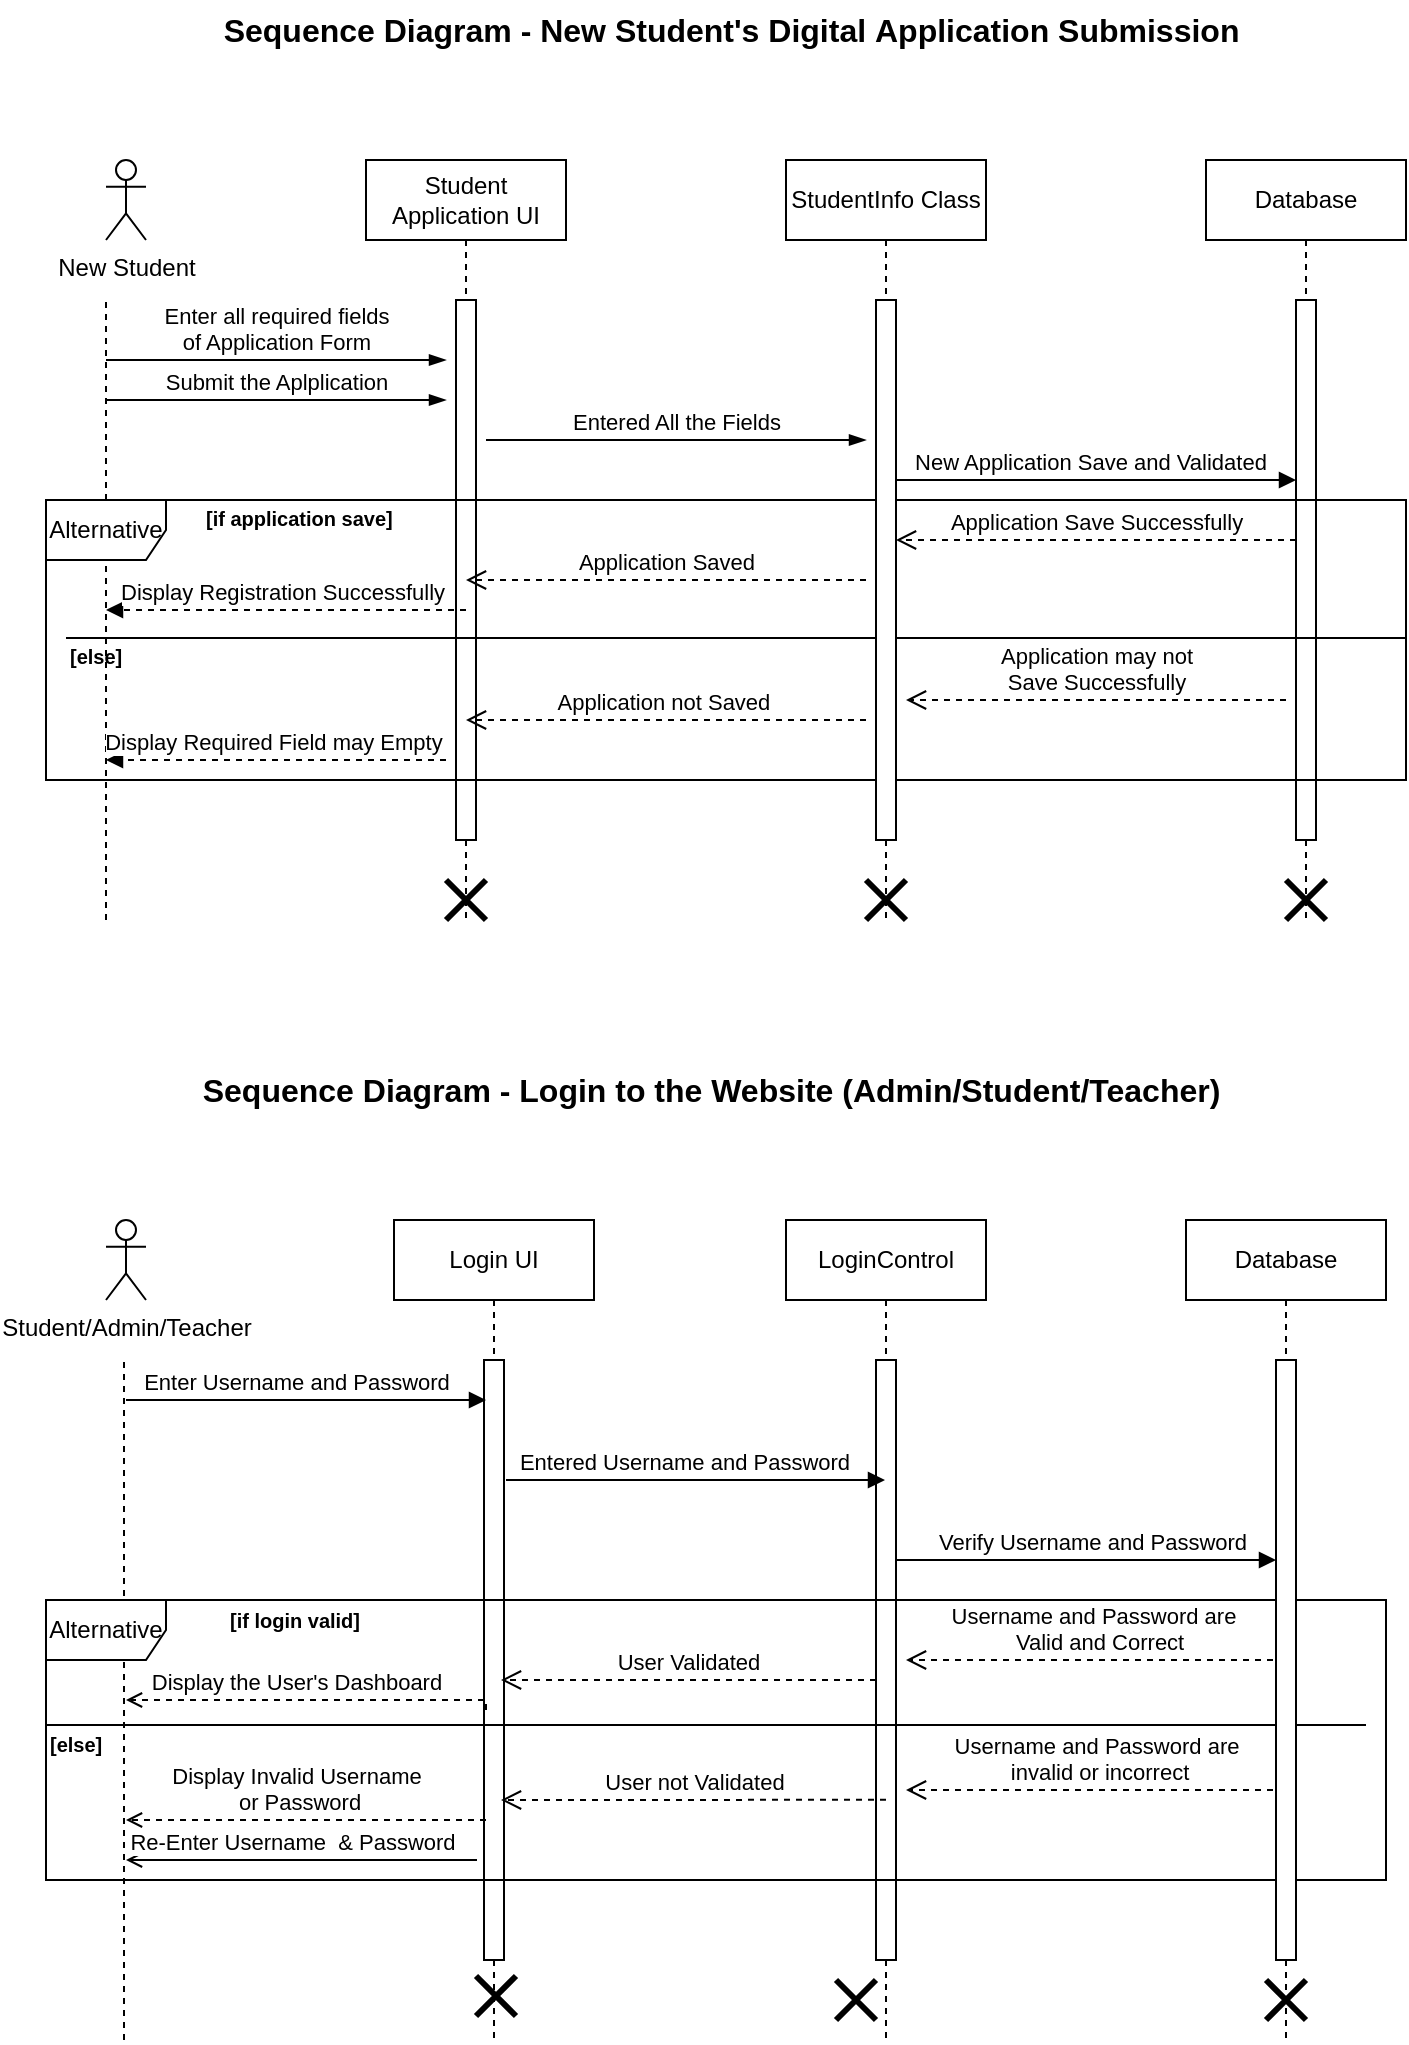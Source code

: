 <mxfile version="21.5.0" type="device" pages="9">
  <diagram id="8AOgQalq2meuHyn_aD6V" name="Page-8">
    <mxGraphModel dx="1032" dy="561" grid="1" gridSize="10" guides="1" tooltips="1" connect="1" arrows="1" fold="1" page="1" pageScale="1" pageWidth="827" pageHeight="1169" math="0" shadow="0">
      <root>
        <mxCell id="0" />
        <mxCell id="1" parent="0" />
        <mxCell id="2EUtOW0CTfPfa0uR59Tk-1" value="&lt;font style=&quot;&quot;&gt;&lt;b style=&quot;font-size: 16px;&quot;&gt;Sequence Diagram - New Student&#39;s Digital&amp;nbsp;&lt;/b&gt;&lt;span style=&quot;font-size: 16px;&quot;&gt;&lt;b&gt;Application&lt;/b&gt;&lt;/span&gt;&lt;b style=&quot;font-size: 16px;&quot;&gt;&amp;nbsp;Submission&lt;/b&gt;&lt;/font&gt;&lt;font style=&quot;font-size: 16px; font-weight: bold;&quot;&gt;&amp;nbsp;&lt;/font&gt;" style="text;html=1;strokeColor=none;fillColor=none;align=center;verticalAlign=middle;whiteSpace=wrap;rounded=0;" parent="1" vertex="1">
          <mxGeometry x="129" y="80" width="580" height="30" as="geometry" />
        </mxCell>
        <mxCell id="2EUtOW0CTfPfa0uR59Tk-2" value="Student Application UI" style="shape=umlLifeline;perimeter=lifelinePerimeter;whiteSpace=wrap;html=1;container=0;dropTarget=0;collapsible=0;recursiveResize=0;outlineConnect=0;portConstraint=eastwest;newEdgeStyle={&quot;edgeStyle&quot;:&quot;elbowEdgeStyle&quot;,&quot;elbow&quot;:&quot;vertical&quot;,&quot;curved&quot;:0,&quot;rounded&quot;:0};" parent="1" vertex="1">
          <mxGeometry x="234" y="160" width="100" height="380" as="geometry" />
        </mxCell>
        <mxCell id="2EUtOW0CTfPfa0uR59Tk-3" value="" style="html=1;points=[];perimeter=orthogonalPerimeter;outlineConnect=0;targetShapes=umlLifeline;portConstraint=eastwest;newEdgeStyle={&quot;edgeStyle&quot;:&quot;elbowEdgeStyle&quot;,&quot;elbow&quot;:&quot;vertical&quot;,&quot;curved&quot;:0,&quot;rounded&quot;:0};" parent="2EUtOW0CTfPfa0uR59Tk-2" vertex="1">
          <mxGeometry x="45" y="70" width="10" height="270" as="geometry" />
        </mxCell>
        <mxCell id="2EUtOW0CTfPfa0uR59Tk-4" value="" style="shape=umlDestroy;whiteSpace=wrap;html=1;strokeWidth=3;targetShapes=umlLifeline;" parent="2EUtOW0CTfPfa0uR59Tk-2" vertex="1">
          <mxGeometry x="40" y="360" width="20" height="20" as="geometry" />
        </mxCell>
        <mxCell id="2EUtOW0CTfPfa0uR59Tk-5" value="Database" style="shape=umlLifeline;perimeter=lifelinePerimeter;whiteSpace=wrap;html=1;container=0;dropTarget=0;collapsible=0;recursiveResize=0;outlineConnect=0;portConstraint=eastwest;newEdgeStyle={&quot;edgeStyle&quot;:&quot;elbowEdgeStyle&quot;,&quot;elbow&quot;:&quot;vertical&quot;,&quot;curved&quot;:0,&quot;rounded&quot;:0};" parent="1" vertex="1">
          <mxGeometry x="654" y="160" width="100" height="380" as="geometry" />
        </mxCell>
        <mxCell id="2EUtOW0CTfPfa0uR59Tk-6" value="" style="html=1;points=[];perimeter=orthogonalPerimeter;outlineConnect=0;targetShapes=umlLifeline;portConstraint=eastwest;newEdgeStyle={&quot;edgeStyle&quot;:&quot;elbowEdgeStyle&quot;,&quot;elbow&quot;:&quot;vertical&quot;,&quot;curved&quot;:0,&quot;rounded&quot;:0};" parent="2EUtOW0CTfPfa0uR59Tk-5" vertex="1">
          <mxGeometry x="45" y="70" width="10" height="270" as="geometry" />
        </mxCell>
        <mxCell id="2EUtOW0CTfPfa0uR59Tk-7" value="" style="shape=umlDestroy;whiteSpace=wrap;html=1;strokeWidth=3;targetShapes=umlLifeline;" parent="2EUtOW0CTfPfa0uR59Tk-5" vertex="1">
          <mxGeometry x="40" y="360" width="20" height="20" as="geometry" />
        </mxCell>
        <mxCell id="2EUtOW0CTfPfa0uR59Tk-8" value="New Application Save and Validated" style="html=1;verticalAlign=bottom;endArrow=block;edgeStyle=elbowEdgeStyle;elbow=vertical;curved=0;rounded=0;" parent="1" edge="1">
          <mxGeometry relative="1" as="geometry">
            <mxPoint x="493.167" y="320" as="sourcePoint" />
            <Array as="points">
              <mxPoint x="659" y="320" />
              <mxPoint x="639" y="310" />
              <mxPoint x="624" y="290" />
              <mxPoint x="604" y="320" />
            </Array>
            <mxPoint x="699" y="320" as="targetPoint" />
          </mxGeometry>
        </mxCell>
        <mxCell id="2EUtOW0CTfPfa0uR59Tk-9" value="Application may not &lt;br&gt;Save Successfully" style="html=1;verticalAlign=bottom;endArrow=open;dashed=1;endSize=8;edgeStyle=elbowEdgeStyle;elbow=vertical;curved=0;rounded=0;" parent="1" edge="1">
          <mxGeometry x="-0.001" relative="1" as="geometry">
            <mxPoint x="504" y="430" as="targetPoint" />
            <Array as="points">
              <mxPoint x="554" y="430" />
              <mxPoint x="644" y="500" />
              <mxPoint x="624" y="490" />
              <mxPoint x="604" y="480" />
              <mxPoint x="584" y="470" />
              <mxPoint x="599" y="450" />
            </Array>
            <mxPoint as="offset" />
            <mxPoint x="694" y="430" as="sourcePoint" />
          </mxGeometry>
        </mxCell>
        <mxCell id="2EUtOW0CTfPfa0uR59Tk-10" value="Application Save Successfully" style="html=1;verticalAlign=bottom;endArrow=open;dashed=1;endSize=8;edgeStyle=elbowEdgeStyle;elbow=vertical;curved=0;rounded=0;" parent="1" source="2EUtOW0CTfPfa0uR59Tk-6" target="2EUtOW0CTfPfa0uR59Tk-22" edge="1">
          <mxGeometry relative="1" as="geometry">
            <mxPoint x="494" y="350" as="targetPoint" />
            <Array as="points">
              <mxPoint x="554" y="350" />
              <mxPoint x="594" y="390" />
              <mxPoint x="574" y="380" />
              <mxPoint x="584" y="380" />
            </Array>
            <mxPoint x="669" y="350" as="sourcePoint" />
          </mxGeometry>
        </mxCell>
        <mxCell id="2EUtOW0CTfPfa0uR59Tk-11" value="" style="endArrow=none;dashed=1;html=1;rounded=0;" parent="1" edge="1">
          <mxGeometry width="50" height="50" relative="1" as="geometry">
            <mxPoint x="104" y="540" as="sourcePoint" />
            <mxPoint x="104" y="230" as="targetPoint" />
          </mxGeometry>
        </mxCell>
        <mxCell id="2EUtOW0CTfPfa0uR59Tk-12" value="Alternative" style="shape=umlFrame;whiteSpace=wrap;html=1;pointerEvents=0;" parent="1" vertex="1">
          <mxGeometry x="74" y="330" width="680" height="140" as="geometry" />
        </mxCell>
        <mxCell id="2EUtOW0CTfPfa0uR59Tk-13" value="" style="line;strokeWidth=1;fillColor=none;align=left;verticalAlign=middle;spacingTop=-1;spacingLeft=3;spacingRight=3;rotatable=0;labelPosition=right;points=[];portConstraint=eastwest;strokeColor=inherit;" parent="1" vertex="1">
          <mxGeometry x="84" y="395" width="670" height="8" as="geometry" />
        </mxCell>
        <mxCell id="2EUtOW0CTfPfa0uR59Tk-14" value="Display Registration Successfully" style="html=1;verticalAlign=bottom;endArrow=block;edgeStyle=elbowEdgeStyle;elbow=vertical;curved=0;rounded=0;dashed=1;" parent="1" edge="1">
          <mxGeometry x="0.029" width="80" relative="1" as="geometry">
            <mxPoint x="284" y="385" as="sourcePoint" />
            <mxPoint x="104" y="385" as="targetPoint" />
            <Array as="points">
              <mxPoint x="209" y="385" />
            </Array>
            <mxPoint as="offset" />
          </mxGeometry>
        </mxCell>
        <mxCell id="2EUtOW0CTfPfa0uR59Tk-15" value="Display Required Field may Empty&amp;nbsp;" style="html=1;verticalAlign=bottom;endArrow=block;edgeStyle=elbowEdgeStyle;elbow=vertical;curved=0;rounded=0;dashed=1;" parent="1" edge="1">
          <mxGeometry width="80" relative="1" as="geometry">
            <mxPoint x="274" y="460" as="sourcePoint" />
            <mxPoint x="104" y="460" as="targetPoint" />
            <mxPoint as="offset" />
          </mxGeometry>
        </mxCell>
        <mxCell id="2EUtOW0CTfPfa0uR59Tk-16" value="&lt;font style=&quot;font-size: 10px;&quot;&gt;&lt;b&gt;[if application save]&lt;/b&gt;&lt;/font&gt;" style="text;html=1;strokeColor=none;fillColor=none;align=left;verticalAlign=middle;whiteSpace=wrap;rounded=0;" parent="1" vertex="1">
          <mxGeometry x="151.5" y="327.5" width="100" height="22.5" as="geometry" />
        </mxCell>
        <mxCell id="2EUtOW0CTfPfa0uR59Tk-17" value="&lt;font style=&quot;font-size: 10px;&quot;&gt;&lt;b&gt;[else]&lt;/b&gt;&lt;/font&gt;" style="text;html=1;strokeColor=none;fillColor=none;align=left;verticalAlign=middle;whiteSpace=wrap;rounded=0;" parent="1" vertex="1">
          <mxGeometry x="84" y="403" width="80" height="10" as="geometry" />
        </mxCell>
        <mxCell id="2EUtOW0CTfPfa0uR59Tk-18" value="New Student" style="shape=umlActor;verticalLabelPosition=bottom;verticalAlign=top;html=1;outlineConnect=0;" parent="1" vertex="1">
          <mxGeometry x="104" y="160" width="20" height="40" as="geometry" />
        </mxCell>
        <mxCell id="2EUtOW0CTfPfa0uR59Tk-19" value="Enter all required fields &lt;br&gt;of Application Form" style="html=1;verticalAlign=bottom;endArrow=blockThin;edgeStyle=elbowEdgeStyle;elbow=vertical;curved=0;rounded=0;endFill=1;" parent="1" edge="1">
          <mxGeometry relative="1" as="geometry">
            <mxPoint x="274" y="260" as="targetPoint" />
            <Array as="points">
              <mxPoint x="236.5" y="260" />
              <mxPoint x="196.5" y="260" />
            </Array>
            <mxPoint x="104" y="260" as="sourcePoint" />
            <mxPoint as="offset" />
          </mxGeometry>
        </mxCell>
        <mxCell id="2EUtOW0CTfPfa0uR59Tk-20" value="Submit the Aplplication" style="html=1;verticalAlign=bottom;endArrow=blockThin;edgeStyle=elbowEdgeStyle;elbow=vertical;curved=0;rounded=0;endFill=1;" parent="1" edge="1">
          <mxGeometry relative="1" as="geometry">
            <mxPoint x="274" y="280" as="targetPoint" />
            <Array as="points">
              <mxPoint x="236.5" y="280" />
              <mxPoint x="196.5" y="280" />
            </Array>
            <mxPoint x="104" y="280" as="sourcePoint" />
            <mxPoint as="offset" />
          </mxGeometry>
        </mxCell>
        <mxCell id="2EUtOW0CTfPfa0uR59Tk-21" value="StudentInfo Class" style="shape=umlLifeline;perimeter=lifelinePerimeter;whiteSpace=wrap;html=1;container=0;dropTarget=0;collapsible=0;recursiveResize=0;outlineConnect=0;portConstraint=eastwest;newEdgeStyle={&quot;edgeStyle&quot;:&quot;elbowEdgeStyle&quot;,&quot;elbow&quot;:&quot;vertical&quot;,&quot;curved&quot;:0,&quot;rounded&quot;:0};" parent="1" vertex="1">
          <mxGeometry x="444" y="160" width="100" height="380" as="geometry" />
        </mxCell>
        <mxCell id="2EUtOW0CTfPfa0uR59Tk-22" value="" style="html=1;points=[];perimeter=orthogonalPerimeter;outlineConnect=0;targetShapes=umlLifeline;portConstraint=eastwest;newEdgeStyle={&quot;edgeStyle&quot;:&quot;elbowEdgeStyle&quot;,&quot;elbow&quot;:&quot;vertical&quot;,&quot;curved&quot;:0,&quot;rounded&quot;:0};" parent="2EUtOW0CTfPfa0uR59Tk-21" vertex="1">
          <mxGeometry x="45" y="70" width="10" height="270" as="geometry" />
        </mxCell>
        <mxCell id="2EUtOW0CTfPfa0uR59Tk-23" value="" style="shape=umlDestroy;whiteSpace=wrap;html=1;strokeWidth=3;targetShapes=umlLifeline;" parent="2EUtOW0CTfPfa0uR59Tk-21" vertex="1">
          <mxGeometry x="40" y="360" width="20" height="20" as="geometry" />
        </mxCell>
        <mxCell id="2EUtOW0CTfPfa0uR59Tk-24" value="Entered All the Fields" style="html=1;verticalAlign=bottom;endArrow=blockThin;edgeStyle=elbowEdgeStyle;elbow=vertical;curved=0;rounded=0;endFill=1;" parent="1" edge="1">
          <mxGeometry relative="1" as="geometry">
            <mxPoint x="484" y="300" as="targetPoint" />
            <Array as="points">
              <mxPoint x="424" y="300" />
              <mxPoint x="384" y="300" />
            </Array>
            <mxPoint x="294" y="300" as="sourcePoint" />
            <mxPoint as="offset" />
          </mxGeometry>
        </mxCell>
        <mxCell id="2EUtOW0CTfPfa0uR59Tk-25" value="Application Saved" style="html=1;verticalAlign=bottom;endArrow=open;dashed=1;endSize=8;edgeStyle=elbowEdgeStyle;elbow=vertical;curved=0;rounded=0;" parent="1" edge="1">
          <mxGeometry relative="1" as="geometry">
            <mxPoint x="284" y="370" as="targetPoint" />
            <Array as="points">
              <mxPoint x="349" y="370" />
              <mxPoint x="389" y="410" />
              <mxPoint x="369" y="400" />
              <mxPoint x="379" y="400" />
            </Array>
            <mxPoint x="484" y="370" as="sourcePoint" />
          </mxGeometry>
        </mxCell>
        <mxCell id="2EUtOW0CTfPfa0uR59Tk-26" value="Application not Saved&amp;nbsp;" style="html=1;verticalAlign=bottom;endArrow=open;dashed=1;endSize=8;edgeStyle=elbowEdgeStyle;elbow=vertical;curved=0;rounded=0;" parent="1" edge="1">
          <mxGeometry relative="1" as="geometry">
            <mxPoint x="284" y="440" as="targetPoint" />
            <Array as="points">
              <mxPoint x="349" y="440" />
              <mxPoint x="389" y="480" />
              <mxPoint x="369" y="470" />
              <mxPoint x="379" y="470" />
            </Array>
            <mxPoint x="484" y="440" as="sourcePoint" />
          </mxGeometry>
        </mxCell>
        <mxCell id="HqFpNE_INQ7dtTJqBwxm-1" value="Login UI" style="shape=umlLifeline;perimeter=lifelinePerimeter;whiteSpace=wrap;html=1;container=0;dropTarget=0;collapsible=0;recursiveResize=0;outlineConnect=0;portConstraint=eastwest;newEdgeStyle={&quot;edgeStyle&quot;:&quot;elbowEdgeStyle&quot;,&quot;elbow&quot;:&quot;vertical&quot;,&quot;curved&quot;:0,&quot;rounded&quot;:0};" parent="1" vertex="1">
          <mxGeometry x="248" y="690" width="100" height="410" as="geometry" />
        </mxCell>
        <mxCell id="HqFpNE_INQ7dtTJqBwxm-2" value="" style="html=1;points=[];perimeter=orthogonalPerimeter;outlineConnect=0;targetShapes=umlLifeline;portConstraint=eastwest;newEdgeStyle={&quot;edgeStyle&quot;:&quot;elbowEdgeStyle&quot;,&quot;elbow&quot;:&quot;vertical&quot;,&quot;curved&quot;:0,&quot;rounded&quot;:0};" parent="HqFpNE_INQ7dtTJqBwxm-1" vertex="1">
          <mxGeometry x="45" y="70" width="10" height="300" as="geometry" />
        </mxCell>
        <mxCell id="HqFpNE_INQ7dtTJqBwxm-3" value="LoginControl" style="shape=umlLifeline;perimeter=lifelinePerimeter;whiteSpace=wrap;html=1;container=0;dropTarget=0;collapsible=0;recursiveResize=0;outlineConnect=0;portConstraint=eastwest;newEdgeStyle={&quot;edgeStyle&quot;:&quot;elbowEdgeStyle&quot;,&quot;elbow&quot;:&quot;vertical&quot;,&quot;curved&quot;:0,&quot;rounded&quot;:0};" parent="1" vertex="1">
          <mxGeometry x="444" y="690" width="100" height="410" as="geometry" />
        </mxCell>
        <mxCell id="HqFpNE_INQ7dtTJqBwxm-4" value="" style="html=1;points=[];perimeter=orthogonalPerimeter;outlineConnect=0;targetShapes=umlLifeline;portConstraint=eastwest;newEdgeStyle={&quot;edgeStyle&quot;:&quot;elbowEdgeStyle&quot;,&quot;elbow&quot;:&quot;vertical&quot;,&quot;curved&quot;:0,&quot;rounded&quot;:0};" parent="HqFpNE_INQ7dtTJqBwxm-3" vertex="1">
          <mxGeometry x="45" y="70" width="10" height="300" as="geometry" />
        </mxCell>
        <mxCell id="HqFpNE_INQ7dtTJqBwxm-5" value="" style="endArrow=none;dashed=1;html=1;rounded=0;" parent="1" edge="1">
          <mxGeometry width="50" height="50" relative="1" as="geometry">
            <mxPoint x="113" y="1100" as="sourcePoint" />
            <mxPoint x="113" y="760" as="targetPoint" />
          </mxGeometry>
        </mxCell>
        <mxCell id="HqFpNE_INQ7dtTJqBwxm-6" value="Student/Admin/Teacher" style="shape=umlActor;verticalLabelPosition=bottom;verticalAlign=top;html=1;outlineConnect=0;" parent="1" vertex="1">
          <mxGeometry x="104" y="690" width="20" height="40" as="geometry" />
        </mxCell>
        <mxCell id="HqFpNE_INQ7dtTJqBwxm-7" value="Alternative" style="shape=umlFrame;whiteSpace=wrap;html=1;pointerEvents=0;" parent="1" vertex="1">
          <mxGeometry x="74" y="880" width="670" height="140" as="geometry" />
        </mxCell>
        <mxCell id="HqFpNE_INQ7dtTJqBwxm-8" value="" style="line;strokeWidth=1;fillColor=none;align=left;verticalAlign=middle;spacingTop=-1;spacingLeft=3;spacingRight=3;rotatable=0;labelPosition=right;points=[];portConstraint=eastwest;strokeColor=inherit;" parent="1" vertex="1">
          <mxGeometry x="74" y="938.5" width="660" height="8" as="geometry" />
        </mxCell>
        <mxCell id="HqFpNE_INQ7dtTJqBwxm-9" value="&lt;b style=&quot;font-size: 16px;&quot;&gt;&lt;font style=&quot;font-size: 16px;&quot;&gt;Sequence Diagram - &lt;/font&gt;&lt;font style=&quot;font-size: 16px;&quot;&gt;Login to the Website&lt;/font&gt;&lt;font style=&quot;font-size: 16px;&quot;&gt;&amp;nbsp;(Admin/&lt;/font&gt;&lt;/b&gt;&lt;b style=&quot;border-color: var(--border-color); font-size: 16px;&quot;&gt;Student/Teacher)&amp;nbsp;&lt;/b&gt;" style="text;html=1;strokeColor=none;fillColor=none;align=center;verticalAlign=middle;whiteSpace=wrap;rounded=0;" parent="1" vertex="1">
          <mxGeometry x="129" y="610" width="560" height="30" as="geometry" />
        </mxCell>
        <mxCell id="HqFpNE_INQ7dtTJqBwxm-10" value="Display the User&#39;s Dashboard" style="html=1;verticalAlign=bottom;endArrow=open;edgeStyle=elbowEdgeStyle;elbow=vertical;curved=0;rounded=0;dashed=1;endFill=0;" parent="1" edge="1">
          <mxGeometry x="0.086" width="80" relative="1" as="geometry">
            <mxPoint x="294" y="935" as="sourcePoint" />
            <mxPoint x="114" y="930" as="targetPoint" />
            <Array as="points">
              <mxPoint x="224" y="930" />
              <mxPoint x="264" y="920" />
              <mxPoint x="228" y="950" />
            </Array>
            <mxPoint as="offset" />
          </mxGeometry>
        </mxCell>
        <mxCell id="HqFpNE_INQ7dtTJqBwxm-11" value="&lt;font style=&quot;font-size: 10px;&quot;&gt;&lt;b&gt;[if login valid]&lt;/b&gt;&lt;/font&gt;" style="text;html=1;strokeColor=none;fillColor=none;align=left;verticalAlign=middle;whiteSpace=wrap;rounded=0;" parent="1" vertex="1">
          <mxGeometry x="164" y="885" width="80" height="10" as="geometry" />
        </mxCell>
        <mxCell id="HqFpNE_INQ7dtTJqBwxm-12" value="&lt;font style=&quot;font-size: 10px;&quot;&gt;&lt;b&gt;[else]&lt;/b&gt;&lt;/font&gt;" style="text;html=1;strokeColor=none;fillColor=none;align=left;verticalAlign=middle;whiteSpace=wrap;rounded=0;" parent="1" vertex="1">
          <mxGeometry x="74" y="946.5" width="80" height="10" as="geometry" />
        </mxCell>
        <mxCell id="HqFpNE_INQ7dtTJqBwxm-13" value="" style="shape=umlDestroy;whiteSpace=wrap;html=1;strokeWidth=3;targetShapes=umlLifeline;" parent="1" vertex="1">
          <mxGeometry x="289" y="1068" width="20" height="20" as="geometry" />
        </mxCell>
        <mxCell id="HqFpNE_INQ7dtTJqBwxm-14" value="" style="shape=umlDestroy;whiteSpace=wrap;html=1;strokeWidth=3;targetShapes=umlLifeline;" parent="1" vertex="1">
          <mxGeometry x="469" y="1070" width="20" height="20" as="geometry" />
        </mxCell>
        <mxCell id="HqFpNE_INQ7dtTJqBwxm-15" value="Verify Username and Password" style="html=1;verticalAlign=bottom;endArrow=block;edgeStyle=elbowEdgeStyle;elbow=vertical;curved=0;rounded=0;" parent="1" source="HqFpNE_INQ7dtTJqBwxm-4" target="HqFpNE_INQ7dtTJqBwxm-19" edge="1">
          <mxGeometry x="0.029" relative="1" as="geometry">
            <mxPoint x="490" y="880" as="sourcePoint" />
            <Array as="points">
              <mxPoint x="634" y="860" />
              <mxPoint x="590" y="880" />
              <mxPoint x="570" y="910" />
            </Array>
            <mxPoint x="665" y="880" as="targetPoint" />
            <mxPoint as="offset" />
          </mxGeometry>
        </mxCell>
        <mxCell id="HqFpNE_INQ7dtTJqBwxm-16" value="Username and Password are&lt;br style=&quot;border-color: var(--border-color);&quot;&gt;&amp;nbsp;invalid or incorrect" style="html=1;verticalAlign=bottom;endArrow=open;dashed=1;endSize=8;edgeStyle=elbowEdgeStyle;elbow=vertical;curved=0;rounded=0;" parent="1" source="HqFpNE_INQ7dtTJqBwxm-18" edge="1">
          <mxGeometry x="-0.001" relative="1" as="geometry">
            <mxPoint x="504" y="975" as="targetPoint" />
            <Array as="points">
              <mxPoint x="604" y="975" />
              <mxPoint x="514" y="985" />
              <mxPoint x="534" y="975" />
              <mxPoint x="559" y="955" />
              <mxPoint x="649" y="1025" />
              <mxPoint x="629" y="1015" />
              <mxPoint x="609" y="1005" />
              <mxPoint x="589" y="995" />
              <mxPoint x="604" y="975" />
            </Array>
            <mxPoint as="offset" />
            <mxPoint x="659" y="975" as="sourcePoint" />
          </mxGeometry>
        </mxCell>
        <mxCell id="HqFpNE_INQ7dtTJqBwxm-17" value="Username and Password are&amp;nbsp;&lt;br&gt;&amp;nbsp;Valid and Correct" style="html=1;verticalAlign=bottom;endArrow=open;dashed=1;endSize=8;edgeStyle=elbowEdgeStyle;elbow=vertical;curved=0;rounded=0;" parent="1" source="HqFpNE_INQ7dtTJqBwxm-18" edge="1">
          <mxGeometry relative="1" as="geometry">
            <mxPoint x="504" y="910" as="targetPoint" />
            <Array as="points">
              <mxPoint x="514" y="910" />
              <mxPoint x="504" y="900" />
              <mxPoint x="569" y="890" />
              <mxPoint x="609" y="930" />
              <mxPoint x="589" y="920" />
              <mxPoint x="599" y="920" />
            </Array>
            <mxPoint x="659" y="910" as="sourcePoint" />
          </mxGeometry>
        </mxCell>
        <mxCell id="HqFpNE_INQ7dtTJqBwxm-18" value="Database" style="shape=umlLifeline;perimeter=lifelinePerimeter;whiteSpace=wrap;html=1;container=0;dropTarget=0;collapsible=0;recursiveResize=0;outlineConnect=0;portConstraint=eastwest;newEdgeStyle={&quot;edgeStyle&quot;:&quot;elbowEdgeStyle&quot;,&quot;elbow&quot;:&quot;vertical&quot;,&quot;curved&quot;:0,&quot;rounded&quot;:0};" parent="1" vertex="1">
          <mxGeometry x="644" y="690" width="100" height="410" as="geometry" />
        </mxCell>
        <mxCell id="HqFpNE_INQ7dtTJqBwxm-19" value="" style="html=1;points=[];perimeter=orthogonalPerimeter;outlineConnect=0;targetShapes=umlLifeline;portConstraint=eastwest;newEdgeStyle={&quot;edgeStyle&quot;:&quot;elbowEdgeStyle&quot;,&quot;elbow&quot;:&quot;vertical&quot;,&quot;curved&quot;:0,&quot;rounded&quot;:0};" parent="HqFpNE_INQ7dtTJqBwxm-18" vertex="1">
          <mxGeometry x="45" y="70" width="10" height="300" as="geometry" />
        </mxCell>
        <mxCell id="HqFpNE_INQ7dtTJqBwxm-20" value="" style="shape=umlDestroy;whiteSpace=wrap;html=1;strokeWidth=3;targetShapes=umlLifeline;" parent="HqFpNE_INQ7dtTJqBwxm-18" vertex="1">
          <mxGeometry x="40" y="380" width="20" height="20" as="geometry" />
        </mxCell>
        <mxCell id="HqFpNE_INQ7dtTJqBwxm-21" value="Enter Username and Password" style="html=1;verticalAlign=bottom;endArrow=block;edgeStyle=elbowEdgeStyle;elbow=vertical;curved=0;rounded=0;" parent="1" edge="1">
          <mxGeometry x="-0.059" relative="1" as="geometry">
            <mxPoint x="114" y="780" as="sourcePoint" />
            <Array as="points">
              <mxPoint x="224" y="780" />
              <mxPoint x="204" y="810" />
            </Array>
            <mxPoint x="294" y="780" as="targetPoint" />
            <mxPoint as="offset" />
          </mxGeometry>
        </mxCell>
        <mxCell id="HqFpNE_INQ7dtTJqBwxm-22" value="Display Invalid Username&lt;br&gt;&amp;nbsp;or Password" style="html=1;verticalAlign=bottom;endArrow=open;edgeStyle=elbowEdgeStyle;elbow=vertical;curved=0;rounded=0;dashed=1;endFill=0;" parent="1" edge="1">
          <mxGeometry x="0.059" width="80" relative="1" as="geometry">
            <mxPoint x="294" y="990" as="sourcePoint" />
            <mxPoint x="114" y="990" as="targetPoint" />
            <Array as="points">
              <mxPoint x="224" y="990" />
              <mxPoint x="264" y="980" />
              <mxPoint x="228" y="1010" />
            </Array>
            <mxPoint as="offset" />
          </mxGeometry>
        </mxCell>
        <mxCell id="HqFpNE_INQ7dtTJqBwxm-23" value="Re-Enter Username&amp;nbsp; &amp;amp; Password" style="html=1;verticalAlign=bottom;endArrow=open;edgeStyle=elbowEdgeStyle;elbow=vertical;curved=0;rounded=0;endFill=0;" parent="1" edge="1">
          <mxGeometry x="0.053" width="80" relative="1" as="geometry">
            <mxPoint x="289.5" y="1010" as="sourcePoint" />
            <mxPoint x="114" y="1010" as="targetPoint" />
            <Array as="points">
              <mxPoint x="218.5" y="1010" />
              <mxPoint x="258.5" y="1000" />
              <mxPoint x="222.5" y="1030" />
            </Array>
            <mxPoint as="offset" />
          </mxGeometry>
        </mxCell>
        <mxCell id="HqFpNE_INQ7dtTJqBwxm-24" value="Entered Username and Password" style="html=1;verticalAlign=bottom;endArrow=block;edgeStyle=elbowEdgeStyle;elbow=vertical;curved=0;rounded=0;" parent="1" target="HqFpNE_INQ7dtTJqBwxm-3" edge="1">
          <mxGeometry x="-0.059" relative="1" as="geometry">
            <mxPoint x="304" y="820" as="sourcePoint" />
            <Array as="points">
              <mxPoint x="404" y="820" />
              <mxPoint x="384" y="850" />
            </Array>
            <mxPoint x="474" y="820" as="targetPoint" />
            <mxPoint as="offset" />
          </mxGeometry>
        </mxCell>
        <mxCell id="HqFpNE_INQ7dtTJqBwxm-25" value="User Validated" style="html=1;verticalAlign=bottom;endArrow=open;dashed=1;endSize=8;edgeStyle=elbowEdgeStyle;elbow=vertical;curved=0;rounded=0;" parent="1" source="HqFpNE_INQ7dtTJqBwxm-4" edge="1">
          <mxGeometry relative="1" as="geometry">
            <mxPoint x="301.5" y="920" as="targetPoint" />
            <Array as="points">
              <mxPoint x="331.5" y="920" />
              <mxPoint x="321.5" y="910" />
              <mxPoint x="386.5" y="900" />
              <mxPoint x="426.5" y="940" />
              <mxPoint x="406.5" y="930" />
              <mxPoint x="416.5" y="930" />
            </Array>
            <mxPoint x="476.5" y="920" as="sourcePoint" />
          </mxGeometry>
        </mxCell>
        <mxCell id="HqFpNE_INQ7dtTJqBwxm-26" value="User not Validated" style="html=1;verticalAlign=bottom;endArrow=open;dashed=1;endSize=8;edgeStyle=elbowEdgeStyle;elbow=vertical;curved=0;rounded=0;exitX=0.5;exitY=0.733;exitDx=0;exitDy=0;exitPerimeter=0;" parent="1" source="HqFpNE_INQ7dtTJqBwxm-4" edge="1">
          <mxGeometry relative="1" as="geometry">
            <mxPoint x="301.5" y="980" as="targetPoint" />
            <Array as="points">
              <mxPoint x="331.5" y="980" />
              <mxPoint x="321.5" y="970" />
              <mxPoint x="386.5" y="960" />
              <mxPoint x="426.5" y="1000" />
              <mxPoint x="406.5" y="990" />
              <mxPoint x="416.5" y="990" />
            </Array>
            <mxPoint x="476.5" y="980" as="sourcePoint" />
          </mxGeometry>
        </mxCell>
      </root>
    </mxGraphModel>
  </diagram>
  <diagram id="rpnD0Omjy8bEKe9oHcRl" name="Page-2">
    <mxGraphModel dx="1032" dy="595" grid="1" gridSize="10" guides="1" tooltips="1" connect="1" arrows="1" fold="1" page="1" pageScale="1" pageWidth="827" pageHeight="1169" math="0" shadow="0">
      <root>
        <mxCell id="0" />
        <mxCell id="1" parent="0" />
        <mxCell id="4rZNP_-iR621AZJwCuBH-1" value="&lt;b style=&quot;border-color: var(--border-color); font-size: 16px;&quot;&gt;&lt;font style=&quot;border-color: var(--border-color);&quot;&gt;Sequence Diagram - Forgot Password&lt;/font&gt;&lt;font style=&quot;border-color: var(--border-color);&quot;&gt;&amp;nbsp;&lt;/font&gt;&lt;font style=&quot;border-color: var(--border-color);&quot;&gt;(Admin/Student/Teacher)&lt;/font&gt;&lt;/b&gt;" style="text;html=1;strokeColor=none;fillColor=none;align=center;verticalAlign=middle;whiteSpace=wrap;rounded=0;" parent="1" vertex="1">
          <mxGeometry x="125" y="9.5" width="590" height="30" as="geometry" />
        </mxCell>
        <mxCell id="BD8dvzNYRVmhWyHGP17k-1" value="Forgot Password UI" style="shape=umlLifeline;perimeter=lifelinePerimeter;whiteSpace=wrap;html=1;container=0;dropTarget=0;collapsible=0;recursiveResize=0;outlineConnect=0;portConstraint=eastwest;newEdgeStyle={&quot;edgeStyle&quot;:&quot;elbowEdgeStyle&quot;,&quot;elbow&quot;:&quot;vertical&quot;,&quot;curved&quot;:0,&quot;rounded&quot;:0};" parent="1" vertex="1">
          <mxGeometry x="220" y="60" width="100" height="860" as="geometry" />
        </mxCell>
        <mxCell id="BD8dvzNYRVmhWyHGP17k-2" value="" style="html=1;points=[];perimeter=orthogonalPerimeter;outlineConnect=0;targetShapes=umlLifeline;portConstraint=eastwest;newEdgeStyle={&quot;edgeStyle&quot;:&quot;elbowEdgeStyle&quot;,&quot;elbow&quot;:&quot;vertical&quot;,&quot;curved&quot;:0,&quot;rounded&quot;:0};" parent="BD8dvzNYRVmhWyHGP17k-1" vertex="1">
          <mxGeometry x="45" y="70" width="10" height="740" as="geometry" />
        </mxCell>
        <mxCell id="BD8dvzNYRVmhWyHGP17k-3" value="" style="shape=umlDestroy;whiteSpace=wrap;html=1;strokeWidth=3;targetShapes=umlLifeline;" parent="BD8dvzNYRVmhWyHGP17k-1" vertex="1">
          <mxGeometry x="42.5" y="840" width="15" height="20" as="geometry" />
        </mxCell>
        <mxCell id="BD8dvzNYRVmhWyHGP17k-4" value="Database" style="shape=umlLifeline;perimeter=lifelinePerimeter;whiteSpace=wrap;html=1;container=0;dropTarget=0;collapsible=0;recursiveResize=0;outlineConnect=0;portConstraint=eastwest;newEdgeStyle={&quot;edgeStyle&quot;:&quot;elbowEdgeStyle&quot;,&quot;elbow&quot;:&quot;vertical&quot;,&quot;curved&quot;:0,&quot;rounded&quot;:0};" parent="1" vertex="1">
          <mxGeometry x="570" y="60" width="100" height="860" as="geometry" />
        </mxCell>
        <mxCell id="BD8dvzNYRVmhWyHGP17k-5" value="" style="html=1;points=[];perimeter=orthogonalPerimeter;outlineConnect=0;targetShapes=umlLifeline;portConstraint=eastwest;newEdgeStyle={&quot;edgeStyle&quot;:&quot;elbowEdgeStyle&quot;,&quot;elbow&quot;:&quot;vertical&quot;,&quot;curved&quot;:0,&quot;rounded&quot;:0};" parent="BD8dvzNYRVmhWyHGP17k-4" vertex="1">
          <mxGeometry x="45" y="70" width="10" height="740" as="geometry" />
        </mxCell>
        <mxCell id="BD8dvzNYRVmhWyHGP17k-6" value="" style="shape=umlDestroy;whiteSpace=wrap;html=1;strokeWidth=3;targetShapes=umlLifeline;" parent="BD8dvzNYRVmhWyHGP17k-4" vertex="1">
          <mxGeometry x="42.5" y="840" width="15" height="20" as="geometry" />
        </mxCell>
        <mxCell id="BD8dvzNYRVmhWyHGP17k-7" value="Retrieve User Account&amp;nbsp;" style="html=1;verticalAlign=bottom;endArrow=block;edgeStyle=elbowEdgeStyle;elbow=vertical;curved=0;rounded=0;" parent="1" edge="1">
          <mxGeometry x="-0.056" relative="1" as="geometry">
            <mxPoint x="450" y="190" as="sourcePoint" />
            <Array as="points">
              <mxPoint x="597.5" y="190" />
              <mxPoint x="567.5" y="200" />
              <mxPoint x="517.5" y="170" />
              <mxPoint x="527.5" y="200" />
              <mxPoint x="557.5" y="210" />
              <mxPoint x="537.5" y="190" />
            </Array>
            <mxPoint as="offset" />
            <mxPoint x="612.5" y="190" as="targetPoint" />
          </mxGeometry>
        </mxCell>
        <mxCell id="BD8dvzNYRVmhWyHGP17k-8" value="" style="endArrow=none;dashed=1;html=1;rounded=0;" parent="1" edge="1">
          <mxGeometry width="50" height="50" relative="1" as="geometry">
            <mxPoint x="80" y="920" as="sourcePoint" />
            <mxPoint x="80" y="109.5" as="targetPoint" />
          </mxGeometry>
        </mxCell>
        <mxCell id="BD8dvzNYRVmhWyHGP17k-9" value="Student/Admin/Teacher" style="shape=umlActor;verticalLabelPosition=bottom;verticalAlign=top;html=1;outlineConnect=0;" parent="1" vertex="1">
          <mxGeometry x="80" y="39.5" width="20" height="40" as="geometry" />
        </mxCell>
        <mxCell id="BD8dvzNYRVmhWyHGP17k-10" value="Insert Your Email Id" style="html=1;verticalAlign=bottom;endArrow=blockThin;edgeStyle=elbowEdgeStyle;elbow=vertical;curved=0;rounded=0;endFill=1;" parent="1" target="BD8dvzNYRVmhWyHGP17k-2" edge="1">
          <mxGeometry relative="1" as="geometry">
            <mxPoint x="260" y="150" as="targetPoint" />
            <Array as="points">
              <mxPoint x="210" y="150" />
              <mxPoint x="170" y="150" />
            </Array>
            <mxPoint x="80" y="150" as="sourcePoint" />
            <mxPoint as="offset" />
          </mxGeometry>
        </mxCell>
        <mxCell id="BD8dvzNYRVmhWyHGP17k-12" value="Entered Password Reset &lt;br&gt;code&amp;nbsp;is unmatched" style="html=1;verticalAlign=bottom;endArrow=open;dashed=1;endSize=8;edgeStyle=elbowEdgeStyle;elbow=vertical;curved=0;rounded=0;" parent="1" source="BD8dvzNYRVmhWyHGP17k-30" edge="1">
          <mxGeometry x="0.086" relative="1" as="geometry">
            <mxPoint x="280" y="520" as="targetPoint" />
            <Array as="points">
              <mxPoint x="420" y="520" />
              <mxPoint x="380" y="510" />
              <mxPoint x="360" y="540" />
              <mxPoint x="400" y="560" />
              <mxPoint x="380" y="550" />
              <mxPoint x="360" y="540" />
              <mxPoint x="340" y="530" />
              <mxPoint x="355" y="510" />
            </Array>
            <mxPoint as="offset" />
            <mxPoint x="455" y="520" as="sourcePoint" />
          </mxGeometry>
        </mxCell>
        <mxCell id="BD8dvzNYRVmhWyHGP17k-13" value="Entered Password Reset &lt;br&gt;code is matched" style="html=1;verticalAlign=bottom;endArrow=open;dashed=1;endSize=8;edgeStyle=elbowEdgeStyle;elbow=vertical;curved=0;rounded=0;" parent="1" edge="1">
          <mxGeometry x="0.086" relative="1" as="geometry">
            <mxPoint x="280" y="470" as="targetPoint" />
            <Array as="points">
              <mxPoint x="325" y="470" />
              <mxPoint x="355" y="490" />
              <mxPoint x="335" y="480" />
              <mxPoint x="345" y="480" />
            </Array>
            <mxPoint x="440" y="470" as="sourcePoint" />
            <mxPoint as="offset" />
          </mxGeometry>
        </mxCell>
        <mxCell id="BD8dvzNYRVmhWyHGP17k-14" value="Alternative" style="shape=umlFrame;whiteSpace=wrap;html=1;pointerEvents=0;" parent="1" vertex="1">
          <mxGeometry x="30" y="435" width="450" height="110" as="geometry" />
        </mxCell>
        <mxCell id="BD8dvzNYRVmhWyHGP17k-15" value="" style="line;strokeWidth=1;fillColor=none;align=left;verticalAlign=middle;spacingTop=-1;spacingLeft=3;spacingRight=3;rotatable=0;labelPosition=right;points=[];portConstraint=eastwest;strokeColor=inherit;" parent="1" vertex="1">
          <mxGeometry x="50" y="485" width="430" height="8" as="geometry" />
        </mxCell>
        <mxCell id="BD8dvzNYRVmhWyHGP17k-16" value="Request new Password" style="html=1;verticalAlign=bottom;endArrow=block;edgeStyle=elbowEdgeStyle;elbow=vertical;curved=0;rounded=0;exitX=0.5;exitY=0.551;exitDx=0;exitDy=0;exitPerimeter=0;" parent="1" edge="1">
          <mxGeometry width="80" relative="1" as="geometry">
            <mxPoint x="260" y="480.01" as="sourcePoint" />
            <mxPoint x="80" y="480" as="targetPoint" />
            <Array as="points">
              <mxPoint x="150" y="480" />
            </Array>
          </mxGeometry>
        </mxCell>
        <mxCell id="BD8dvzNYRVmhWyHGP17k-17" value="Display Wrong Verification code" style="html=1;verticalAlign=bottom;endArrow=block;edgeStyle=elbowEdgeStyle;elbow=vertical;curved=0;rounded=0;exitX=0.5;exitY=0.627;exitDx=0;exitDy=0;exitPerimeter=0;dashed=1;" parent="1" edge="1">
          <mxGeometry width="80" relative="1" as="geometry">
            <mxPoint x="260" y="530" as="sourcePoint" />
            <mxPoint x="80" y="530.23" as="targetPoint" />
          </mxGeometry>
        </mxCell>
        <mxCell id="BD8dvzNYRVmhWyHGP17k-18" value="&lt;font style=&quot;font-size: 10px;&quot;&gt;&lt;b&gt;[if code matched]&lt;/b&gt;&lt;/font&gt;" style="text;html=1;strokeColor=none;fillColor=none;align=left;verticalAlign=middle;whiteSpace=wrap;rounded=0;" parent="1" vertex="1">
          <mxGeometry x="110" y="435" width="90" height="10" as="geometry" />
        </mxCell>
        <mxCell id="BD8dvzNYRVmhWyHGP17k-19" value="&lt;font style=&quot;font-size: 10px;&quot;&gt;&lt;b&gt;[else]&lt;/b&gt;&lt;/font&gt;" style="text;html=1;strokeColor=none;fillColor=none;align=left;verticalAlign=middle;whiteSpace=wrap;rounded=0;" parent="1" vertex="1">
          <mxGeometry x="90" y="493" width="80" height="10" as="geometry" />
        </mxCell>
        <mxCell id="BD8dvzNYRVmhWyHGP17k-20" value="Password may not &lt;br&gt;Save Successfully&amp;nbsp;&amp;nbsp;" style="html=1;verticalAlign=bottom;endArrow=open;dashed=1;endSize=8;edgeStyle=elbowEdgeStyle;elbow=vertical;curved=0;rounded=0;" parent="1" edge="1">
          <mxGeometry x="0.059" relative="1" as="geometry">
            <mxPoint x="450" y="780" as="targetPoint" />
            <Array as="points">
              <mxPoint x="510" y="780" />
              <mxPoint x="490" y="770" />
              <mxPoint x="570" y="760" />
              <mxPoint x="550" y="790" />
              <mxPoint x="590" y="810" />
              <mxPoint x="570" y="800" />
              <mxPoint x="550" y="790" />
              <mxPoint x="530" y="780" />
              <mxPoint x="545" y="760" />
            </Array>
            <mxPoint as="offset" />
            <mxPoint x="610" y="780" as="sourcePoint" />
          </mxGeometry>
        </mxCell>
        <mxCell id="BD8dvzNYRVmhWyHGP17k-21" value="Password Save successfully" style="html=1;verticalAlign=bottom;endArrow=open;dashed=1;endSize=8;edgeStyle=elbowEdgeStyle;elbow=vertical;curved=0;rounded=0;exitX=0.5;exitY=0.941;exitDx=0;exitDy=0;exitPerimeter=0;" parent="1" edge="1">
          <mxGeometry x="0.001" relative="1" as="geometry">
            <mxPoint x="450" y="700" as="targetPoint" />
            <Array as="points">
              <mxPoint x="325" y="700.09" />
              <mxPoint x="355" y="720.09" />
              <mxPoint x="335" y="710.09" />
              <mxPoint x="345" y="710.09" />
            </Array>
            <mxPoint x="615" y="700.0" as="sourcePoint" />
            <mxPoint as="offset" />
          </mxGeometry>
        </mxCell>
        <mxCell id="BD8dvzNYRVmhWyHGP17k-22" value="Alternative" style="shape=umlFrame;whiteSpace=wrap;html=1;pointerEvents=0;" parent="1" vertex="1">
          <mxGeometry x="30" y="670" width="640" height="150" as="geometry" />
        </mxCell>
        <mxCell id="BD8dvzNYRVmhWyHGP17k-23" value="" style="line;strokeWidth=1;fillColor=none;align=left;verticalAlign=middle;spacingTop=-1;spacingLeft=3;spacingRight=3;rotatable=0;labelPosition=right;points=[];portConstraint=eastwest;strokeColor=inherit;" parent="1" vertex="1">
          <mxGeometry x="30" y="742" width="640" height="8" as="geometry" />
        </mxCell>
        <mxCell id="BD8dvzNYRVmhWyHGP17k-24" value="Display Password Reset Successfully" style="html=1;verticalAlign=bottom;endArrow=block;edgeStyle=elbowEdgeStyle;elbow=vertical;curved=0;rounded=0;dashed=1;" parent="1" source="BD8dvzNYRVmhWyHGP17k-2" edge="1">
          <mxGeometry x="0.027" width="80" relative="1" as="geometry">
            <mxPoint x="250" y="730" as="sourcePoint" />
            <mxPoint x="80" y="730" as="targetPoint" />
            <Array as="points">
              <mxPoint x="160" y="730" />
            </Array>
            <mxPoint as="offset" />
          </mxGeometry>
        </mxCell>
        <mxCell id="BD8dvzNYRVmhWyHGP17k-25" value="&lt;font style=&quot;font-size: 10px;&quot;&gt;&lt;b&gt;[if password saved]&lt;/b&gt;&lt;/font&gt;" style="text;html=1;strokeColor=none;fillColor=none;align=left;verticalAlign=middle;whiteSpace=wrap;rounded=0;" parent="1" vertex="1">
          <mxGeometry x="120" y="670" width="100" height="10" as="geometry" />
        </mxCell>
        <mxCell id="BD8dvzNYRVmhWyHGP17k-26" value="&lt;font style=&quot;font-size: 10px;&quot;&gt;&lt;b&gt;[else]&lt;/b&gt;&lt;/font&gt;" style="text;html=1;strokeColor=none;fillColor=none;align=left;verticalAlign=middle;whiteSpace=wrap;rounded=0;" parent="1" vertex="1">
          <mxGeometry x="80" y="750" width="80" height="10" as="geometry" />
        </mxCell>
        <mxCell id="BD8dvzNYRVmhWyHGP17k-27" value="Enter new Password" style="html=1;verticalAlign=bottom;endArrow=blockThin;endSize=8;edgeStyle=elbowEdgeStyle;elbow=vertical;curved=0;rounded=0;endFill=1;" parent="1" edge="1">
          <mxGeometry relative="1" as="geometry">
            <mxPoint x="260" y="584" as="targetPoint" />
            <Array as="points">
              <mxPoint x="210" y="584" />
              <mxPoint x="170" y="584" />
            </Array>
            <mxPoint x="90" y="584" as="sourcePoint" />
            <mxPoint as="offset" />
          </mxGeometry>
        </mxCell>
        <mxCell id="BD8dvzNYRVmhWyHGP17k-28" value="New Password is Saved &lt;br&gt;and Validated" style="html=1;verticalAlign=bottom;endArrow=blockThin;endSize=8;edgeStyle=elbowEdgeStyle;elbow=vertical;curved=0;rounded=0;endFill=1;" parent="1" edge="1">
          <mxGeometry x="-0.086" relative="1" as="geometry">
            <mxPoint x="610" y="640" as="targetPoint" />
            <Array as="points">
              <mxPoint x="570" y="640" />
              <mxPoint x="530" y="660" />
            </Array>
            <mxPoint x="450" y="640" as="sourcePoint" />
            <mxPoint as="offset" />
          </mxGeometry>
        </mxCell>
        <mxCell id="BD8dvzNYRVmhWyHGP17k-29" value="Display Password may not&amp;nbsp;&lt;br&gt;reset successfully" style="html=1;verticalAlign=bottom;endArrow=block;edgeStyle=elbowEdgeStyle;elbow=vertical;curved=0;rounded=0;dashed=1;" parent="1" edge="1">
          <mxGeometry width="80" relative="1" as="geometry">
            <mxPoint x="265" y="810" as="sourcePoint" />
            <mxPoint x="80" y="810" as="targetPoint" />
          </mxGeometry>
        </mxCell>
        <mxCell id="BD8dvzNYRVmhWyHGP17k-30" value="Forgot Password Control" style="shape=umlLifeline;perimeter=lifelinePerimeter;whiteSpace=wrap;html=1;container=0;dropTarget=0;collapsible=0;recursiveResize=0;outlineConnect=0;portConstraint=eastwest;newEdgeStyle={&quot;edgeStyle&quot;:&quot;elbowEdgeStyle&quot;,&quot;elbow&quot;:&quot;vertical&quot;,&quot;curved&quot;:0,&quot;rounded&quot;:0};" parent="1" vertex="1">
          <mxGeometry x="392.5" y="60" width="100" height="860" as="geometry" />
        </mxCell>
        <mxCell id="BD8dvzNYRVmhWyHGP17k-31" value="" style="html=1;points=[];perimeter=orthogonalPerimeter;outlineConnect=0;targetShapes=umlLifeline;portConstraint=eastwest;newEdgeStyle={&quot;edgeStyle&quot;:&quot;elbowEdgeStyle&quot;,&quot;elbow&quot;:&quot;vertical&quot;,&quot;curved&quot;:0,&quot;rounded&quot;:0};" parent="BD8dvzNYRVmhWyHGP17k-30" vertex="1">
          <mxGeometry x="45" y="70" width="10" height="740" as="geometry" />
        </mxCell>
        <mxCell id="BD8dvzNYRVmhWyHGP17k-32" value="" style="shape=umlDestroy;whiteSpace=wrap;html=1;strokeWidth=3;targetShapes=umlLifeline;" parent="BD8dvzNYRVmhWyHGP17k-30" vertex="1">
          <mxGeometry x="42.5" y="840" width="15" height="20" as="geometry" />
        </mxCell>
        <mxCell id="BD8dvzNYRVmhWyHGP17k-33" value="Provide User Account Information" style="html=1;verticalAlign=bottom;endArrow=block;edgeStyle=elbowEdgeStyle;elbow=vertical;curved=0;rounded=0;" parent="1" edge="1">
          <mxGeometry x="-0.056" width="80" relative="1" as="geometry">
            <mxPoint x="617.5" y="210" as="sourcePoint" />
            <mxPoint x="450" y="210" as="targetPoint" />
            <Array as="points">
              <mxPoint x="592.5" y="210" />
              <mxPoint x="672.5" y="230" />
              <mxPoint x="627.5" y="220" />
            </Array>
            <mxPoint as="offset" />
          </mxGeometry>
        </mxCell>
        <mxCell id="BD8dvzNYRVmhWyHGP17k-34" value="Send Password Reset Code" style="html=1;verticalAlign=bottom;endArrow=blockThin;edgeStyle=elbowEdgeStyle;elbow=vertical;curved=0;rounded=0;endFill=1;" parent="1" target="BD8dvzNYRVmhWyHGP17k-38" edge="1">
          <mxGeometry x="-0.467" relative="1" as="geometry">
            <mxPoint x="791.25" y="240" as="targetPoint" />
            <Array as="points">
              <mxPoint x="561.5" y="240" />
              <mxPoint x="571.5" y="240" />
            </Array>
            <mxPoint x="448.75" y="240" as="sourcePoint" />
            <mxPoint as="offset" />
          </mxGeometry>
        </mxCell>
        <mxCell id="BD8dvzNYRVmhWyHGP17k-35" value="Password Reset Code Sent" style="html=1;verticalAlign=bottom;endArrow=block;edgeStyle=elbowEdgeStyle;elbow=vertical;curved=0;rounded=0;dashed=1;" parent="1" edge="1">
          <mxGeometry x="0.077" width="80" relative="1" as="geometry">
            <mxPoint x="436.25" y="290" as="sourcePoint" />
            <mxPoint x="273.75" y="290" as="targetPoint" />
            <Array as="points">
              <mxPoint x="293.75" y="290" />
            </Array>
            <mxPoint as="offset" />
          </mxGeometry>
        </mxCell>
        <mxCell id="BD8dvzNYRVmhWyHGP17k-36" value="Insert Password Reset Code" style="html=1;verticalAlign=bottom;endArrow=blockThin;edgeStyle=elbowEdgeStyle;elbow=vertical;curved=0;rounded=0;endFill=1;" parent="1" edge="1">
          <mxGeometry relative="1" as="geometry">
            <mxPoint x="260" y="400" as="targetPoint" />
            <Array as="points">
              <mxPoint x="210" y="400" />
              <mxPoint x="170" y="400" />
            </Array>
            <mxPoint x="80" y="400" as="sourcePoint" />
            <mxPoint as="offset" />
          </mxGeometry>
        </mxCell>
        <mxCell id="BD8dvzNYRVmhWyHGP17k-37" value="Email Service" style="shape=umlLifeline;perimeter=lifelinePerimeter;whiteSpace=wrap;html=1;container=0;dropTarget=0;collapsible=0;recursiveResize=0;outlineConnect=0;portConstraint=eastwest;newEdgeStyle={&quot;edgeStyle&quot;:&quot;elbowEdgeStyle&quot;,&quot;elbow&quot;:&quot;vertical&quot;,&quot;curved&quot;:0,&quot;rounded&quot;:0};" parent="1" vertex="1">
          <mxGeometry x="720" y="60" width="100" height="860" as="geometry" />
        </mxCell>
        <mxCell id="BD8dvzNYRVmhWyHGP17k-38" value="" style="html=1;points=[];perimeter=orthogonalPerimeter;outlineConnect=0;targetShapes=umlLifeline;portConstraint=eastwest;newEdgeStyle={&quot;edgeStyle&quot;:&quot;elbowEdgeStyle&quot;,&quot;elbow&quot;:&quot;vertical&quot;,&quot;curved&quot;:0,&quot;rounded&quot;:0};" parent="BD8dvzNYRVmhWyHGP17k-37" vertex="1">
          <mxGeometry x="45" y="70" width="10" height="740" as="geometry" />
        </mxCell>
        <mxCell id="BD8dvzNYRVmhWyHGP17k-39" value="" style="shape=umlDestroy;whiteSpace=wrap;html=1;strokeWidth=3;targetShapes=umlLifeline;" parent="BD8dvzNYRVmhWyHGP17k-37" vertex="1">
          <mxGeometry x="42.5" y="840" width="15" height="20" as="geometry" />
        </mxCell>
        <mxCell id="BD8dvzNYRVmhWyHGP17k-40" value="Sent Forgot Password Request" style="html=1;verticalAlign=bottom;endArrow=blockThin;edgeStyle=elbowEdgeStyle;elbow=vertical;curved=0;rounded=0;endFill=1;" parent="1" edge="1">
          <mxGeometry relative="1" as="geometry">
            <mxPoint x="440" y="170" as="targetPoint" />
            <Array as="points">
              <mxPoint x="392.5" y="170" />
              <mxPoint x="352.5" y="170" />
            </Array>
            <mxPoint x="272.5" y="170" as="sourcePoint" />
            <mxPoint as="offset" />
          </mxGeometry>
        </mxCell>
        <mxCell id="BD8dvzNYRVmhWyHGP17k-41" value="Password Reset Code" style="html=1;verticalAlign=bottom;endArrow=none;edgeStyle=elbowEdgeStyle;elbow=vertical;curved=0;rounded=0;endFill=0;startArrow=classic;startFill=1;" parent="1" edge="1">
          <mxGeometry x="-0.467" relative="1" as="geometry">
            <mxPoint x="760" y="260" as="targetPoint" />
            <Array as="points">
              <mxPoint x="561.5" y="260" />
              <mxPoint x="571.5" y="260" />
            </Array>
            <mxPoint x="448.75" y="260" as="sourcePoint" />
            <mxPoint as="offset" />
          </mxGeometry>
        </mxCell>
        <mxCell id="BD8dvzNYRVmhWyHGP17k-42" value="Alternative" style="shape=umlFrame;whiteSpace=wrap;html=1;pointerEvents=0;" parent="1" vertex="1">
          <mxGeometry x="30" y="270" width="450" height="100" as="geometry" />
        </mxCell>
        <mxCell id="BD8dvzNYRVmhWyHGP17k-43" value="" style="line;strokeWidth=1;fillColor=none;align=left;verticalAlign=middle;spacingTop=-1;spacingLeft=3;spacingRight=3;rotatable=0;labelPosition=right;points=[];portConstraint=eastwest;strokeColor=inherit;" parent="1" vertex="1">
          <mxGeometry x="30" y="316" width="450" height="8" as="geometry" />
        </mxCell>
        <mxCell id="BD8dvzNYRVmhWyHGP17k-44" value="Password Reset Code not Sent" style="html=1;verticalAlign=bottom;endArrow=block;edgeStyle=elbowEdgeStyle;elbow=vertical;curved=0;rounded=0;dashed=1;" parent="1" edge="1">
          <mxGeometry x="-0.061" width="80" relative="1" as="geometry">
            <mxPoint x="436.25" y="340" as="sourcePoint" />
            <mxPoint x="273.75" y="340" as="targetPoint" />
            <Array as="points">
              <mxPoint x="293.75" y="340" />
            </Array>
            <mxPoint as="offset" />
          </mxGeometry>
        </mxCell>
        <mxCell id="BD8dvzNYRVmhWyHGP17k-45" value="Display Password Reset Code Sent" style="html=1;verticalAlign=bottom;endArrow=block;edgeStyle=elbowEdgeStyle;elbow=vertical;curved=0;rounded=0;dashed=1;" parent="1" source="BD8dvzNYRVmhWyHGP17k-2" edge="1">
          <mxGeometry x="-0.036" width="80" relative="1" as="geometry">
            <mxPoint x="253.75" y="310" as="sourcePoint" />
            <mxPoint x="80" y="310" as="targetPoint" />
            <Array as="points">
              <mxPoint x="100" y="310" />
            </Array>
            <mxPoint as="offset" />
          </mxGeometry>
        </mxCell>
        <mxCell id="BD8dvzNYRVmhWyHGP17k-46" value="Display Password Reset &lt;br&gt;Code not Sent" style="html=1;verticalAlign=bottom;endArrow=block;edgeStyle=elbowEdgeStyle;elbow=vertical;curved=0;rounded=0;exitX=0.5;exitY=0.311;exitDx=0;exitDy=0;exitPerimeter=0;dashed=1;" parent="1" source="BD8dvzNYRVmhWyHGP17k-2" edge="1">
          <mxGeometry x="0.077" width="80" relative="1" as="geometry">
            <mxPoint x="253.75" y="360" as="sourcePoint" />
            <mxPoint x="80" y="360" as="targetPoint" />
            <Array as="points">
              <mxPoint x="100" y="360" />
            </Array>
            <mxPoint as="offset" />
          </mxGeometry>
        </mxCell>
        <mxCell id="BD8dvzNYRVmhWyHGP17k-47" value="Verify Password Reset Code" style="html=1;verticalAlign=bottom;endArrow=blockThin;edgeStyle=elbowEdgeStyle;elbow=vertical;curved=0;rounded=0;endFill=1;" parent="1" edge="1">
          <mxGeometry relative="1" as="geometry">
            <mxPoint x="440" y="420" as="targetPoint" />
            <Array as="points">
              <mxPoint x="400" y="420" />
              <mxPoint x="360" y="420" />
            </Array>
            <mxPoint x="280" y="420" as="sourcePoint" />
            <mxPoint as="offset" />
          </mxGeometry>
        </mxCell>
        <mxCell id="BD8dvzNYRVmhWyHGP17k-49" value="Send Password Change Request" style="html=1;verticalAlign=bottom;endArrow=blockThin;endSize=8;edgeStyle=elbowEdgeStyle;elbow=vertical;curved=0;rounded=0;endFill=1;" parent="1" edge="1">
          <mxGeometry relative="1" as="geometry">
            <mxPoint x="440" y="610" as="targetPoint" />
            <Array as="points">
              <mxPoint x="390" y="610" />
              <mxPoint x="350" y="610" />
            </Array>
            <mxPoint x="270" y="610" as="sourcePoint" />
            <mxPoint as="offset" />
          </mxGeometry>
        </mxCell>
        <mxCell id="BD8dvzNYRVmhWyHGP17k-51" value="Password Updated" style="html=1;verticalAlign=bottom;endArrow=open;dashed=1;endSize=8;edgeStyle=elbowEdgeStyle;elbow=vertical;curved=0;rounded=0;exitX=0.5;exitY=0.941;exitDx=0;exitDy=0;exitPerimeter=0;" parent="1" edge="1">
          <mxGeometry x="0.001" relative="1" as="geometry">
            <mxPoint x="270" y="710" as="targetPoint" />
            <Array as="points">
              <mxPoint x="145" y="710.09" />
              <mxPoint x="175" y="730.09" />
              <mxPoint x="155" y="720.09" />
              <mxPoint x="165" y="720.09" />
            </Array>
            <mxPoint x="435" y="710.0" as="sourcePoint" />
            <mxPoint as="offset" />
          </mxGeometry>
        </mxCell>
        <mxCell id="BD8dvzNYRVmhWyHGP17k-52" value="Password not Updated" style="html=1;verticalAlign=bottom;endArrow=open;dashed=1;endSize=8;edgeStyle=elbowEdgeStyle;elbow=vertical;curved=0;rounded=0;exitX=0.5;exitY=0.941;exitDx=0;exitDy=0;exitPerimeter=0;" parent="1" edge="1">
          <mxGeometry x="0.001" relative="1" as="geometry">
            <mxPoint x="270" y="790" as="targetPoint" />
            <Array as="points">
              <mxPoint x="145" y="790.09" />
              <mxPoint x="175" y="810.09" />
              <mxPoint x="155" y="800.09" />
              <mxPoint x="165" y="800.09" />
            </Array>
            <mxPoint x="435" y="790.0" as="sourcePoint" />
            <mxPoint as="offset" />
          </mxGeometry>
        </mxCell>
      </root>
    </mxGraphModel>
  </diagram>
  <diagram name="Page-1" id="2YBvvXClWsGukQMizWep">
    <mxGraphModel dx="1032" dy="595" grid="1" gridSize="10" guides="1" tooltips="1" connect="1" arrows="1" fold="1" page="1" pageScale="1" pageWidth="827" pageHeight="1169" math="0" shadow="0">
      <root>
        <mxCell id="0" />
        <mxCell id="1" parent="0" />
        <mxCell id="Uhe_VMj_oPq0svfkC-kA-3" value="Change Password UI" style="shape=umlLifeline;perimeter=lifelinePerimeter;whiteSpace=wrap;html=1;container=0;dropTarget=0;collapsible=0;recursiveResize=0;outlineConnect=0;portConstraint=eastwest;newEdgeStyle={&quot;edgeStyle&quot;:&quot;elbowEdgeStyle&quot;,&quot;elbow&quot;:&quot;vertical&quot;,&quot;curved&quot;:0,&quot;rounded&quot;:0};" parent="1" vertex="1">
          <mxGeometry x="250" y="90" width="100" height="550" as="geometry" />
        </mxCell>
        <mxCell id="Uhe_VMj_oPq0svfkC-kA-4" value="" style="html=1;points=[];perimeter=orthogonalPerimeter;outlineConnect=0;targetShapes=umlLifeline;portConstraint=eastwest;newEdgeStyle={&quot;edgeStyle&quot;:&quot;elbowEdgeStyle&quot;,&quot;elbow&quot;:&quot;vertical&quot;,&quot;curved&quot;:0,&quot;rounded&quot;:0};" parent="Uhe_VMj_oPq0svfkC-kA-3" vertex="1">
          <mxGeometry x="45" y="70" width="10" height="440" as="geometry" />
        </mxCell>
        <mxCell id="Uhe_VMj_oPq0svfkC-kA-19" value="" style="shape=umlDestroy;whiteSpace=wrap;html=1;strokeWidth=3;targetShapes=umlLifeline;" parent="Uhe_VMj_oPq0svfkC-kA-3" vertex="1">
          <mxGeometry x="40" y="530" width="20" height="20" as="geometry" />
        </mxCell>
        <mxCell id="Uhe_VMj_oPq0svfkC-kA-5" value="Database" style="shape=umlLifeline;perimeter=lifelinePerimeter;whiteSpace=wrap;html=1;container=0;dropTarget=0;collapsible=0;recursiveResize=0;outlineConnect=0;portConstraint=eastwest;newEdgeStyle={&quot;edgeStyle&quot;:&quot;elbowEdgeStyle&quot;,&quot;elbow&quot;:&quot;vertical&quot;,&quot;curved&quot;:0,&quot;rounded&quot;:0};" parent="1" vertex="1">
          <mxGeometry x="640" y="90" width="100" height="550" as="geometry" />
        </mxCell>
        <mxCell id="Uhe_VMj_oPq0svfkC-kA-6" value="" style="html=1;points=[];perimeter=orthogonalPerimeter;outlineConnect=0;targetShapes=umlLifeline;portConstraint=eastwest;newEdgeStyle={&quot;edgeStyle&quot;:&quot;elbowEdgeStyle&quot;,&quot;elbow&quot;:&quot;vertical&quot;,&quot;curved&quot;:0,&quot;rounded&quot;:0};" parent="Uhe_VMj_oPq0svfkC-kA-5" vertex="1">
          <mxGeometry x="45" y="70" width="10" height="440" as="geometry" />
        </mxCell>
        <mxCell id="Uhe_VMj_oPq0svfkC-kA-20" value="" style="shape=umlDestroy;whiteSpace=wrap;html=1;strokeWidth=3;targetShapes=umlLifeline;" parent="Uhe_VMj_oPq0svfkC-kA-5" vertex="1">
          <mxGeometry x="40" y="530" width="20" height="20" as="geometry" />
        </mxCell>
        <mxCell id="Uhe_VMj_oPq0svfkC-kA-7" value="Verify Current Password" style="html=1;verticalAlign=bottom;endArrow=block;edgeStyle=elbowEdgeStyle;elbow=vertical;curved=0;rounded=0;" parent="1" source="Gk0vNA-RvSmLK1Qru2Bx-7" target="Uhe_VMj_oPq0svfkC-kA-6" edge="1">
          <mxGeometry relative="1" as="geometry">
            <mxPoint x="520" y="230" as="sourcePoint" />
            <Array as="points">
              <mxPoint x="570" y="230" />
              <mxPoint x="550" y="240" />
              <mxPoint x="480" y="230" />
              <mxPoint x="520" y="220" />
              <mxPoint x="500" y="250" />
            </Array>
          </mxGeometry>
        </mxCell>
        <mxCell id="Uhe_VMj_oPq0svfkC-kA-8" value="Current password is not matched" style="html=1;verticalAlign=bottom;endArrow=open;dashed=1;endSize=8;edgeStyle=elbowEdgeStyle;elbow=vertical;curved=0;rounded=0;" parent="1" target="Gk0vNA-RvSmLK1Qru2Bx-7" edge="1">
          <mxGeometry x="-0.001" relative="1" as="geometry">
            <mxPoint x="500" y="330" as="targetPoint" />
            <Array as="points">
              <mxPoint x="690" y="330" />
              <mxPoint x="610" y="400" />
              <mxPoint x="590" y="390" />
              <mxPoint x="570" y="380" />
              <mxPoint x="550" y="370" />
              <mxPoint x="565" y="350" />
            </Array>
            <mxPoint as="offset" />
            <mxPoint x="680" y="330.5" as="sourcePoint" />
          </mxGeometry>
        </mxCell>
        <mxCell id="Uhe_VMj_oPq0svfkC-kA-9" value="Current Password is matched" style="html=1;verticalAlign=bottom;endArrow=open;dashed=1;endSize=8;edgeStyle=elbowEdgeStyle;elbow=vertical;curved=0;rounded=0;" parent="1" edge="1">
          <mxGeometry relative="1" as="geometry">
            <mxPoint x="495" y="270" as="targetPoint" />
            <Array as="points">
              <mxPoint x="570" y="270" />
              <mxPoint x="480" y="280" />
              <mxPoint x="520" y="320" />
              <mxPoint x="500" y="310" />
              <mxPoint x="510" y="310" />
            </Array>
            <mxPoint x="685" y="270" as="sourcePoint" />
          </mxGeometry>
        </mxCell>
        <mxCell id="Uhe_VMj_oPq0svfkC-kA-10" value="" style="endArrow=none;dashed=1;html=1;rounded=0;" parent="1" edge="1">
          <mxGeometry width="50" height="50" relative="1" as="geometry">
            <mxPoint x="109" y="610" as="sourcePoint" />
            <mxPoint x="109.53" y="150" as="targetPoint" />
          </mxGeometry>
        </mxCell>
        <mxCell id="Uhe_VMj_oPq0svfkC-kA-11" value="Student/Admin/Teacher" style="shape=umlActor;verticalLabelPosition=bottom;verticalAlign=top;html=1;outlineConnect=0;" parent="1" vertex="1">
          <mxGeometry x="100" y="95" width="20" height="40" as="geometry" />
        </mxCell>
        <mxCell id="Uhe_VMj_oPq0svfkC-kA-12" value="Alternative" style="shape=umlFrame;whiteSpace=wrap;html=1;pointerEvents=0;" parent="1" vertex="1">
          <mxGeometry x="70" y="244" width="670" height="116" as="geometry" />
        </mxCell>
        <mxCell id="Uhe_VMj_oPq0svfkC-kA-13" value="" style="line;strokeWidth=1;fillColor=none;align=left;verticalAlign=middle;spacingTop=-1;spacingLeft=3;spacingRight=3;rotatable=0;labelPosition=right;points=[];portConstraint=eastwest;strokeColor=inherit;" parent="1" vertex="1">
          <mxGeometry x="70" y="300" width="670" height="8" as="geometry" />
        </mxCell>
        <mxCell id="Uhe_VMj_oPq0svfkC-kA-14" value="&lt;b style=&quot;font-size: 16px;&quot;&gt;&lt;font style=&quot;font-size: 16px;&quot;&gt;Sequence Diagram - Change Password &lt;/font&gt;&lt;font style=&quot;font-size: 16px;&quot;&gt;(Admin/&lt;/font&gt;&lt;/b&gt;&lt;b style=&quot;border-color: var(--border-color); font-size: 16px;&quot;&gt;Student/Teacher)&amp;nbsp;&lt;/b&gt;" style="text;html=1;strokeColor=none;fillColor=none;align=center;verticalAlign=middle;whiteSpace=wrap;rounded=0;" parent="1" vertex="1">
          <mxGeometry x="110" y="40" width="610" height="30" as="geometry" />
        </mxCell>
        <mxCell id="Uhe_VMj_oPq0svfkC-kA-15" value="Request New Password" style="html=1;verticalAlign=bottom;endArrow=block;edgeStyle=elbowEdgeStyle;elbow=vertical;curved=0;rounded=0;" parent="1" edge="1">
          <mxGeometry width="80" relative="1" as="geometry">
            <mxPoint x="300" y="290" as="sourcePoint" />
            <mxPoint x="110" y="290" as="targetPoint" />
            <Array as="points">
              <mxPoint x="170" y="290" />
              <mxPoint x="230" y="300" />
            </Array>
          </mxGeometry>
        </mxCell>
        <mxCell id="Uhe_VMj_oPq0svfkC-kA-16" value="Display Entered Password is Incorrect" style="html=1;verticalAlign=bottom;endArrow=open;edgeStyle=elbowEdgeStyle;elbow=vertical;curved=0;rounded=0;dashed=1;endFill=0;" parent="1" edge="1">
          <mxGeometry width="80" relative="1" as="geometry">
            <mxPoint x="295" y="349.5" as="sourcePoint" />
            <mxPoint x="105" y="349.5" as="targetPoint" />
          </mxGeometry>
        </mxCell>
        <mxCell id="Uhe_VMj_oPq0svfkC-kA-17" value="&lt;font style=&quot;font-size: 10px;&quot;&gt;&lt;b&gt;[if currrent password correct]&lt;/b&gt;&lt;/font&gt;" style="text;html=1;strokeColor=none;fillColor=none;align=left;verticalAlign=middle;whiteSpace=wrap;rounded=0;" parent="1" vertex="1">
          <mxGeometry x="130" y="250" width="160" height="10" as="geometry" />
        </mxCell>
        <mxCell id="Uhe_VMj_oPq0svfkC-kA-18" value="&lt;font style=&quot;font-size: 10px;&quot;&gt;&lt;b&gt;[else]&lt;/b&gt;&lt;/font&gt;" style="text;html=1;strokeColor=none;fillColor=none;align=left;verticalAlign=middle;whiteSpace=wrap;rounded=0;" parent="1" vertex="1">
          <mxGeometry x="110" y="308" width="80" height="10" as="geometry" />
        </mxCell>
        <mxCell id="Uhe_VMj_oPq0svfkC-kA-21" value="Enter Current Password" style="html=1;verticalAlign=bottom;endArrow=blockThin;edgeStyle=elbowEdgeStyle;elbow=vertical;curved=0;rounded=0;endFill=1;" parent="1" edge="1">
          <mxGeometry relative="1" as="geometry">
            <mxPoint x="290" y="190" as="targetPoint" />
            <Array as="points">
              <mxPoint x="260" y="190" />
              <mxPoint x="220" y="190" />
            </Array>
            <mxPoint x="110" y="190" as="sourcePoint" />
            <mxPoint as="offset" />
          </mxGeometry>
        </mxCell>
        <mxCell id="Uhe_VMj_oPq0svfkC-kA-23" value="Enter New Password" style="html=1;verticalAlign=bottom;endArrow=blockThin;edgeStyle=elbowEdgeStyle;elbow=vertical;curved=0;rounded=0;endFill=1;" parent="1" edge="1">
          <mxGeometry relative="1" as="geometry">
            <mxPoint x="290" y="390" as="targetPoint" />
            <Array as="points">
              <mxPoint x="250" y="390" />
              <mxPoint x="210" y="390" />
            </Array>
            <mxPoint x="110" y="390" as="sourcePoint" />
            <mxPoint as="offset" />
          </mxGeometry>
        </mxCell>
        <mxCell id="Uhe_VMj_oPq0svfkC-kA-24" value="Password may not Save Successfully&amp;nbsp;&amp;nbsp;" style="html=1;verticalAlign=bottom;endArrow=open;dashed=1;endSize=8;edgeStyle=elbowEdgeStyle;elbow=vertical;curved=0;rounded=0;" parent="1" edge="1">
          <mxGeometry x="-0.026" relative="1" as="geometry">
            <mxPoint x="495" y="540" as="targetPoint" />
            <Array as="points">
              <mxPoint x="545" y="540" />
              <mxPoint x="525" y="530" />
              <mxPoint x="605" y="520" />
              <mxPoint x="585" y="550" />
              <mxPoint x="625" y="570" />
              <mxPoint x="605" y="560" />
              <mxPoint x="585" y="550" />
              <mxPoint x="565" y="540" />
              <mxPoint x="580" y="520" />
            </Array>
            <mxPoint as="offset" />
            <mxPoint x="680" y="540" as="sourcePoint" />
          </mxGeometry>
        </mxCell>
        <mxCell id="Uhe_VMj_oPq0svfkC-kA-25" value="Password Save successfully" style="html=1;verticalAlign=bottom;endArrow=open;dashed=1;endSize=8;edgeStyle=elbowEdgeStyle;elbow=vertical;curved=0;rounded=0;exitX=0.5;exitY=0.756;exitDx=0;exitDy=0;exitPerimeter=0;" parent="1" edge="1">
          <mxGeometry relative="1" as="geometry">
            <mxPoint x="500" y="480.04" as="targetPoint" />
            <Array as="points">
              <mxPoint x="550" y="480.04" />
              <mxPoint x="580" y="500.04" />
              <mxPoint x="560" y="490.04" />
              <mxPoint x="570" y="490.04" />
            </Array>
            <mxPoint x="690" y="480" as="sourcePoint" />
          </mxGeometry>
        </mxCell>
        <mxCell id="Uhe_VMj_oPq0svfkC-kA-26" value="Alternative" style="shape=umlFrame;whiteSpace=wrap;html=1;pointerEvents=0;" parent="1" vertex="1">
          <mxGeometry x="70" y="450" width="670" height="120" as="geometry" />
        </mxCell>
        <mxCell id="Uhe_VMj_oPq0svfkC-kA-27" value="" style="line;strokeWidth=1;fillColor=none;align=left;verticalAlign=middle;spacingTop=-1;spacingLeft=3;spacingRight=3;rotatable=0;labelPosition=right;points=[];portConstraint=eastwest;strokeColor=inherit;" parent="1" vertex="1">
          <mxGeometry x="70" y="507" width="670" height="8" as="geometry" />
        </mxCell>
        <mxCell id="Uhe_VMj_oPq0svfkC-kA-28" value="Display Password Reset Successfully" style="html=1;verticalAlign=bottom;endArrow=open;edgeStyle=elbowEdgeStyle;elbow=vertical;curved=0;rounded=0;endFill=0;dashed=1;" parent="1" edge="1">
          <mxGeometry width="80" relative="1" as="geometry">
            <mxPoint x="290" y="500" as="sourcePoint" />
            <mxPoint x="110" y="500" as="targetPoint" />
            <Array as="points">
              <mxPoint x="210" y="500" />
            </Array>
          </mxGeometry>
        </mxCell>
        <mxCell id="Uhe_VMj_oPq0svfkC-kA-29" value="&lt;font style=&quot;font-size: 10px;&quot;&gt;&lt;b&gt;[if password saved]&lt;/b&gt;&lt;/font&gt;" style="text;html=1;strokeColor=none;fillColor=none;align=left;verticalAlign=middle;whiteSpace=wrap;rounded=0;" parent="1" vertex="1">
          <mxGeometry x="130" y="450" width="100" height="10" as="geometry" />
        </mxCell>
        <mxCell id="Uhe_VMj_oPq0svfkC-kA-30" value="&lt;font style=&quot;font-size: 10px;&quot;&gt;&lt;b&gt;[else]&lt;/b&gt;&lt;/font&gt;" style="text;html=1;strokeColor=none;fillColor=none;align=left;verticalAlign=middle;whiteSpace=wrap;rounded=0;" parent="1" vertex="1">
          <mxGeometry x="110" y="515" width="80" height="10" as="geometry" />
        </mxCell>
        <mxCell id="Uhe_VMj_oPq0svfkC-kA-31" value="New Password is Saved &lt;br&gt;and Validated" style="html=1;verticalAlign=bottom;endArrow=blockThin;endSize=8;edgeStyle=elbowEdgeStyle;elbow=vertical;curved=0;rounded=0;endFill=1;" parent="1" edge="1">
          <mxGeometry relative="1" as="geometry">
            <mxPoint x="689.5" y="430" as="targetPoint" />
            <Array as="points">
              <mxPoint x="500" y="430" />
              <mxPoint x="460" y="430" />
            </Array>
            <mxPoint x="490" y="430" as="sourcePoint" />
            <mxPoint as="offset" />
          </mxGeometry>
        </mxCell>
        <mxCell id="Uhe_VMj_oPq0svfkC-kA-32" value="Display Error Message" style="html=1;verticalAlign=bottom;endArrow=open;edgeStyle=elbowEdgeStyle;elbow=vertical;curved=0;rounded=0;dashed=1;endFill=0;" parent="1" edge="1">
          <mxGeometry width="80" relative="1" as="geometry">
            <mxPoint x="295" y="560" as="sourcePoint" />
            <mxPoint x="105" y="560" as="targetPoint" />
          </mxGeometry>
        </mxCell>
        <mxCell id="Gk0vNA-RvSmLK1Qru2Bx-3" value="Entered Password" style="html=1;verticalAlign=bottom;endArrow=block;edgeStyle=elbowEdgeStyle;elbow=vertical;curved=0;rounded=0;" parent="1" target="Gk0vNA-RvSmLK1Qru2Bx-7" edge="1">
          <mxGeometry x="0.029" relative="1" as="geometry">
            <mxPoint x="305" y="210" as="sourcePoint" />
            <Array as="points">
              <mxPoint x="455" y="210" />
              <mxPoint x="411" y="230" />
              <mxPoint x="391" y="260" />
            </Array>
            <mxPoint x="480" y="210" as="targetPoint" />
            <mxPoint as="offset" />
          </mxGeometry>
        </mxCell>
        <mxCell id="Gk0vNA-RvSmLK1Qru2Bx-6" value="Change Password Control" style="shape=umlLifeline;perimeter=lifelinePerimeter;whiteSpace=wrap;html=1;container=0;dropTarget=0;collapsible=0;recursiveResize=0;outlineConnect=0;portConstraint=eastwest;newEdgeStyle={&quot;edgeStyle&quot;:&quot;elbowEdgeStyle&quot;,&quot;elbow&quot;:&quot;vertical&quot;,&quot;curved&quot;:0,&quot;rounded&quot;:0};" parent="1" vertex="1">
          <mxGeometry x="440" y="90" width="100" height="550" as="geometry" />
        </mxCell>
        <mxCell id="Gk0vNA-RvSmLK1Qru2Bx-7" value="" style="html=1;points=[];perimeter=orthogonalPerimeter;outlineConnect=0;targetShapes=umlLifeline;portConstraint=eastwest;newEdgeStyle={&quot;edgeStyle&quot;:&quot;elbowEdgeStyle&quot;,&quot;elbow&quot;:&quot;vertical&quot;,&quot;curved&quot;:0,&quot;rounded&quot;:0};" parent="Gk0vNA-RvSmLK1Qru2Bx-6" vertex="1">
          <mxGeometry x="45" y="70" width="10" height="440" as="geometry" />
        </mxCell>
        <mxCell id="Gk0vNA-RvSmLK1Qru2Bx-8" value="" style="shape=umlDestroy;whiteSpace=wrap;html=1;strokeWidth=3;targetShapes=umlLifeline;" parent="Gk0vNA-RvSmLK1Qru2Bx-6" vertex="1">
          <mxGeometry x="40" y="530" width="20" height="20" as="geometry" />
        </mxCell>
        <mxCell id="3WH3GcFDU6_Wf8YEHNZE-1" value="Matched Password" style="html=1;verticalAlign=bottom;endArrow=open;dashed=1;endSize=8;edgeStyle=elbowEdgeStyle;elbow=vertical;curved=0;rounded=0;" parent="1" edge="1">
          <mxGeometry x="-0.027" relative="1" as="geometry">
            <mxPoint x="305" y="280" as="targetPoint" />
            <Array as="points">
              <mxPoint x="380" y="280" />
              <mxPoint x="290" y="290" />
              <mxPoint x="330" y="330" />
              <mxPoint x="310" y="320" />
              <mxPoint x="320" y="320" />
            </Array>
            <mxPoint x="480" y="280" as="sourcePoint" />
            <mxPoint as="offset" />
          </mxGeometry>
        </mxCell>
        <mxCell id="3WH3GcFDU6_Wf8YEHNZE-2" value="Unmatched Password" style="html=1;verticalAlign=bottom;endArrow=open;dashed=1;endSize=8;edgeStyle=elbowEdgeStyle;elbow=vertical;curved=0;rounded=0;" parent="1" edge="1">
          <mxGeometry x="-0.027" relative="1" as="geometry">
            <mxPoint x="305" y="339.5" as="targetPoint" />
            <Array as="points">
              <mxPoint x="380" y="339.5" />
              <mxPoint x="290" y="349.5" />
              <mxPoint x="330" y="389.5" />
              <mxPoint x="310" y="379.5" />
              <mxPoint x="320" y="379.5" />
            </Array>
            <mxPoint x="480" y="340" as="sourcePoint" />
            <mxPoint as="offset" />
          </mxGeometry>
        </mxCell>
        <mxCell id="3WH3GcFDU6_Wf8YEHNZE-3" value="Entered New Password" style="html=1;verticalAlign=bottom;endArrow=block;edgeStyle=elbowEdgeStyle;elbow=vertical;curved=0;rounded=0;" parent="1" edge="1">
          <mxGeometry x="0.029" relative="1" as="geometry">
            <mxPoint x="305" y="410" as="sourcePoint" />
            <Array as="points">
              <mxPoint x="455" y="410" />
              <mxPoint x="411" y="430" />
              <mxPoint x="391" y="460" />
            </Array>
            <mxPoint x="485" y="410" as="targetPoint" />
            <mxPoint as="offset" />
          </mxGeometry>
        </mxCell>
        <mxCell id="3WH3GcFDU6_Wf8YEHNZE-4" value="Password Saved" style="html=1;verticalAlign=bottom;endArrow=open;dashed=1;endSize=8;edgeStyle=elbowEdgeStyle;elbow=vertical;curved=0;rounded=0;exitX=0.5;exitY=0.756;exitDx=0;exitDy=0;exitPerimeter=0;" parent="1" edge="1">
          <mxGeometry relative="1" as="geometry">
            <mxPoint x="305" y="490" as="targetPoint" />
            <Array as="points">
              <mxPoint x="350" y="490.04" />
              <mxPoint x="380" y="510.04" />
              <mxPoint x="360" y="500.04" />
              <mxPoint x="370" y="500.04" />
            </Array>
            <mxPoint x="490" y="490" as="sourcePoint" />
          </mxGeometry>
        </mxCell>
        <mxCell id="3WH3GcFDU6_Wf8YEHNZE-5" value="Password not Saved" style="html=1;verticalAlign=bottom;endArrow=open;dashed=1;endSize=8;edgeStyle=elbowEdgeStyle;elbow=vertical;curved=0;rounded=0;exitX=0.5;exitY=0.756;exitDx=0;exitDy=0;exitPerimeter=0;" parent="1" edge="1">
          <mxGeometry relative="1" as="geometry">
            <mxPoint x="305" y="550" as="targetPoint" />
            <Array as="points">
              <mxPoint x="350" y="550.04" />
              <mxPoint x="380" y="570.04" />
              <mxPoint x="360" y="560.04" />
              <mxPoint x="370" y="560.04" />
            </Array>
            <mxPoint x="490" y="550" as="sourcePoint" />
          </mxGeometry>
        </mxCell>
        <mxCell id="pBImxP6miKMbB3lka8_O-1" value="Course Schedule UI" style="shape=umlLifeline;perimeter=lifelinePerimeter;whiteSpace=wrap;html=1;container=0;dropTarget=0;collapsible=0;recursiveResize=0;outlineConnect=0;portConstraint=eastwest;newEdgeStyle={&quot;edgeStyle&quot;:&quot;elbowEdgeStyle&quot;,&quot;elbow&quot;:&quot;vertical&quot;,&quot;curved&quot;:0,&quot;rounded&quot;:0};" parent="1" vertex="1">
          <mxGeometry x="230" y="720" width="100" height="440" as="geometry" />
        </mxCell>
        <mxCell id="pBImxP6miKMbB3lka8_O-2" value="" style="html=1;points=[];perimeter=orthogonalPerimeter;outlineConnect=0;targetShapes=umlLifeline;portConstraint=eastwest;newEdgeStyle={&quot;edgeStyle&quot;:&quot;elbowEdgeStyle&quot;,&quot;elbow&quot;:&quot;vertical&quot;,&quot;curved&quot;:0,&quot;rounded&quot;:0};" parent="pBImxP6miKMbB3lka8_O-1" vertex="1">
          <mxGeometry x="45" y="50" width="10" height="330" as="geometry" />
        </mxCell>
        <mxCell id="pBImxP6miKMbB3lka8_O-3" value="" style="shape=umlDestroy;whiteSpace=wrap;html=1;strokeWidth=3;targetShapes=umlLifeline;" parent="pBImxP6miKMbB3lka8_O-1" vertex="1">
          <mxGeometry x="40" y="410" width="20" height="20" as="geometry" />
        </mxCell>
        <mxCell id="pBImxP6miKMbB3lka8_O-4" value="Database" style="shape=umlLifeline;perimeter=lifelinePerimeter;whiteSpace=wrap;html=1;container=0;dropTarget=0;collapsible=0;recursiveResize=0;outlineConnect=0;portConstraint=eastwest;newEdgeStyle={&quot;edgeStyle&quot;:&quot;elbowEdgeStyle&quot;,&quot;elbow&quot;:&quot;vertical&quot;,&quot;curved&quot;:0,&quot;rounded&quot;:0};" parent="1" vertex="1">
          <mxGeometry x="650" y="720" width="100" height="430" as="geometry" />
        </mxCell>
        <mxCell id="pBImxP6miKMbB3lka8_O-5" value="" style="html=1;points=[];perimeter=orthogonalPerimeter;outlineConnect=0;targetShapes=umlLifeline;portConstraint=eastwest;newEdgeStyle={&quot;edgeStyle&quot;:&quot;elbowEdgeStyle&quot;,&quot;elbow&quot;:&quot;vertical&quot;,&quot;curved&quot;:0,&quot;rounded&quot;:0};" parent="pBImxP6miKMbB3lka8_O-4" vertex="1">
          <mxGeometry x="45" y="50" width="10" height="330" as="geometry" />
        </mxCell>
        <mxCell id="pBImxP6miKMbB3lka8_O-6" value="" style="shape=umlDestroy;whiteSpace=wrap;html=1;strokeWidth=3;targetShapes=umlLifeline;" parent="pBImxP6miKMbB3lka8_O-4" vertex="1">
          <mxGeometry x="40" y="410" width="20" height="20" as="geometry" />
        </mxCell>
        <mxCell id="pBImxP6miKMbB3lka8_O-7" value="Show Course Schedule" style="html=1;verticalAlign=bottom;endArrow=block;edgeStyle=elbowEdgeStyle;elbow=vertical;curved=0;rounded=0;" parent="1" edge="1">
          <mxGeometry relative="1" as="geometry">
            <mxPoint x="495" y="934.33" as="sourcePoint" />
            <Array as="points">
              <mxPoint x="597.5" y="934.33" />
              <mxPoint x="557.5" y="924.33" />
              <mxPoint x="627.5" y="794.33" />
              <mxPoint x="595" y="784.33" />
              <mxPoint x="575" y="814.33" />
            </Array>
            <mxPoint x="699.5" y="934.33" as="targetPoint" />
          </mxGeometry>
        </mxCell>
        <mxCell id="pBImxP6miKMbB3lka8_O-8" value="Course schedule is not available" style="html=1;verticalAlign=bottom;endArrow=open;dashed=1;endSize=8;edgeStyle=elbowEdgeStyle;elbow=vertical;curved=0;rounded=0;" parent="1" edge="1">
          <mxGeometry x="-0.001" relative="1" as="geometry">
            <mxPoint x="490" y="1048" as="targetPoint" />
            <Array as="points">
              <mxPoint x="540" y="1048" />
              <mxPoint x="630" y="1118" />
              <mxPoint x="610" y="1108" />
              <mxPoint x="590" y="1098" />
              <mxPoint x="570" y="1088" />
              <mxPoint x="585" y="1068" />
            </Array>
            <mxPoint as="offset" />
            <mxPoint x="695" y="1048" as="sourcePoint" />
          </mxGeometry>
        </mxCell>
        <mxCell id="pBImxP6miKMbB3lka8_O-9" value="Course Schedule is available" style="html=1;verticalAlign=bottom;endArrow=open;dashed=1;endSize=8;edgeStyle=elbowEdgeStyle;elbow=vertical;curved=0;rounded=0;" parent="1" edge="1">
          <mxGeometry relative="1" as="geometry">
            <mxPoint x="490" y="970" as="targetPoint" />
            <Array as="points">
              <mxPoint x="550" y="970" />
              <mxPoint x="590" y="1010" />
              <mxPoint x="570" y="1000" />
              <mxPoint x="580" y="1000" />
            </Array>
            <mxPoint x="695" y="970" as="sourcePoint" />
          </mxGeometry>
        </mxCell>
        <mxCell id="pBImxP6miKMbB3lka8_O-10" value="" style="endArrow=none;dashed=1;html=1;rounded=0;" parent="1" edge="1">
          <mxGeometry width="50" height="50" relative="1" as="geometry">
            <mxPoint x="100" y="1150" as="sourcePoint" />
            <mxPoint x="100" y="790" as="targetPoint" />
          </mxGeometry>
        </mxCell>
        <mxCell id="pBImxP6miKMbB3lka8_O-11" value="Student" style="shape=umlActor;verticalLabelPosition=bottom;verticalAlign=top;html=1;outlineConnect=0;" parent="1" vertex="1">
          <mxGeometry x="90" y="700" width="20" height="40" as="geometry" />
        </mxCell>
        <mxCell id="pBImxP6miKMbB3lka8_O-12" value="Alternative" style="shape=umlFrame;whiteSpace=wrap;html=1;pointerEvents=0;" parent="1" vertex="1">
          <mxGeometry x="60" y="950" width="680" height="140" as="geometry" />
        </mxCell>
        <mxCell id="pBImxP6miKMbB3lka8_O-13" value="" style="line;strokeWidth=1;fillColor=none;align=left;verticalAlign=middle;spacingTop=-1;spacingLeft=3;spacingRight=3;rotatable=0;labelPosition=right;points=[];portConstraint=eastwest;strokeColor=inherit;" parent="1" vertex="1">
          <mxGeometry x="60" y="1020" width="680" height="8" as="geometry" />
        </mxCell>
        <mxCell id="pBImxP6miKMbB3lka8_O-14" value="&lt;font style=&quot;&quot;&gt;&lt;b style=&quot;font-size: 16px;&quot;&gt;Sequence Diagram - Student View Course &lt;/b&gt;&lt;span style=&quot;font-size: 16px;&quot;&gt;&lt;b&gt;Schedule&lt;/b&gt;&lt;/span&gt;&lt;/font&gt;&lt;b style=&quot;border-color: var(--border-color); font-size: 16px;&quot;&gt;&amp;nbsp;&lt;/b&gt;" style="text;html=1;strokeColor=none;fillColor=none;align=center;verticalAlign=middle;whiteSpace=wrap;rounded=0;" parent="1" vertex="1">
          <mxGeometry x="170" y="670" width="510" height="30" as="geometry" />
        </mxCell>
        <mxCell id="pBImxP6miKMbB3lka8_O-15" value="Display Course Schedule" style="html=1;verticalAlign=bottom;endArrow=block;edgeStyle=elbowEdgeStyle;elbow=vertical;curved=0;rounded=0;dashed=1;" parent="1" edge="1">
          <mxGeometry width="80" relative="1" as="geometry">
            <mxPoint x="260" y="1010" as="sourcePoint" />
            <mxPoint x="90" y="1010" as="targetPoint" />
            <Array as="points">
              <mxPoint x="180" y="1010" />
            </Array>
          </mxGeometry>
        </mxCell>
        <mxCell id="pBImxP6miKMbB3lka8_O-16" value="Display Nothing" style="html=1;verticalAlign=bottom;endArrow=block;edgeStyle=elbowEdgeStyle;elbow=vertical;curved=0;rounded=0;dashed=1;" parent="1" edge="1">
          <mxGeometry width="80" relative="1" as="geometry">
            <mxPoint x="260" y="1080" as="sourcePoint" />
            <mxPoint x="90" y="1080" as="targetPoint" />
          </mxGeometry>
        </mxCell>
        <mxCell id="pBImxP6miKMbB3lka8_O-17" value="&lt;font style=&quot;&quot;&gt;&lt;b style=&quot;font-size: 10px;&quot;&gt;[if &lt;/b&gt;&lt;span style=&quot;font-size: 10px;&quot;&gt;&lt;b&gt;schedule available&lt;/b&gt;&lt;/span&gt;&lt;b style=&quot;font-size: 10px;&quot;&gt;]&lt;/b&gt;&lt;/font&gt;" style="text;html=1;strokeColor=none;fillColor=none;align=left;verticalAlign=middle;whiteSpace=wrap;rounded=0;" parent="1" vertex="1">
          <mxGeometry x="122.5" y="950" width="115" height="10" as="geometry" />
        </mxCell>
        <mxCell id="pBImxP6miKMbB3lka8_O-18" value="&lt;font style=&quot;font-size: 10px;&quot;&gt;&lt;b&gt;[else]&lt;/b&gt;&lt;/font&gt;" style="text;html=1;strokeColor=none;fillColor=none;align=left;verticalAlign=middle;whiteSpace=wrap;rounded=0;" parent="1" vertex="1">
          <mxGeometry x="90" y="1038" width="80" height="10" as="geometry" />
        </mxCell>
        <mxCell id="pBImxP6miKMbB3lka8_O-19" value="Select the Course and Batch" style="html=1;verticalAlign=bottom;endArrow=blockThin;edgeStyle=elbowEdgeStyle;elbow=vertical;curved=0;rounded=0;endFill=1;" parent="1" target="pBImxP6miKMbB3lka8_O-2" edge="1">
          <mxGeometry relative="1" as="geometry">
            <mxPoint x="271.25" y="830" as="targetPoint" />
            <Array as="points">
              <mxPoint x="213.25" y="830" />
              <mxPoint x="180.75" y="850" />
            </Array>
            <mxPoint x="101.25" y="830" as="sourcePoint" />
            <mxPoint as="offset" />
          </mxGeometry>
        </mxCell>
        <mxCell id="pBImxP6miKMbB3lka8_O-20" value="Click the Search Button" style="html=1;verticalAlign=bottom;endArrow=blockThin;edgeStyle=elbowEdgeStyle;elbow=vertical;curved=0;rounded=0;endFill=1;" parent="1" target="pBImxP6miKMbB3lka8_O-2" edge="1">
          <mxGeometry relative="1" as="geometry">
            <mxPoint x="270" y="870" as="targetPoint" />
            <Array as="points">
              <mxPoint x="212" y="870" />
              <mxPoint x="179.5" y="890" />
            </Array>
            <mxPoint x="100" y="870" as="sourcePoint" />
            <mxPoint as="offset" />
          </mxGeometry>
        </mxCell>
        <mxCell id="pBImxP6miKMbB3lka8_O-21" value="CourseSchedule Class" style="shape=umlLifeline;perimeter=lifelinePerimeter;whiteSpace=wrap;html=1;container=0;dropTarget=0;collapsible=0;recursiveResize=0;outlineConnect=0;portConstraint=eastwest;newEdgeStyle={&quot;edgeStyle&quot;:&quot;elbowEdgeStyle&quot;,&quot;elbow&quot;:&quot;vertical&quot;,&quot;curved&quot;:0,&quot;rounded&quot;:0};" parent="1" vertex="1">
          <mxGeometry x="440" y="720" width="100" height="430" as="geometry" />
        </mxCell>
        <mxCell id="pBImxP6miKMbB3lka8_O-22" value="" style="html=1;points=[];perimeter=orthogonalPerimeter;outlineConnect=0;targetShapes=umlLifeline;portConstraint=eastwest;newEdgeStyle={&quot;edgeStyle&quot;:&quot;elbowEdgeStyle&quot;,&quot;elbow&quot;:&quot;vertical&quot;,&quot;curved&quot;:0,&quot;rounded&quot;:0};" parent="pBImxP6miKMbB3lka8_O-21" vertex="1">
          <mxGeometry x="45" y="50" width="10" height="330" as="geometry" />
        </mxCell>
        <mxCell id="pBImxP6miKMbB3lka8_O-23" value="" style="shape=umlDestroy;whiteSpace=wrap;html=1;strokeWidth=3;targetShapes=umlLifeline;" parent="pBImxP6miKMbB3lka8_O-21" vertex="1">
          <mxGeometry x="40" y="410" width="20" height="20" as="geometry" />
        </mxCell>
        <mxCell id="pBImxP6miKMbB3lka8_O-24" value="Selected Course and Batch" style="html=1;verticalAlign=bottom;endArrow=block;edgeStyle=elbowEdgeStyle;elbow=vertical;curved=0;rounded=0;" parent="1" edge="1">
          <mxGeometry relative="1" as="geometry">
            <mxPoint x="290" y="910" as="sourcePoint" />
            <Array as="points">
              <mxPoint x="392.5" y="910" />
              <mxPoint x="352.5" y="900" />
              <mxPoint x="422.5" y="770" />
              <mxPoint x="390" y="760" />
              <mxPoint x="370" y="790" />
            </Array>
            <mxPoint x="480" y="910" as="targetPoint" />
          </mxGeometry>
        </mxCell>
        <mxCell id="pBImxP6miKMbB3lka8_O-25" value="Course Schedule" style="html=1;verticalAlign=bottom;endArrow=block;edgeStyle=elbowEdgeStyle;elbow=vertical;curved=0;rounded=0;dashed=1;" parent="1" edge="1">
          <mxGeometry width="80" relative="1" as="geometry">
            <mxPoint x="479.5" y="990" as="sourcePoint" />
            <mxPoint x="280" y="990" as="targetPoint" />
            <Array as="points">
              <mxPoint x="370" y="990" />
            </Array>
          </mxGeometry>
        </mxCell>
        <mxCell id="pBImxP6miKMbB3lka8_O-26" value="No Course Schedule" style="html=1;verticalAlign=bottom;endArrow=block;edgeStyle=elbowEdgeStyle;elbow=vertical;curved=0;rounded=0;dashed=1;" parent="1" edge="1">
          <mxGeometry width="80" relative="1" as="geometry">
            <mxPoint x="479.5" y="1060" as="sourcePoint" />
            <mxPoint x="280" y="1060" as="targetPoint" />
            <Array as="points">
              <mxPoint x="370" y="1060" />
            </Array>
          </mxGeometry>
        </mxCell>
      </root>
    </mxGraphModel>
  </diagram>
  <diagram id="Kru4ICM7iTM4zpzb1PC9" name="Page-4">
    <mxGraphModel dx="1032" dy="595" grid="1" gridSize="10" guides="1" tooltips="1" connect="1" arrows="1" fold="1" page="1" pageScale="1" pageWidth="827" pageHeight="1169" math="0" shadow="0">
      <root>
        <mxCell id="0" />
        <mxCell id="1" parent="0" />
        <mxCell id="abhu93Ytleb-flPvAil3-1" value="&lt;font style=&quot;border-color: var(--border-color);&quot;&gt;&lt;b style=&quot;border-color: var(--border-color); font-size: 16px;&quot;&gt;Sequence Diagram - Student View Exam Schedule&lt;/b&gt;&lt;/font&gt;&lt;b style=&quot;border-color: var(--border-color); font-size: 16px;&quot;&gt;&amp;nbsp;&lt;/b&gt;" style="text;html=1;strokeColor=none;fillColor=none;align=center;verticalAlign=middle;whiteSpace=wrap;rounded=0;" parent="1" vertex="1">
          <mxGeometry x="100" y="20" width="610" height="30" as="geometry" />
        </mxCell>
        <mxCell id="abhu93Ytleb-flPvAil3-2" value="Exam Schedule UI" style="shape=umlLifeline;perimeter=lifelinePerimeter;whiteSpace=wrap;html=1;container=0;dropTarget=0;collapsible=0;recursiveResize=0;outlineConnect=0;portConstraint=eastwest;newEdgeStyle={&quot;edgeStyle&quot;:&quot;elbowEdgeStyle&quot;,&quot;elbow&quot;:&quot;vertical&quot;,&quot;curved&quot;:0,&quot;rounded&quot;:0};" parent="1" vertex="1">
          <mxGeometry x="259" y="80" width="100" height="460" as="geometry" />
        </mxCell>
        <mxCell id="abhu93Ytleb-flPvAil3-3" value="" style="html=1;points=[];perimeter=orthogonalPerimeter;outlineConnect=0;targetShapes=umlLifeline;portConstraint=eastwest;newEdgeStyle={&quot;edgeStyle&quot;:&quot;elbowEdgeStyle&quot;,&quot;elbow&quot;:&quot;vertical&quot;,&quot;curved&quot;:0,&quot;rounded&quot;:0};" parent="abhu93Ytleb-flPvAil3-2" vertex="1">
          <mxGeometry x="45" y="70" width="10" height="340" as="geometry" />
        </mxCell>
        <mxCell id="abhu93Ytleb-flPvAil3-4" value="" style="shape=umlDestroy;whiteSpace=wrap;html=1;strokeWidth=3;targetShapes=umlLifeline;" parent="abhu93Ytleb-flPvAil3-2" vertex="1">
          <mxGeometry x="41.5" y="440" width="20" height="20" as="geometry" />
        </mxCell>
        <mxCell id="abhu93Ytleb-flPvAil3-5" value="Database" style="shape=umlLifeline;perimeter=lifelinePerimeter;whiteSpace=wrap;html=1;container=0;dropTarget=0;collapsible=0;recursiveResize=0;outlineConnect=0;portConstraint=eastwest;newEdgeStyle={&quot;edgeStyle&quot;:&quot;elbowEdgeStyle&quot;,&quot;elbow&quot;:&quot;vertical&quot;,&quot;curved&quot;:0,&quot;rounded&quot;:0};" parent="1" vertex="1">
          <mxGeometry x="651.25" y="80" width="100" height="460" as="geometry" />
        </mxCell>
        <mxCell id="abhu93Ytleb-flPvAil3-6" value="" style="html=1;points=[];perimeter=orthogonalPerimeter;outlineConnect=0;targetShapes=umlLifeline;portConstraint=eastwest;newEdgeStyle={&quot;edgeStyle&quot;:&quot;elbowEdgeStyle&quot;,&quot;elbow&quot;:&quot;vertical&quot;,&quot;curved&quot;:0,&quot;rounded&quot;:0};" parent="abhu93Ytleb-flPvAil3-5" vertex="1">
          <mxGeometry x="45" y="70" width="10" height="340" as="geometry" />
        </mxCell>
        <mxCell id="abhu93Ytleb-flPvAil3-7" value="" style="shape=umlDestroy;whiteSpace=wrap;html=1;strokeWidth=3;targetShapes=umlLifeline;" parent="abhu93Ytleb-flPvAil3-5" vertex="1">
          <mxGeometry x="41.5" y="440" width="20" height="20" as="geometry" />
        </mxCell>
        <mxCell id="abhu93Ytleb-flPvAil3-8" value="Show Exam Schedule" style="html=1;verticalAlign=bottom;endArrow=block;edgeStyle=elbowEdgeStyle;elbow=vertical;curved=0;rounded=0;" parent="1" edge="1">
          <mxGeometry relative="1" as="geometry">
            <mxPoint x="504.25" y="309.5" as="sourcePoint" />
            <Array as="points">
              <mxPoint x="545.75" y="309.5" />
              <mxPoint x="604.25" y="179.5" />
              <mxPoint x="584.25" y="209.5" />
            </Array>
            <mxPoint x="694.25" y="310" as="targetPoint" />
          </mxGeometry>
        </mxCell>
        <mxCell id="abhu93Ytleb-flPvAil3-9" value="Exam schedule is not available" style="html=1;verticalAlign=bottom;endArrow=open;dashed=1;endSize=8;edgeStyle=elbowEdgeStyle;elbow=vertical;curved=0;rounded=0;exitX=0.8;exitY=0.824;exitDx=0;exitDy=0;exitPerimeter=0;" parent="1" source="abhu93Ytleb-flPvAil3-6" edge="1">
          <mxGeometry x="-0.006" relative="1" as="geometry">
            <mxPoint x="514.25" y="430" as="targetPoint" />
            <Array as="points">
              <mxPoint x="564.25" y="430" />
              <mxPoint x="654.25" y="500" />
              <mxPoint x="634.25" y="490" />
              <mxPoint x="614.25" y="480" />
              <mxPoint x="594.25" y="470" />
              <mxPoint x="609.25" y="450" />
            </Array>
            <mxPoint as="offset" />
            <mxPoint x="689.25" y="430" as="sourcePoint" />
          </mxGeometry>
        </mxCell>
        <mxCell id="abhu93Ytleb-flPvAil3-10" value="Exam Schedule is available" style="html=1;verticalAlign=bottom;endArrow=open;dashed=1;endSize=8;edgeStyle=elbowEdgeStyle;elbow=vertical;curved=0;rounded=0;" parent="1" source="abhu93Ytleb-flPvAil3-6" edge="1">
          <mxGeometry relative="1" as="geometry">
            <mxPoint x="514.25" y="360" as="targetPoint" />
            <Array as="points">
              <mxPoint x="574.25" y="360" />
              <mxPoint x="614.25" y="400" />
              <mxPoint x="594.25" y="390" />
              <mxPoint x="604.25" y="390" />
            </Array>
            <mxPoint x="689.25" y="360" as="sourcePoint" />
          </mxGeometry>
        </mxCell>
        <mxCell id="abhu93Ytleb-flPvAil3-11" value="" style="endArrow=none;dashed=1;html=1;rounded=0;" parent="1" edge="1">
          <mxGeometry width="50" height="50" relative="1" as="geometry">
            <mxPoint x="116.5" y="530" as="sourcePoint" />
            <mxPoint x="117.5" y="150" as="targetPoint" />
          </mxGeometry>
        </mxCell>
        <mxCell id="abhu93Ytleb-flPvAil3-12" value="Student" style="shape=umlActor;verticalLabelPosition=bottom;verticalAlign=top;html=1;outlineConnect=0;" parent="1" vertex="1">
          <mxGeometry x="107.5" y="80" width="20" height="40" as="geometry" />
        </mxCell>
        <mxCell id="abhu93Ytleb-flPvAil3-13" value="Alternative" style="shape=umlFrame;whiteSpace=wrap;html=1;pointerEvents=0;" parent="1" vertex="1">
          <mxGeometry x="69" y="340" width="701" height="140" as="geometry" />
        </mxCell>
        <mxCell id="abhu93Ytleb-flPvAil3-14" value="" style="line;strokeWidth=1;fillColor=none;align=left;verticalAlign=middle;spacingTop=-1;spacingLeft=3;spacingRight=3;rotatable=0;labelPosition=right;points=[];portConstraint=eastwest;strokeColor=inherit;" parent="1" vertex="1">
          <mxGeometry x="69" y="406" width="691" height="8" as="geometry" />
        </mxCell>
        <mxCell id="abhu93Ytleb-flPvAil3-15" value="Display Exam Schedule" style="html=1;verticalAlign=bottom;endArrow=block;edgeStyle=elbowEdgeStyle;elbow=vertical;curved=0;rounded=0;dashed=1;exitX=0.025;exitY=0.735;exitDx=0;exitDy=0;exitPerimeter=0;" parent="1" source="abhu93Ytleb-flPvAil3-3" edge="1">
          <mxGeometry width="80" relative="1" as="geometry">
            <mxPoint x="286.5" y="400" as="sourcePoint" />
            <mxPoint x="116.5" y="400" as="targetPoint" />
            <Array as="points">
              <mxPoint x="206.5" y="400" />
            </Array>
          </mxGeometry>
        </mxCell>
        <mxCell id="abhu93Ytleb-flPvAil3-16" value="Display Nothing" style="html=1;verticalAlign=bottom;endArrow=block;edgeStyle=elbowEdgeStyle;elbow=vertical;curved=0;rounded=0;dashed=1;" parent="1" edge="1">
          <mxGeometry width="80" relative="1" as="geometry">
            <mxPoint x="304" y="470" as="sourcePoint" />
            <mxPoint x="116.5" y="470" as="targetPoint" />
          </mxGeometry>
        </mxCell>
        <mxCell id="abhu93Ytleb-flPvAil3-17" value="&lt;font style=&quot;&quot;&gt;&lt;b style=&quot;font-size: 10px;&quot;&gt;[if &lt;/b&gt;&lt;span style=&quot;font-size: 10px;&quot;&gt;&lt;b&gt;schedule available&lt;/b&gt;&lt;/span&gt;&lt;b style=&quot;font-size: 10px;&quot;&gt;]&lt;/b&gt;&lt;/font&gt;" style="text;html=1;strokeColor=none;fillColor=none;align=left;verticalAlign=middle;whiteSpace=wrap;rounded=0;" parent="1" vertex="1">
          <mxGeometry x="134.25" y="350" width="115" height="10" as="geometry" />
        </mxCell>
        <mxCell id="abhu93Ytleb-flPvAil3-18" value="&lt;font style=&quot;font-size: 10px;&quot;&gt;&lt;b&gt;[else]&lt;/b&gt;&lt;/font&gt;" style="text;html=1;strokeColor=none;fillColor=none;align=left;verticalAlign=middle;whiteSpace=wrap;rounded=0;" parent="1" vertex="1">
          <mxGeometry x="69" y="418" width="80" height="10" as="geometry" />
        </mxCell>
        <mxCell id="abhu93Ytleb-flPvAil3-23" value="Select the Course and Batch" style="html=1;verticalAlign=bottom;endArrow=blockThin;edgeStyle=elbowEdgeStyle;elbow=vertical;curved=0;rounded=0;endFill=1;" parent="1" target="abhu93Ytleb-flPvAil3-3" edge="1">
          <mxGeometry relative="1" as="geometry">
            <mxPoint x="286.5" y="200" as="targetPoint" />
            <Array as="points">
              <mxPoint x="228.5" y="200" />
              <mxPoint x="196" y="220" />
            </Array>
            <mxPoint x="116.5" y="200" as="sourcePoint" />
            <mxPoint as="offset" />
          </mxGeometry>
        </mxCell>
        <mxCell id="abhu93Ytleb-flPvAil3-24" value="Click the Search Button" style="html=1;verticalAlign=bottom;endArrow=blockThin;edgeStyle=elbowEdgeStyle;elbow=vertical;curved=0;rounded=0;endFill=1;" parent="1" target="abhu93Ytleb-flPvAil3-3" edge="1">
          <mxGeometry relative="1" as="geometry">
            <mxPoint x="286.5" y="240" as="targetPoint" />
            <Array as="points">
              <mxPoint x="228.5" y="240" />
              <mxPoint x="196" y="260" />
            </Array>
            <mxPoint x="116.5" y="240" as="sourcePoint" />
            <mxPoint as="offset" />
          </mxGeometry>
        </mxCell>
        <mxCell id="abhu93Ytleb-flPvAil3-25" value="Exam Schedule Class" style="shape=umlLifeline;perimeter=lifelinePerimeter;whiteSpace=wrap;html=1;container=0;dropTarget=0;collapsible=0;recursiveResize=0;outlineConnect=0;portConstraint=eastwest;newEdgeStyle={&quot;edgeStyle&quot;:&quot;elbowEdgeStyle&quot;,&quot;elbow&quot;:&quot;vertical&quot;,&quot;curved&quot;:0,&quot;rounded&quot;:0};" parent="1" vertex="1">
          <mxGeometry x="454.25" y="80" width="100" height="460" as="geometry" />
        </mxCell>
        <mxCell id="abhu93Ytleb-flPvAil3-26" value="" style="html=1;points=[];perimeter=orthogonalPerimeter;outlineConnect=0;targetShapes=umlLifeline;portConstraint=eastwest;newEdgeStyle={&quot;edgeStyle&quot;:&quot;elbowEdgeStyle&quot;,&quot;elbow&quot;:&quot;vertical&quot;,&quot;curved&quot;:0,&quot;rounded&quot;:0};" parent="abhu93Ytleb-flPvAil3-25" vertex="1">
          <mxGeometry x="45" y="70" width="10" height="340" as="geometry" />
        </mxCell>
        <mxCell id="abhu93Ytleb-flPvAil3-27" value="" style="shape=umlDestroy;whiteSpace=wrap;html=1;strokeWidth=3;targetShapes=umlLifeline;" parent="abhu93Ytleb-flPvAil3-25" vertex="1">
          <mxGeometry x="41.5" y="440" width="20" height="20" as="geometry" />
        </mxCell>
        <mxCell id="2nHTvawhZgZGjhpYhyEr-1" value="Selected Course and Batch" style="html=1;verticalAlign=bottom;endArrow=block;edgeStyle=elbowEdgeStyle;elbow=vertical;curved=0;rounded=0;" parent="1" edge="1">
          <mxGeometry relative="1" as="geometry">
            <mxPoint x="314.25" y="280" as="sourcePoint" />
            <Array as="points">
              <mxPoint x="416.75" y="280" />
              <mxPoint x="376.75" y="270" />
              <mxPoint x="446.75" y="140" />
              <mxPoint x="414.25" y="130" />
              <mxPoint x="394.25" y="160" />
            </Array>
            <mxPoint x="504.25" y="280" as="targetPoint" />
          </mxGeometry>
        </mxCell>
        <mxCell id="biNYgUEbNofMH58p99U8-1" value="Exam Schedule" style="html=1;verticalAlign=bottom;endArrow=open;dashed=1;endSize=8;edgeStyle=elbowEdgeStyle;elbow=vertical;curved=0;rounded=0;" parent="1" edge="1">
          <mxGeometry relative="1" as="geometry">
            <mxPoint x="314.25" y="380" as="targetPoint" />
            <Array as="points">
              <mxPoint x="374.25" y="380" />
              <mxPoint x="414.25" y="420" />
              <mxPoint x="394.25" y="410" />
              <mxPoint x="404.25" y="410" />
            </Array>
            <mxPoint x="496.25" y="380" as="sourcePoint" />
          </mxGeometry>
        </mxCell>
        <mxCell id="S1UIRf6t2ea8HmM5_tA2-1" value="No Exam Schedule" style="html=1;verticalAlign=bottom;endArrow=open;dashed=1;endSize=8;edgeStyle=elbowEdgeStyle;elbow=vertical;curved=0;rounded=0;" parent="1" source="abhu93Ytleb-flPvAil3-26" edge="1">
          <mxGeometry relative="1" as="geometry">
            <mxPoint x="310.62" y="450" as="targetPoint" />
            <Array as="points">
              <mxPoint x="370.62" y="450" />
              <mxPoint x="410.62" y="490" />
              <mxPoint x="390.62" y="480" />
              <mxPoint x="400.62" y="480" />
            </Array>
            <mxPoint x="492.62" y="450" as="sourcePoint" />
          </mxGeometry>
        </mxCell>
        <mxCell id="VyOTVzQ11nZJaNj9JFt1-1" value="&lt;font style=&quot;border-color: var(--border-color);&quot;&gt;&lt;b style=&quot;border-color: var(--border-color); font-size: 16px;&quot;&gt;Sequence Diagram - Student View Repeat Exam Schedule&lt;/b&gt;&lt;/font&gt;&lt;b style=&quot;border-color: var(--border-color); font-size: 16px;&quot;&gt;&amp;nbsp;&lt;/b&gt;" style="text;html=1;strokeColor=none;fillColor=none;align=center;verticalAlign=middle;whiteSpace=wrap;rounded=0;" parent="1" vertex="1">
          <mxGeometry x="109.5" y="585" width="610" height="30" as="geometry" />
        </mxCell>
        <mxCell id="VyOTVzQ11nZJaNj9JFt1-2" value="Apply Repeat Exam UI" style="shape=umlLifeline;perimeter=lifelinePerimeter;whiteSpace=wrap;html=1;container=0;dropTarget=0;collapsible=0;recursiveResize=0;outlineConnect=0;portConstraint=eastwest;newEdgeStyle={&quot;edgeStyle&quot;:&quot;elbowEdgeStyle&quot;,&quot;elbow&quot;:&quot;vertical&quot;,&quot;curved&quot;:0,&quot;rounded&quot;:0};" parent="1" vertex="1">
          <mxGeometry x="253" y="630" width="100" height="460" as="geometry" />
        </mxCell>
        <mxCell id="VyOTVzQ11nZJaNj9JFt1-3" value="" style="html=1;points=[];perimeter=orthogonalPerimeter;outlineConnect=0;targetShapes=umlLifeline;portConstraint=eastwest;newEdgeStyle={&quot;edgeStyle&quot;:&quot;elbowEdgeStyle&quot;,&quot;elbow&quot;:&quot;vertical&quot;,&quot;curved&quot;:0,&quot;rounded&quot;:0};" parent="VyOTVzQ11nZJaNj9JFt1-2" vertex="1">
          <mxGeometry x="45" y="70" width="10" height="340" as="geometry" />
        </mxCell>
        <mxCell id="VyOTVzQ11nZJaNj9JFt1-4" value="" style="shape=umlDestroy;whiteSpace=wrap;html=1;strokeWidth=3;targetShapes=umlLifeline;" parent="VyOTVzQ11nZJaNj9JFt1-2" vertex="1">
          <mxGeometry x="41.5" y="440" width="20" height="20" as="geometry" />
        </mxCell>
        <mxCell id="VyOTVzQ11nZJaNj9JFt1-5" value="Database" style="shape=umlLifeline;perimeter=lifelinePerimeter;whiteSpace=wrap;html=1;container=0;dropTarget=0;collapsible=0;recursiveResize=0;outlineConnect=0;portConstraint=eastwest;newEdgeStyle={&quot;edgeStyle&quot;:&quot;elbowEdgeStyle&quot;,&quot;elbow&quot;:&quot;vertical&quot;,&quot;curved&quot;:0,&quot;rounded&quot;:0};" parent="1" vertex="1">
          <mxGeometry x="645.25" y="630" width="100" height="460" as="geometry" />
        </mxCell>
        <mxCell id="VyOTVzQ11nZJaNj9JFt1-6" value="" style="html=1;points=[];perimeter=orthogonalPerimeter;outlineConnect=0;targetShapes=umlLifeline;portConstraint=eastwest;newEdgeStyle={&quot;edgeStyle&quot;:&quot;elbowEdgeStyle&quot;,&quot;elbow&quot;:&quot;vertical&quot;,&quot;curved&quot;:0,&quot;rounded&quot;:0};" parent="VyOTVzQ11nZJaNj9JFt1-5" vertex="1">
          <mxGeometry x="45" y="70" width="10" height="340" as="geometry" />
        </mxCell>
        <mxCell id="VyOTVzQ11nZJaNj9JFt1-7" value="" style="shape=umlDestroy;whiteSpace=wrap;html=1;strokeWidth=3;targetShapes=umlLifeline;" parent="VyOTVzQ11nZJaNj9JFt1-5" vertex="1">
          <mxGeometry x="41.5" y="440" width="20" height="20" as="geometry" />
        </mxCell>
        <mxCell id="VyOTVzQ11nZJaNj9JFt1-8" value="Show Exam Details" style="html=1;verticalAlign=bottom;endArrow=block;edgeStyle=elbowEdgeStyle;elbow=vertical;curved=0;rounded=0;" parent="1" edge="1">
          <mxGeometry relative="1" as="geometry">
            <mxPoint x="498.25" y="859.5" as="sourcePoint" />
            <Array as="points">
              <mxPoint x="539.75" y="859.5" />
              <mxPoint x="598.25" y="729.5" />
              <mxPoint x="578.25" y="759.5" />
            </Array>
            <mxPoint x="688.25" y="860" as="targetPoint" />
          </mxGeometry>
        </mxCell>
        <mxCell id="VyOTVzQ11nZJaNj9JFt1-9" value="Related Exam Details not available" style="html=1;verticalAlign=bottom;endArrow=open;dashed=1;endSize=8;edgeStyle=elbowEdgeStyle;elbow=vertical;curved=0;rounded=0;" parent="1" edge="1">
          <mxGeometry x="-0.006" relative="1" as="geometry">
            <mxPoint x="508.25" y="980" as="targetPoint" />
            <Array as="points">
              <mxPoint x="558.25" y="980" />
              <mxPoint x="648.25" y="1050" />
              <mxPoint x="628.25" y="1040" />
              <mxPoint x="608.25" y="1030" />
              <mxPoint x="588.25" y="1020" />
              <mxPoint x="603.25" y="1000" />
            </Array>
            <mxPoint as="offset" />
            <mxPoint x="695" y="980" as="sourcePoint" />
          </mxGeometry>
        </mxCell>
        <mxCell id="VyOTVzQ11nZJaNj9JFt1-10" value="Related Exam Details" style="html=1;verticalAlign=bottom;endArrow=open;dashed=1;endSize=8;edgeStyle=elbowEdgeStyle;elbow=vertical;curved=0;rounded=0;" parent="1" source="VyOTVzQ11nZJaNj9JFt1-6" edge="1">
          <mxGeometry relative="1" as="geometry">
            <mxPoint x="508.25" y="910" as="targetPoint" />
            <Array as="points">
              <mxPoint x="568.25" y="910" />
              <mxPoint x="608.25" y="950" />
              <mxPoint x="588.25" y="940" />
              <mxPoint x="598.25" y="940" />
            </Array>
            <mxPoint x="683.25" y="910" as="sourcePoint" />
            <mxPoint as="offset" />
          </mxGeometry>
        </mxCell>
        <mxCell id="VyOTVzQ11nZJaNj9JFt1-11" value="" style="endArrow=none;dashed=1;html=1;rounded=0;" parent="1" edge="1">
          <mxGeometry width="50" height="50" relative="1" as="geometry">
            <mxPoint x="110.5" y="1080" as="sourcePoint" />
            <mxPoint x="111.5" y="700" as="targetPoint" />
          </mxGeometry>
        </mxCell>
        <mxCell id="VyOTVzQ11nZJaNj9JFt1-12" value="Student" style="shape=umlActor;verticalLabelPosition=bottom;verticalAlign=top;html=1;outlineConnect=0;" parent="1" vertex="1">
          <mxGeometry x="101.5" y="630" width="20" height="40" as="geometry" />
        </mxCell>
        <mxCell id="VyOTVzQ11nZJaNj9JFt1-13" value="Alternative" style="shape=umlFrame;whiteSpace=wrap;html=1;pointerEvents=0;" parent="1" vertex="1">
          <mxGeometry x="63" y="890" width="701" height="140" as="geometry" />
        </mxCell>
        <mxCell id="VyOTVzQ11nZJaNj9JFt1-14" value="" style="line;strokeWidth=1;fillColor=none;align=left;verticalAlign=middle;spacingTop=-1;spacingLeft=3;spacingRight=3;rotatable=0;labelPosition=right;points=[];portConstraint=eastwest;strokeColor=inherit;" parent="1" vertex="1">
          <mxGeometry x="63" y="956" width="691" height="8" as="geometry" />
        </mxCell>
        <mxCell id="VyOTVzQ11nZJaNj9JFt1-15" value="Display Exam Details" style="html=1;verticalAlign=bottom;endArrow=block;edgeStyle=elbowEdgeStyle;elbow=vertical;curved=0;rounded=0;dashed=1;exitX=0.025;exitY=0.735;exitDx=0;exitDy=0;exitPerimeter=0;" parent="1" source="VyOTVzQ11nZJaNj9JFt1-3" edge="1">
          <mxGeometry width="80" relative="1" as="geometry">
            <mxPoint x="280.5" y="950" as="sourcePoint" />
            <mxPoint x="110.5" y="950" as="targetPoint" />
            <Array as="points">
              <mxPoint x="200.5" y="950" />
            </Array>
          </mxGeometry>
        </mxCell>
        <mxCell id="VyOTVzQ11nZJaNj9JFt1-16" value="Display Nothing" style="html=1;verticalAlign=bottom;endArrow=block;edgeStyle=elbowEdgeStyle;elbow=vertical;curved=0;rounded=0;dashed=1;" parent="1" edge="1">
          <mxGeometry width="80" relative="1" as="geometry">
            <mxPoint x="298" y="1020" as="sourcePoint" />
            <mxPoint x="110.5" y="1020" as="targetPoint" />
          </mxGeometry>
        </mxCell>
        <mxCell id="VyOTVzQ11nZJaNj9JFt1-17" value="&lt;font style=&quot;&quot;&gt;&lt;b style=&quot;font-size: 10px;&quot;&gt;[if &lt;/b&gt;&lt;span style=&quot;font-size: 10px;&quot;&gt;&lt;b&gt;schedule available&lt;/b&gt;&lt;/span&gt;&lt;b style=&quot;font-size: 10px;&quot;&gt;]&lt;/b&gt;&lt;/font&gt;" style="text;html=1;strokeColor=none;fillColor=none;align=left;verticalAlign=middle;whiteSpace=wrap;rounded=0;" parent="1" vertex="1">
          <mxGeometry x="128.25" y="900" width="115" height="10" as="geometry" />
        </mxCell>
        <mxCell id="VyOTVzQ11nZJaNj9JFt1-18" value="&lt;font style=&quot;font-size: 10px;&quot;&gt;&lt;b&gt;[else]&lt;/b&gt;&lt;/font&gt;" style="text;html=1;strokeColor=none;fillColor=none;align=left;verticalAlign=middle;whiteSpace=wrap;rounded=0;" parent="1" vertex="1">
          <mxGeometry x="63" y="968" width="80" height="10" as="geometry" />
        </mxCell>
        <mxCell id="VyOTVzQ11nZJaNj9JFt1-19" value="Enter any Exam Name" style="html=1;verticalAlign=bottom;endArrow=blockThin;edgeStyle=elbowEdgeStyle;elbow=vertical;curved=0;rounded=0;endFill=1;" parent="1" target="VyOTVzQ11nZJaNj9JFt1-3" edge="1">
          <mxGeometry relative="1" as="geometry">
            <mxPoint x="280.5" y="750" as="targetPoint" />
            <Array as="points">
              <mxPoint x="222.5" y="750" />
              <mxPoint x="190" y="770" />
            </Array>
            <mxPoint x="110.5" y="750" as="sourcePoint" />
            <mxPoint as="offset" />
          </mxGeometry>
        </mxCell>
        <mxCell id="VyOTVzQ11nZJaNj9JFt1-20" value="Click the Search Button" style="html=1;verticalAlign=bottom;endArrow=blockThin;edgeStyle=elbowEdgeStyle;elbow=vertical;curved=0;rounded=0;endFill=1;" parent="1" target="VyOTVzQ11nZJaNj9JFt1-3" edge="1">
          <mxGeometry relative="1" as="geometry">
            <mxPoint x="280.5" y="790" as="targetPoint" />
            <Array as="points">
              <mxPoint x="222.5" y="790" />
              <mxPoint x="190" y="810" />
            </Array>
            <mxPoint x="110.5" y="790" as="sourcePoint" />
            <mxPoint as="offset" />
          </mxGeometry>
        </mxCell>
        <mxCell id="VyOTVzQ11nZJaNj9JFt1-21" value="Exam Schedule Class" style="shape=umlLifeline;perimeter=lifelinePerimeter;whiteSpace=wrap;html=1;container=0;dropTarget=0;collapsible=0;recursiveResize=0;outlineConnect=0;portConstraint=eastwest;newEdgeStyle={&quot;edgeStyle&quot;:&quot;elbowEdgeStyle&quot;,&quot;elbow&quot;:&quot;vertical&quot;,&quot;curved&quot;:0,&quot;rounded&quot;:0};" parent="1" vertex="1">
          <mxGeometry x="448.25" y="630" width="100" height="460" as="geometry" />
        </mxCell>
        <mxCell id="VyOTVzQ11nZJaNj9JFt1-22" value="" style="html=1;points=[];perimeter=orthogonalPerimeter;outlineConnect=0;targetShapes=umlLifeline;portConstraint=eastwest;newEdgeStyle={&quot;edgeStyle&quot;:&quot;elbowEdgeStyle&quot;,&quot;elbow&quot;:&quot;vertical&quot;,&quot;curved&quot;:0,&quot;rounded&quot;:0};" parent="VyOTVzQ11nZJaNj9JFt1-21" vertex="1">
          <mxGeometry x="45" y="70" width="10" height="340" as="geometry" />
        </mxCell>
        <mxCell id="VyOTVzQ11nZJaNj9JFt1-23" value="" style="shape=umlDestroy;whiteSpace=wrap;html=1;strokeWidth=3;targetShapes=umlLifeline;" parent="VyOTVzQ11nZJaNj9JFt1-21" vertex="1">
          <mxGeometry x="41.5" y="440" width="20" height="20" as="geometry" />
        </mxCell>
        <mxCell id="VyOTVzQ11nZJaNj9JFt1-24" value="Entered Exam" style="html=1;verticalAlign=bottom;endArrow=block;edgeStyle=elbowEdgeStyle;elbow=vertical;curved=0;rounded=0;" parent="1" edge="1">
          <mxGeometry relative="1" as="geometry">
            <mxPoint x="308.25" y="830" as="sourcePoint" />
            <Array as="points">
              <mxPoint x="410.75" y="830" />
              <mxPoint x="370.75" y="820" />
              <mxPoint x="440.75" y="690" />
              <mxPoint x="408.25" y="680" />
              <mxPoint x="388.25" y="710" />
            </Array>
            <mxPoint x="498.25" y="830" as="targetPoint" />
          </mxGeometry>
        </mxCell>
        <mxCell id="VyOTVzQ11nZJaNj9JFt1-25" value="Exam Details" style="html=1;verticalAlign=bottom;endArrow=open;dashed=1;endSize=8;edgeStyle=elbowEdgeStyle;elbow=vertical;curved=0;rounded=0;" parent="1" edge="1">
          <mxGeometry relative="1" as="geometry">
            <mxPoint x="308.25" y="930" as="targetPoint" />
            <Array as="points">
              <mxPoint x="368.25" y="930" />
              <mxPoint x="408.25" y="970" />
              <mxPoint x="388.25" y="960" />
              <mxPoint x="398.25" y="960" />
            </Array>
            <mxPoint x="490.25" y="930" as="sourcePoint" />
          </mxGeometry>
        </mxCell>
        <mxCell id="VyOTVzQ11nZJaNj9JFt1-26" value="No Exam Details" style="html=1;verticalAlign=bottom;endArrow=open;dashed=1;endSize=8;edgeStyle=elbowEdgeStyle;elbow=vertical;curved=0;rounded=0;" parent="1" source="VyOTVzQ11nZJaNj9JFt1-22" edge="1">
          <mxGeometry relative="1" as="geometry">
            <mxPoint x="304.62" y="1000" as="targetPoint" />
            <Array as="points">
              <mxPoint x="364.62" y="1000" />
              <mxPoint x="404.62" y="1040" />
              <mxPoint x="384.62" y="1030" />
              <mxPoint x="394.62" y="1030" />
            </Array>
            <mxPoint x="486.62" y="1000" as="sourcePoint" />
          </mxGeometry>
        </mxCell>
      </root>
    </mxGraphModel>
  </diagram>
  <diagram id="28V8Wo4eyKNCURm-Ru4H" name="Page-5">
    <mxGraphModel dx="1032" dy="595" grid="1" gridSize="10" guides="1" tooltips="1" connect="1" arrows="1" fold="1" page="1" pageScale="1" pageWidth="827" pageHeight="1169" math="0" shadow="0">
      <root>
        <mxCell id="0" />
        <mxCell id="1" parent="0" />
        <mxCell id="maevg0_Enk_PGo6Su9kU-1" value="&lt;font style=&quot;border-color: var(--border-color);&quot;&gt;&lt;b style=&quot;border-color: var(--border-color); font-size: 16px;&quot;&gt;Sequence Diagram -&amp;nbsp;&lt;b style=&quot;border-color: var(--border-color);&quot;&gt;Student View their Result&lt;/b&gt;&lt;/b&gt;&lt;/font&gt;&lt;b style=&quot;border-color: var(--border-color); font-size: 16px;&quot;&gt;&amp;nbsp;&lt;/b&gt;" style="text;html=1;strokeColor=none;fillColor=none;align=center;verticalAlign=middle;whiteSpace=wrap;rounded=0;" parent="1" vertex="1">
          <mxGeometry x="109" y="50" width="610" height="30" as="geometry" />
        </mxCell>
        <mxCell id="maevg0_Enk_PGo6Su9kU-2" value="Result UI" style="shape=umlLifeline;perimeter=lifelinePerimeter;whiteSpace=wrap;html=1;container=0;dropTarget=0;collapsible=0;recursiveResize=0;outlineConnect=0;portConstraint=eastwest;newEdgeStyle={&quot;edgeStyle&quot;:&quot;elbowEdgeStyle&quot;,&quot;elbow&quot;:&quot;vertical&quot;,&quot;curved&quot;:0,&quot;rounded&quot;:0};" parent="1" vertex="1">
          <mxGeometry x="253" y="125" width="100" height="460" as="geometry" />
        </mxCell>
        <mxCell id="maevg0_Enk_PGo6Su9kU-3" value="" style="html=1;points=[];perimeter=orthogonalPerimeter;outlineConnect=0;targetShapes=umlLifeline;portConstraint=eastwest;newEdgeStyle={&quot;edgeStyle&quot;:&quot;elbowEdgeStyle&quot;,&quot;elbow&quot;:&quot;vertical&quot;,&quot;curved&quot;:0,&quot;rounded&quot;:0};" parent="maevg0_Enk_PGo6Su9kU-2" vertex="1">
          <mxGeometry x="45" y="70" width="10" height="340" as="geometry" />
        </mxCell>
        <mxCell id="maevg0_Enk_PGo6Su9kU-4" value="" style="shape=umlDestroy;whiteSpace=wrap;html=1;strokeWidth=3;targetShapes=umlLifeline;" parent="maevg0_Enk_PGo6Su9kU-2" vertex="1">
          <mxGeometry x="41.5" y="440" width="20" height="20" as="geometry" />
        </mxCell>
        <mxCell id="maevg0_Enk_PGo6Su9kU-5" value="Database" style="shape=umlLifeline;perimeter=lifelinePerimeter;whiteSpace=wrap;html=1;container=0;dropTarget=0;collapsible=0;recursiveResize=0;outlineConnect=0;portConstraint=eastwest;newEdgeStyle={&quot;edgeStyle&quot;:&quot;elbowEdgeStyle&quot;,&quot;elbow&quot;:&quot;vertical&quot;,&quot;curved&quot;:0,&quot;rounded&quot;:0};" parent="1" vertex="1">
          <mxGeometry x="645.25" y="125" width="100" height="460" as="geometry" />
        </mxCell>
        <mxCell id="maevg0_Enk_PGo6Su9kU-6" value="" style="html=1;points=[];perimeter=orthogonalPerimeter;outlineConnect=0;targetShapes=umlLifeline;portConstraint=eastwest;newEdgeStyle={&quot;edgeStyle&quot;:&quot;elbowEdgeStyle&quot;,&quot;elbow&quot;:&quot;vertical&quot;,&quot;curved&quot;:0,&quot;rounded&quot;:0};" parent="maevg0_Enk_PGo6Su9kU-5" vertex="1">
          <mxGeometry x="45" y="70" width="10" height="340" as="geometry" />
        </mxCell>
        <mxCell id="maevg0_Enk_PGo6Su9kU-7" value="" style="shape=umlDestroy;whiteSpace=wrap;html=1;strokeWidth=3;targetShapes=umlLifeline;" parent="maevg0_Enk_PGo6Su9kU-5" vertex="1">
          <mxGeometry x="41.5" y="440" width="20" height="20" as="geometry" />
        </mxCell>
        <mxCell id="maevg0_Enk_PGo6Su9kU-8" value="Show related Results" style="html=1;verticalAlign=bottom;endArrow=block;edgeStyle=elbowEdgeStyle;elbow=vertical;curved=0;rounded=0;" parent="1" edge="1">
          <mxGeometry relative="1" as="geometry">
            <mxPoint x="498.25" y="354.5" as="sourcePoint" />
            <Array as="points">
              <mxPoint x="539.75" y="354.5" />
              <mxPoint x="598.25" y="224.5" />
              <mxPoint x="578.25" y="254.5" />
            </Array>
            <mxPoint x="688.25" y="355" as="targetPoint" />
          </mxGeometry>
        </mxCell>
        <mxCell id="maevg0_Enk_PGo6Su9kU-9" value="Student Results is not available" style="html=1;verticalAlign=bottom;endArrow=open;dashed=1;endSize=8;edgeStyle=elbowEdgeStyle;elbow=vertical;curved=0;rounded=0;exitX=0.8;exitY=0.824;exitDx=0;exitDy=0;exitPerimeter=0;" parent="1" source="maevg0_Enk_PGo6Su9kU-6" edge="1">
          <mxGeometry x="-0.006" relative="1" as="geometry">
            <mxPoint x="508.25" y="475" as="targetPoint" />
            <Array as="points">
              <mxPoint x="558.25" y="475" />
              <mxPoint x="648.25" y="545" />
              <mxPoint x="628.25" y="535" />
              <mxPoint x="608.25" y="525" />
              <mxPoint x="588.25" y="515" />
              <mxPoint x="603.25" y="495" />
            </Array>
            <mxPoint as="offset" />
            <mxPoint x="683.25" y="475" as="sourcePoint" />
          </mxGeometry>
        </mxCell>
        <mxCell id="maevg0_Enk_PGo6Su9kU-10" value="Student Results is available" style="html=1;verticalAlign=bottom;endArrow=open;dashed=1;endSize=8;edgeStyle=elbowEdgeStyle;elbow=vertical;curved=0;rounded=0;" parent="1" source="maevg0_Enk_PGo6Su9kU-6" edge="1">
          <mxGeometry relative="1" as="geometry">
            <mxPoint x="508.25" y="405" as="targetPoint" />
            <Array as="points">
              <mxPoint x="568.25" y="405" />
              <mxPoint x="608.25" y="445" />
              <mxPoint x="588.25" y="435" />
              <mxPoint x="598.25" y="435" />
            </Array>
            <mxPoint x="683.25" y="405" as="sourcePoint" />
          </mxGeometry>
        </mxCell>
        <mxCell id="maevg0_Enk_PGo6Su9kU-11" value="" style="endArrow=none;dashed=1;html=1;rounded=0;" parent="1" edge="1">
          <mxGeometry width="50" height="50" relative="1" as="geometry">
            <mxPoint x="110.5" y="575" as="sourcePoint" />
            <mxPoint x="111.5" y="195" as="targetPoint" />
          </mxGeometry>
        </mxCell>
        <mxCell id="maevg0_Enk_PGo6Su9kU-12" value="Student" style="shape=umlActor;verticalLabelPosition=bottom;verticalAlign=top;html=1;outlineConnect=0;" parent="1" vertex="1">
          <mxGeometry x="101.5" y="125" width="20" height="40" as="geometry" />
        </mxCell>
        <mxCell id="maevg0_Enk_PGo6Su9kU-13" value="Alternative" style="shape=umlFrame;whiteSpace=wrap;html=1;pointerEvents=0;" parent="1" vertex="1">
          <mxGeometry x="63" y="385" width="701" height="140" as="geometry" />
        </mxCell>
        <mxCell id="maevg0_Enk_PGo6Su9kU-14" value="" style="line;strokeWidth=1;fillColor=none;align=left;verticalAlign=middle;spacingTop=-1;spacingLeft=3;spacingRight=3;rotatable=0;labelPosition=right;points=[];portConstraint=eastwest;strokeColor=inherit;" parent="1" vertex="1">
          <mxGeometry x="63" y="451" width="700" height="8" as="geometry" />
        </mxCell>
        <mxCell id="maevg0_Enk_PGo6Su9kU-15" value="Display Student Result" style="html=1;verticalAlign=bottom;endArrow=block;edgeStyle=elbowEdgeStyle;elbow=vertical;curved=0;rounded=0;dashed=1;exitX=0.025;exitY=0.735;exitDx=0;exitDy=0;exitPerimeter=0;" parent="1" source="maevg0_Enk_PGo6Su9kU-3" edge="1">
          <mxGeometry width="80" relative="1" as="geometry">
            <mxPoint x="280.5" y="445" as="sourcePoint" />
            <mxPoint x="110.5" y="445" as="targetPoint" />
            <Array as="points">
              <mxPoint x="200.5" y="445" />
            </Array>
          </mxGeometry>
        </mxCell>
        <mxCell id="maevg0_Enk_PGo6Su9kU-16" value="Display Nothing" style="html=1;verticalAlign=bottom;endArrow=block;edgeStyle=elbowEdgeStyle;elbow=vertical;curved=0;rounded=0;dashed=1;" parent="1" edge="1">
          <mxGeometry width="80" relative="1" as="geometry">
            <mxPoint x="298" y="515" as="sourcePoint" />
            <mxPoint x="110.5" y="515" as="targetPoint" />
          </mxGeometry>
        </mxCell>
        <mxCell id="maevg0_Enk_PGo6Su9kU-17" value="&lt;font style=&quot;&quot;&gt;&lt;b style=&quot;font-size: 10px;&quot;&gt;[if &lt;/b&gt;&lt;span style=&quot;font-size: 10px;&quot;&gt;&lt;b&gt;schedule available&lt;/b&gt;&lt;/span&gt;&lt;b style=&quot;font-size: 10px;&quot;&gt;]&lt;/b&gt;&lt;/font&gt;" style="text;html=1;strokeColor=none;fillColor=none;align=left;verticalAlign=middle;whiteSpace=wrap;rounded=0;" parent="1" vertex="1">
          <mxGeometry x="128.25" y="395" width="115" height="10" as="geometry" />
        </mxCell>
        <mxCell id="maevg0_Enk_PGo6Su9kU-18" value="&lt;font style=&quot;font-size: 10px;&quot;&gt;&lt;b&gt;[else]&lt;/b&gt;&lt;/font&gt;" style="text;html=1;strokeColor=none;fillColor=none;align=left;verticalAlign=middle;whiteSpace=wrap;rounded=0;" parent="1" vertex="1">
          <mxGeometry x="63" y="463" width="80" height="10" as="geometry" />
        </mxCell>
        <mxCell id="maevg0_Enk_PGo6Su9kU-19" value="Select&amp;nbsp; Course, Batch &amp;amp;&lt;br style=&quot;border-color: var(--border-color);&quot;&gt;Student Id" style="html=1;verticalAlign=bottom;endArrow=blockThin;edgeStyle=elbowEdgeStyle;elbow=vertical;curved=0;rounded=0;endFill=1;" parent="1" target="maevg0_Enk_PGo6Su9kU-3" edge="1">
          <mxGeometry relative="1" as="geometry">
            <mxPoint x="280.5" y="245" as="targetPoint" />
            <Array as="points">
              <mxPoint x="222.5" y="245" />
              <mxPoint x="190" y="265" />
            </Array>
            <mxPoint x="110.5" y="245" as="sourcePoint" />
            <mxPoint as="offset" />
          </mxGeometry>
        </mxCell>
        <mxCell id="maevg0_Enk_PGo6Su9kU-20" value="Click Search Result Button" style="html=1;verticalAlign=bottom;endArrow=blockThin;edgeStyle=elbowEdgeStyle;elbow=vertical;curved=0;rounded=0;endFill=1;" parent="1" target="maevg0_Enk_PGo6Su9kU-3" edge="1">
          <mxGeometry relative="1" as="geometry">
            <mxPoint x="280.5" y="285" as="targetPoint" />
            <Array as="points">
              <mxPoint x="222.5" y="285" />
              <mxPoint x="190" y="305" />
            </Array>
            <mxPoint x="110.5" y="285" as="sourcePoint" />
            <mxPoint as="offset" />
          </mxGeometry>
        </mxCell>
        <mxCell id="maevg0_Enk_PGo6Su9kU-21" value="Student_&lt;br&gt;ExamSchedule&lt;br&gt;Class" style="shape=umlLifeline;perimeter=lifelinePerimeter;whiteSpace=wrap;html=1;container=0;dropTarget=0;collapsible=0;recursiveResize=0;outlineConnect=0;portConstraint=eastwest;newEdgeStyle={&quot;edgeStyle&quot;:&quot;elbowEdgeStyle&quot;,&quot;elbow&quot;:&quot;vertical&quot;,&quot;curved&quot;:0,&quot;rounded&quot;:0};" parent="1" vertex="1">
          <mxGeometry x="448.25" y="125" width="100" height="460" as="geometry" />
        </mxCell>
        <mxCell id="maevg0_Enk_PGo6Su9kU-22" value="" style="html=1;points=[];perimeter=orthogonalPerimeter;outlineConnect=0;targetShapes=umlLifeline;portConstraint=eastwest;newEdgeStyle={&quot;edgeStyle&quot;:&quot;elbowEdgeStyle&quot;,&quot;elbow&quot;:&quot;vertical&quot;,&quot;curved&quot;:0,&quot;rounded&quot;:0};" parent="maevg0_Enk_PGo6Su9kU-21" vertex="1">
          <mxGeometry x="45" y="70" width="10" height="340" as="geometry" />
        </mxCell>
        <mxCell id="maevg0_Enk_PGo6Su9kU-23" value="" style="shape=umlDestroy;whiteSpace=wrap;html=1;strokeWidth=3;targetShapes=umlLifeline;" parent="maevg0_Enk_PGo6Su9kU-21" vertex="1">
          <mxGeometry x="41.5" y="440" width="20" height="20" as="geometry" />
        </mxCell>
        <mxCell id="maevg0_Enk_PGo6Su9kU-24" value="Selected Course and Batch &lt;br&gt;and&amp;nbsp; Student Id" style="html=1;verticalAlign=bottom;endArrow=block;edgeStyle=elbowEdgeStyle;elbow=vertical;curved=0;rounded=0;" parent="1" edge="1">
          <mxGeometry relative="1" as="geometry">
            <mxPoint x="308.25" y="325" as="sourcePoint" />
            <Array as="points">
              <mxPoint x="410.75" y="325" />
              <mxPoint x="370.75" y="315" />
              <mxPoint x="440.75" y="185" />
              <mxPoint x="408.25" y="175" />
              <mxPoint x="388.25" y="205" />
            </Array>
            <mxPoint x="498.25" y="325" as="targetPoint" />
          </mxGeometry>
        </mxCell>
        <mxCell id="maevg0_Enk_PGo6Su9kU-25" value="Selected Student Results" style="html=1;verticalAlign=bottom;endArrow=open;dashed=1;endSize=8;edgeStyle=elbowEdgeStyle;elbow=vertical;curved=0;rounded=0;" parent="1" edge="1">
          <mxGeometry relative="1" as="geometry">
            <mxPoint x="308.25" y="425" as="targetPoint" />
            <Array as="points">
              <mxPoint x="368.25" y="425" />
              <mxPoint x="408.25" y="465" />
              <mxPoint x="388.25" y="455" />
              <mxPoint x="398.25" y="455" />
            </Array>
            <mxPoint x="490.25" y="425" as="sourcePoint" />
          </mxGeometry>
        </mxCell>
        <mxCell id="maevg0_Enk_PGo6Su9kU-26" value="No Results" style="html=1;verticalAlign=bottom;endArrow=open;dashed=1;endSize=8;edgeStyle=elbowEdgeStyle;elbow=vertical;curved=0;rounded=0;" parent="1" source="maevg0_Enk_PGo6Su9kU-22" edge="1">
          <mxGeometry relative="1" as="geometry">
            <mxPoint x="304.62" y="495" as="targetPoint" />
            <Array as="points">
              <mxPoint x="364.62" y="495" />
              <mxPoint x="404.62" y="535" />
              <mxPoint x="384.62" y="525" />
              <mxPoint x="394.62" y="525" />
            </Array>
            <mxPoint x="486.62" y="495" as="sourcePoint" />
          </mxGeometry>
        </mxCell>
      </root>
    </mxGraphModel>
  </diagram>
  <diagram id="YYIT29MAdjLbJ9W58XdC" name="Page-6">
    <mxGraphModel dx="1032" dy="595" grid="1" gridSize="10" guides="1" tooltips="1" connect="1" arrows="1" fold="1" page="1" pageScale="1" pageWidth="827" pageHeight="1169" math="0" shadow="0">
      <root>
        <mxCell id="0" />
        <mxCell id="1" parent="0" />
        <mxCell id="Xl__ZFZ1z3AZb1kbl10b-1" value="&lt;font style=&quot;border-color: var(--border-color);&quot;&gt;&lt;b style=&quot;border-color: var(--border-color); font-size: 16px;&quot;&gt;Sequence Diagram -&amp;nbsp;&lt;/b&gt;&lt;/font&gt;&lt;b style=&quot;border-color: var(--border-color); font-size: 16px;&quot;&gt;&lt;b style=&quot;border-color: var(--border-color);&quot;&gt;Student Apply for the Repeat Exam&lt;/b&gt;&amp;nbsp;&lt;/b&gt;" style="text;html=1;strokeColor=none;fillColor=none;align=center;verticalAlign=middle;whiteSpace=wrap;rounded=0;" parent="1" vertex="1">
          <mxGeometry x="109" y="50" width="610" height="30" as="geometry" />
        </mxCell>
        <mxCell id="J7JBIlj6tIxxwtJpb27m-5" value="Apply for the Repeat Exam UI" style="shape=umlLifeline;perimeter=lifelinePerimeter;whiteSpace=wrap;html=1;container=0;dropTarget=0;collapsible=0;recursiveResize=0;outlineConnect=0;portConstraint=eastwest;newEdgeStyle={&quot;edgeStyle&quot;:&quot;elbowEdgeStyle&quot;,&quot;elbow&quot;:&quot;vertical&quot;,&quot;curved&quot;:0,&quot;rounded&quot;:0};" parent="1" vertex="1">
          <mxGeometry x="180" y="110" width="100" height="860" as="geometry" />
        </mxCell>
        <mxCell id="J7JBIlj6tIxxwtJpb27m-6" value="" style="html=1;points=[];perimeter=orthogonalPerimeter;outlineConnect=0;targetShapes=umlLifeline;portConstraint=eastwest;newEdgeStyle={&quot;edgeStyle&quot;:&quot;elbowEdgeStyle&quot;,&quot;elbow&quot;:&quot;vertical&quot;,&quot;curved&quot;:0,&quot;rounded&quot;:0};" parent="J7JBIlj6tIxxwtJpb27m-5" vertex="1">
          <mxGeometry x="45" y="70" width="10" height="730" as="geometry" />
        </mxCell>
        <mxCell id="J7JBIlj6tIxxwtJpb27m-7" value="" style="shape=umlDestroy;whiteSpace=wrap;html=1;strokeWidth=3;targetShapes=umlLifeline;" parent="J7JBIlj6tIxxwtJpb27m-5" vertex="1">
          <mxGeometry x="42.5" y="830" width="15" height="20" as="geometry" />
        </mxCell>
        <mxCell id="J7JBIlj6tIxxwtJpb27m-8" value="PaymentGateway" style="shape=umlLifeline;perimeter=lifelinePerimeter;whiteSpace=wrap;html=1;container=0;dropTarget=0;collapsible=0;recursiveResize=0;outlineConnect=0;portConstraint=eastwest;newEdgeStyle={&quot;edgeStyle&quot;:&quot;elbowEdgeStyle&quot;,&quot;elbow&quot;:&quot;vertical&quot;,&quot;curved&quot;:0,&quot;rounded&quot;:0};" parent="1" vertex="1">
          <mxGeometry x="719" y="110" width="100" height="860" as="geometry" />
        </mxCell>
        <mxCell id="J7JBIlj6tIxxwtJpb27m-9" value="" style="html=1;points=[];perimeter=orthogonalPerimeter;outlineConnect=0;targetShapes=umlLifeline;portConstraint=eastwest;newEdgeStyle={&quot;edgeStyle&quot;:&quot;elbowEdgeStyle&quot;,&quot;elbow&quot;:&quot;vertical&quot;,&quot;curved&quot;:0,&quot;rounded&quot;:0};" parent="J7JBIlj6tIxxwtJpb27m-8" vertex="1">
          <mxGeometry x="45" y="70" width="10" height="730" as="geometry" />
        </mxCell>
        <mxCell id="J7JBIlj6tIxxwtJpb27m-10" value="" style="shape=umlDestroy;whiteSpace=wrap;html=1;strokeWidth=3;targetShapes=umlLifeline;" parent="J7JBIlj6tIxxwtJpb27m-8" vertex="1">
          <mxGeometry x="42.5" y="830" width="15" height="20" as="geometry" />
        </mxCell>
        <mxCell id="J7JBIlj6tIxxwtJpb27m-11" value="" style="endArrow=none;dashed=1;html=1;rounded=0;" parent="1" edge="1">
          <mxGeometry width="50" height="50" relative="1" as="geometry">
            <mxPoint x="50" y="940.5" as="sourcePoint" />
            <mxPoint x="50" y="170" as="targetPoint" />
          </mxGeometry>
        </mxCell>
        <mxCell id="J7JBIlj6tIxxwtJpb27m-12" value="Select the Exam and Click &lt;br&gt;Apply Button&amp;nbsp;" style="html=1;verticalAlign=bottom;endArrow=blockThin;edgeStyle=elbowEdgeStyle;elbow=vertical;curved=0;rounded=0;endFill=1;" parent="1" edge="1">
          <mxGeometry relative="1" as="geometry">
            <mxPoint x="220" y="200" as="targetPoint" />
            <Array as="points">
              <mxPoint x="170" y="200" />
              <mxPoint x="130" y="200" />
            </Array>
            <mxPoint x="50" y="200" as="sourcePoint" />
            <mxPoint as="offset" />
          </mxGeometry>
        </mxCell>
        <mxCell id="J7JBIlj6tIxxwtJpb27m-13" value="Application Details may not&amp;nbsp;&lt;br style=&quot;border-color: var(--border-color);&quot;&gt;Successfully entered" style="html=1;verticalAlign=bottom;endArrow=open;dashed=1;endSize=8;edgeStyle=elbowEdgeStyle;elbow=vertical;curved=0;rounded=0;" parent="1" source="J7JBIlj6tIxxwtJpb27m-45" target="J7JBIlj6tIxxwtJpb27m-6" edge="1">
          <mxGeometry x="0.493" relative="1" as="geometry">
            <mxPoint x="290" y="460" as="targetPoint" />
            <Array as="points">
              <mxPoint x="310" y="500" />
              <mxPoint x="400" y="510" />
              <mxPoint x="330" y="500" />
              <mxPoint x="430" y="460" />
              <mxPoint x="390" y="450" />
              <mxPoint x="370" y="480" />
              <mxPoint x="410" y="500" />
              <mxPoint x="390" y="490" />
              <mxPoint x="370" y="480" />
              <mxPoint x="350" y="470" />
              <mxPoint x="365" y="450" />
            </Array>
            <mxPoint x="1" as="offset" />
            <mxPoint x="450" y="460" as="sourcePoint" />
          </mxGeometry>
        </mxCell>
        <mxCell id="J7JBIlj6tIxxwtJpb27m-14" value="Application Details are &lt;br&gt;Successfully entered" style="html=1;verticalAlign=bottom;endArrow=open;dashed=1;endSize=8;edgeStyle=elbowEdgeStyle;elbow=vertical;curved=0;rounded=0;" parent="1" edge="1">
          <mxGeometry x="0.386" y="-1" relative="1" as="geometry">
            <mxPoint x="232.75" y="400" as="targetPoint" />
            <Array as="points">
              <mxPoint x="332.75" y="400" />
              <mxPoint x="362.75" y="420" />
              <mxPoint x="342.75" y="410" />
              <mxPoint x="352.75" y="410" />
            </Array>
            <mxPoint x="607.25" y="400" as="sourcePoint" />
            <mxPoint as="offset" />
          </mxGeometry>
        </mxCell>
        <mxCell id="J7JBIlj6tIxxwtJpb27m-15" value="Alternative" style="shape=umlFrame;whiteSpace=wrap;html=1;pointerEvents=0;" parent="1" vertex="1">
          <mxGeometry x="30" y="370" width="770" height="140" as="geometry" />
        </mxCell>
        <mxCell id="J7JBIlj6tIxxwtJpb27m-16" value="" style="line;strokeWidth=1;fillColor=none;align=left;verticalAlign=middle;spacingTop=-1;spacingLeft=3;spacingRight=3;rotatable=0;labelPosition=right;points=[];portConstraint=eastwest;strokeColor=inherit;" parent="1" vertex="1">
          <mxGeometry x="30" y="450" width="770" height="8" as="geometry" />
        </mxCell>
        <mxCell id="J7JBIlj6tIxxwtJpb27m-17" value="Request Payment Details" style="html=1;verticalAlign=bottom;endArrow=block;edgeStyle=elbowEdgeStyle;elbow=vertical;curved=0;rounded=0;" parent="1" edge="1">
          <mxGeometry x="0.728" width="80" relative="1" as="geometry">
            <mxPoint x="764" y="439.5" as="sourcePoint" />
            <mxPoint x="50" y="439.5" as="targetPoint" />
            <Array as="points">
              <mxPoint x="360" y="439.5" />
              <mxPoint x="230" y="449.5" />
              <mxPoint x="310" y="439.5" />
              <mxPoint x="530" y="429.5" />
              <mxPoint x="150" y="439" />
            </Array>
            <mxPoint as="offset" />
          </mxGeometry>
        </mxCell>
        <mxCell id="J7JBIlj6tIxxwtJpb27m-18" value="Display Entered Details &lt;br&gt;are Incorrect" style="html=1;verticalAlign=bottom;endArrow=block;edgeStyle=elbowEdgeStyle;elbow=vertical;curved=0;rounded=0;dashed=1;" parent="1" edge="1">
          <mxGeometry x="0.057" width="80" relative="1" as="geometry">
            <mxPoint x="220" y="500" as="sourcePoint" />
            <mxPoint x="50" y="500" as="targetPoint" />
            <mxPoint as="offset" />
          </mxGeometry>
        </mxCell>
        <mxCell id="J7JBIlj6tIxxwtJpb27m-19" value="&lt;font style=&quot;font-size: 10px;&quot;&gt;&lt;b&gt;[if details are correct]&lt;/b&gt;&lt;/font&gt;" style="text;html=1;strokeColor=none;fillColor=none;align=left;verticalAlign=middle;whiteSpace=wrap;rounded=0;" parent="1" vertex="1">
          <mxGeometry x="90" y="370" width="110" height="10" as="geometry" />
        </mxCell>
        <mxCell id="J7JBIlj6tIxxwtJpb27m-20" value="&lt;font style=&quot;font-size: 10px;&quot;&gt;&lt;b&gt;[else]&lt;/b&gt;&lt;/font&gt;" style="text;html=1;strokeColor=none;fillColor=none;align=left;verticalAlign=middle;whiteSpace=wrap;rounded=0;" parent="1" vertex="1">
          <mxGeometry x="30" y="468" width="80" height="10" as="geometry" />
        </mxCell>
        <mxCell id="J7JBIlj6tIxxwtJpb27m-21" value="Payment failed&amp;nbsp;&amp;nbsp;" style="html=1;verticalAlign=bottom;endArrow=open;dashed=1;endSize=8;edgeStyle=elbowEdgeStyle;elbow=vertical;curved=0;rounded=0;" parent="1" edge="1">
          <mxGeometry x="-0.698" relative="1" as="geometry">
            <mxPoint x="230" y="790" as="targetPoint" />
            <Array as="points">
              <mxPoint x="760" y="790" />
              <mxPoint x="320" y="780" />
              <mxPoint x="400" y="770" />
              <mxPoint x="380" y="800" />
              <mxPoint x="420" y="820" />
              <mxPoint x="400" y="810" />
              <mxPoint x="380" y="800" />
              <mxPoint x="360" y="790" />
              <mxPoint x="375" y="770" />
            </Array>
            <mxPoint as="offset" />
            <mxPoint x="760" y="790" as="sourcePoint" />
          </mxGeometry>
        </mxCell>
        <mxCell id="J7JBIlj6tIxxwtJpb27m-22" value="Payment Successfully" style="html=1;verticalAlign=bottom;endArrow=open;dashed=1;endSize=8;edgeStyle=elbowEdgeStyle;elbow=vertical;curved=0;rounded=0;" parent="1" edge="1">
          <mxGeometry x="-0.682" relative="1" as="geometry">
            <mxPoint x="235" y="720" as="targetPoint" />
            <Array as="points">
              <mxPoint x="750" y="720" />
              <mxPoint x="370" y="740.09" />
              <mxPoint x="350" y="730.09" />
              <mxPoint x="360" y="730.09" />
            </Array>
            <mxPoint x="764" y="720" as="sourcePoint" />
            <mxPoint as="offset" />
          </mxGeometry>
        </mxCell>
        <mxCell id="J7JBIlj6tIxxwtJpb27m-23" value="Alternative" style="shape=umlFrame;whiteSpace=wrap;html=1;pointerEvents=0;" parent="1" vertex="1">
          <mxGeometry x="30" y="670" width="770" height="150" as="geometry" />
        </mxCell>
        <mxCell id="J7JBIlj6tIxxwtJpb27m-24" value="" style="line;strokeWidth=1;fillColor=none;align=left;verticalAlign=middle;spacingTop=-1;spacingLeft=3;spacingRight=3;rotatable=0;labelPosition=right;points=[];portConstraint=eastwest;strokeColor=inherit;" parent="1" vertex="1">
          <mxGeometry x="29" y="750" width="770" height="8" as="geometry" />
        </mxCell>
        <mxCell id="J7JBIlj6tIxxwtJpb27m-26" value="&lt;font style=&quot;&quot;&gt;&lt;b style=&quot;font-size: 10px;&quot;&gt;[if payment &lt;/b&gt;&lt;span style=&quot;font-size: 10px;&quot;&gt;&lt;b&gt;Success&lt;/b&gt;&lt;/span&gt;&lt;b style=&quot;font-size: 10px;&quot;&gt;]&lt;/b&gt;&lt;/font&gt;" style="text;html=1;strokeColor=none;fillColor=none;align=left;verticalAlign=middle;whiteSpace=wrap;rounded=0;" parent="1" vertex="1">
          <mxGeometry x="90" y="680" width="110" height="10" as="geometry" />
        </mxCell>
        <mxCell id="J7JBIlj6tIxxwtJpb27m-27" value="&lt;font style=&quot;font-size: 10px;&quot;&gt;&lt;b&gt;[else]&lt;/b&gt;&lt;/font&gt;" style="text;html=1;strokeColor=none;fillColor=none;align=left;verticalAlign=middle;whiteSpace=wrap;rounded=0;" parent="1" vertex="1">
          <mxGeometry x="30" y="760" width="80" height="10" as="geometry" />
        </mxCell>
        <mxCell id="J7JBIlj6tIxxwtJpb27m-28" value="Select Payment Method as Card" style="html=1;verticalAlign=bottom;endArrow=blockThin;endSize=8;edgeStyle=elbowEdgeStyle;elbow=vertical;curved=0;rounded=0;endFill=1;" parent="1" target="J7JBIlj6tIxxwtJpb27m-6" edge="1">
          <mxGeometry x="-0.086" relative="1" as="geometry">
            <mxPoint x="216" y="570" as="targetPoint" />
            <Array as="points">
              <mxPoint x="210" y="570" />
              <mxPoint x="170" y="570" />
            </Array>
            <mxPoint x="50" y="570" as="sourcePoint" />
            <mxPoint as="offset" />
          </mxGeometry>
        </mxCell>
        <mxCell id="J7JBIlj6tIxxwtJpb27m-29" value="Display Payment not Successfull" style="html=1;verticalAlign=bottom;endArrow=block;edgeStyle=elbowEdgeStyle;elbow=vertical;curved=0;rounded=0;dashed=1;" parent="1" edge="1">
          <mxGeometry width="80" relative="1" as="geometry">
            <mxPoint x="230" y="800" as="sourcePoint" />
            <mxPoint x="50" y="800" as="targetPoint" />
          </mxGeometry>
        </mxCell>
        <mxCell id="J7JBIlj6tIxxwtJpb27m-30" value="Repeat Exam Payment Class" style="shape=umlLifeline;perimeter=lifelinePerimeter;whiteSpace=wrap;html=1;container=0;dropTarget=0;collapsible=0;recursiveResize=0;outlineConnect=0;portConstraint=eastwest;newEdgeStyle={&quot;edgeStyle&quot;:&quot;elbowEdgeStyle&quot;,&quot;elbow&quot;:&quot;vertical&quot;,&quot;curved&quot;:0,&quot;rounded&quot;:0};" parent="1" vertex="1">
          <mxGeometry x="370" y="110" width="100" height="860" as="geometry" />
        </mxCell>
        <mxCell id="J7JBIlj6tIxxwtJpb27m-31" value="" style="html=1;points=[];perimeter=orthogonalPerimeter;outlineConnect=0;targetShapes=umlLifeline;portConstraint=eastwest;newEdgeStyle={&quot;edgeStyle&quot;:&quot;elbowEdgeStyle&quot;,&quot;elbow&quot;:&quot;vertical&quot;,&quot;curved&quot;:0,&quot;rounded&quot;:0};" parent="J7JBIlj6tIxxwtJpb27m-30" vertex="1">
          <mxGeometry x="45" y="70" width="10" height="730" as="geometry" />
        </mxCell>
        <mxCell id="J7JBIlj6tIxxwtJpb27m-32" value="" style="shape=umlDestroy;whiteSpace=wrap;html=1;strokeWidth=3;targetShapes=umlLifeline;" parent="J7JBIlj6tIxxwtJpb27m-30" vertex="1">
          <mxGeometry x="42.5" y="830" width="15" height="20" as="geometry" />
        </mxCell>
        <mxCell id="J7JBIlj6tIxxwtJpb27m-33" value="Saved the Application Details" style="html=1;verticalAlign=bottom;endArrow=blockThin;edgeStyle=elbowEdgeStyle;elbow=vertical;curved=0;rounded=0;endFill=1;" parent="1" target="J7JBIlj6tIxxwtJpb27m-46" edge="1">
          <mxGeometry x="0.059" relative="1" as="geometry">
            <mxPoint x="600" y="360" as="targetPoint" />
            <Array as="points">
              <mxPoint x="460" y="360" />
              <mxPoint x="540" y="350" />
              <mxPoint x="470" y="350" />
              <mxPoint x="550" y="340" />
              <mxPoint x="530" y="320" />
              <mxPoint x="540" y="320" />
            </Array>
            <mxPoint x="430" y="360" as="sourcePoint" />
            <mxPoint as="offset" />
          </mxGeometry>
        </mxCell>
        <mxCell id="J7JBIlj6tIxxwtJpb27m-34" value="Fill out the repeat exam &lt;br&gt;application form" style="html=1;verticalAlign=bottom;endArrow=blockThin;edgeStyle=elbowEdgeStyle;elbow=vertical;curved=0;rounded=0;endFill=1;" parent="1" edge="1">
          <mxGeometry x="0.059" relative="1" as="geometry">
            <mxPoint x="220" y="270" as="targetPoint" />
            <Array as="points">
              <mxPoint x="170" y="270" />
              <mxPoint x="130" y="270" />
            </Array>
            <mxPoint x="50" y="270" as="sourcePoint" />
            <mxPoint x="1" as="offset" />
          </mxGeometry>
        </mxCell>
        <mxCell id="J7JBIlj6tIxxwtJpb27m-35" value="Student" style="shape=umlActor;verticalLabelPosition=bottom;verticalAlign=top;html=1;outlineConnect=0;" parent="1" vertex="1">
          <mxGeometry x="40" y="100" width="20" height="40" as="geometry" />
        </mxCell>
        <mxCell id="J7JBIlj6tIxxwtJpb27m-38" value="Show Repeat Exam Application &lt;br&gt;Form Page" style="html=1;verticalAlign=bottom;endArrow=block;edgeStyle=elbowEdgeStyle;elbow=vertical;curved=0;rounded=0;exitX=0.5;exitY=0.551;exitDx=0;exitDy=0;exitPerimeter=0;" parent="1" edge="1">
          <mxGeometry width="80" relative="1" as="geometry">
            <mxPoint x="220" y="240.01" as="sourcePoint" />
            <mxPoint x="50" y="240" as="targetPoint" />
            <Array as="points" />
          </mxGeometry>
        </mxCell>
        <mxCell id="J7JBIlj6tIxxwtJpb27m-39" value="Redirect the Payment Gateway" style="html=1;verticalAlign=bottom;endArrow=blockThin;edgeStyle=elbowEdgeStyle;elbow=vertical;curved=0;rounded=0;endFill=1;" parent="1" edge="1">
          <mxGeometry x="-0.472" relative="1" as="geometry">
            <mxPoint x="760" y="420" as="targetPoint" />
            <Array as="points">
              <mxPoint x="396" y="420" />
              <mxPoint x="306" y="430" />
              <mxPoint x="346" y="420" />
              <mxPoint x="396" y="290" />
              <mxPoint x="316" y="480" />
              <mxPoint x="391" y="470" />
              <mxPoint x="351" y="470" />
            </Array>
            <mxPoint x="231" y="420" as="sourcePoint" />
            <mxPoint as="offset" />
          </mxGeometry>
        </mxCell>
        <mxCell id="J7JBIlj6tIxxwtJpb27m-40" value="Send Payment Request" style="html=1;verticalAlign=bottom;endArrow=block;edgeStyle=elbowEdgeStyle;elbow=vertical;curved=0;rounded=0;entryX=1.211;entryY=0.535;entryDx=0;entryDy=0;entryPerimeter=0;" parent="1" edge="1">
          <mxGeometry x="0.611" width="80" relative="1" as="geometry">
            <mxPoint x="768.5" y="610.45" as="sourcePoint" />
            <mxPoint x="237.11" y="610" as="targetPoint" />
            <mxPoint x="1" as="offset" />
          </mxGeometry>
        </mxCell>
        <mxCell id="J7JBIlj6tIxxwtJpb27m-41" value="Processes payment request" style="html=1;verticalAlign=bottom;endArrow=blockThin;edgeStyle=elbowEdgeStyle;elbow=vertical;curved=0;rounded=0;endFill=1;" parent="1" edge="1">
          <mxGeometry x="0.709" relative="1" as="geometry">
            <mxPoint x="768.5" y="640" as="targetPoint" />
            <Array as="points">
              <mxPoint x="390" y="640" />
              <mxPoint x="355" y="650" />
            </Array>
            <mxPoint x="229.5" y="640" as="sourcePoint" />
            <mxPoint x="1" as="offset" />
          </mxGeometry>
        </mxCell>
        <mxCell id="J7JBIlj6tIxxwtJpb27m-43" value="Display Payment Successful" style="html=1;verticalAlign=bottom;endArrow=block;edgeStyle=elbowEdgeStyle;elbow=vertical;curved=0;rounded=0;dashed=1;" parent="1" edge="1">
          <mxGeometry x="0.059" width="80" relative="1" as="geometry">
            <mxPoint x="220" y="730" as="sourcePoint" />
            <mxPoint x="50" y="730" as="targetPoint" />
            <Array as="points">
              <mxPoint x="190" y="730" />
            </Array>
            <mxPoint as="offset" />
          </mxGeometry>
        </mxCell>
        <mxCell id="J7JBIlj6tIxxwtJpb27m-44" value="Submit the repeat application form" style="html=1;verticalAlign=bottom;endArrow=blockThin;edgeStyle=elbowEdgeStyle;elbow=vertical;curved=0;rounded=0;endFill=1;" parent="1" edge="1">
          <mxGeometry x="0.059" relative="1" as="geometry">
            <mxPoint x="220" y="310" as="targetPoint" />
            <Array as="points">
              <mxPoint x="80" y="310" />
              <mxPoint x="160" y="300" />
              <mxPoint x="90" y="300" />
              <mxPoint x="170" y="290" />
              <mxPoint x="150" y="270" />
              <mxPoint x="160" y="270" />
            </Array>
            <mxPoint x="50" y="310" as="sourcePoint" />
            <mxPoint as="offset" />
          </mxGeometry>
        </mxCell>
        <mxCell id="J7JBIlj6tIxxwtJpb27m-45" value="Database" style="shape=umlLifeline;perimeter=lifelinePerimeter;whiteSpace=wrap;html=1;container=0;dropTarget=0;collapsible=0;recursiveResize=0;outlineConnect=0;portConstraint=eastwest;newEdgeStyle={&quot;edgeStyle&quot;:&quot;elbowEdgeStyle&quot;,&quot;elbow&quot;:&quot;vertical&quot;,&quot;curved&quot;:0,&quot;rounded&quot;:0};" parent="1" vertex="1">
          <mxGeometry x="560" y="110" width="100" height="860" as="geometry" />
        </mxCell>
        <mxCell id="J7JBIlj6tIxxwtJpb27m-46" value="" style="html=1;points=[];perimeter=orthogonalPerimeter;outlineConnect=0;targetShapes=umlLifeline;portConstraint=eastwest;newEdgeStyle={&quot;edgeStyle&quot;:&quot;elbowEdgeStyle&quot;,&quot;elbow&quot;:&quot;vertical&quot;,&quot;curved&quot;:0,&quot;rounded&quot;:0};" parent="J7JBIlj6tIxxwtJpb27m-45" vertex="1">
          <mxGeometry x="45" y="70" width="10" height="730" as="geometry" />
        </mxCell>
        <mxCell id="J7JBIlj6tIxxwtJpb27m-47" value="" style="shape=umlDestroy;whiteSpace=wrap;html=1;strokeWidth=3;targetShapes=umlLifeline;" parent="J7JBIlj6tIxxwtJpb27m-45" vertex="1">
          <mxGeometry x="42.5" y="830" width="15" height="20" as="geometry" />
        </mxCell>
        <mxCell id="J7JBIlj6tIxxwtJpb27m-48" value="Submitted Application Details" style="html=1;verticalAlign=bottom;endArrow=blockThin;edgeStyle=elbowEdgeStyle;elbow=vertical;curved=0;rounded=0;endFill=1;entryX=0.5;entryY=0.219;entryDx=0;entryDy=0;entryPerimeter=0;" parent="1" target="J7JBIlj6tIxxwtJpb27m-31" edge="1">
          <mxGeometry x="0.059" relative="1" as="geometry">
            <mxPoint x="410" y="340" as="targetPoint" />
            <Array as="points">
              <mxPoint x="270" y="340" />
              <mxPoint x="350" y="330" />
              <mxPoint x="280" y="330" />
              <mxPoint x="360" y="320" />
              <mxPoint x="340" y="300" />
              <mxPoint x="350" y="300" />
            </Array>
            <mxPoint x="240" y="340" as="sourcePoint" />
            <mxPoint as="offset" />
          </mxGeometry>
        </mxCell>
        <mxCell id="WeKxg_xBrm4HieIYynwt-1" value="Enter Payment Details" style="html=1;verticalAlign=bottom;endArrow=blockThin;endSize=8;edgeStyle=elbowEdgeStyle;elbow=vertical;curved=0;rounded=0;endFill=1;entryX=0.5;entryY=0.479;entryDx=0;entryDy=0;entryPerimeter=0;" edge="1" parent="1">
          <mxGeometry x="-0.002" relative="1" as="geometry">
            <mxPoint x="230" y="539.5" as="targetPoint" />
            <Array as="points">
              <mxPoint x="220" y="539.83" />
              <mxPoint x="180" y="539.83" />
            </Array>
            <mxPoint x="50" y="539.83" as="sourcePoint" />
            <mxPoint as="offset" />
          </mxGeometry>
        </mxCell>
        <mxCell id="WeKxg_xBrm4HieIYynwt-2" value="Entered Payment Details" style="html=1;verticalAlign=bottom;endArrow=blockThin;edgeStyle=elbowEdgeStyle;elbow=vertical;curved=0;rounded=0;endFill=1;" edge="1" parent="1" target="J7JBIlj6tIxxwtJpb27m-9">
          <mxGeometry x="0.709" relative="1" as="geometry">
            <mxPoint x="769" y="584" as="targetPoint" />
            <Array as="points">
              <mxPoint x="390.5" y="584" />
              <mxPoint x="355.5" y="594" />
            </Array>
            <mxPoint x="240" y="584" as="sourcePoint" />
            <mxPoint x="1" as="offset" />
          </mxGeometry>
        </mxCell>
      </root>
    </mxGraphModel>
  </diagram>
  <diagram id="LT8bu2ql5OnriL9eyrCq" name="Page-7">
    <mxGraphModel dx="1032" dy="595" grid="1" gridSize="10" guides="1" tooltips="1" connect="1" arrows="1" fold="1" page="1" pageScale="1" pageWidth="827" pageHeight="1169" math="0" shadow="0">
      <root>
        <mxCell id="0" />
        <mxCell id="1" parent="0" />
        <mxCell id="s_VUNUXZOBwnZbTXZv3s-1" value="&lt;font style=&quot;border-color: var(--border-color);&quot;&gt;&lt;b style=&quot;border-color: var(--border-color); font-size: 16px;&quot;&gt;Sequence Diagram - Student Submit&amp;nbsp; the Coursework&lt;/b&gt;&lt;/font&gt;" style="text;html=1;strokeColor=none;fillColor=none;align=center;verticalAlign=middle;whiteSpace=wrap;rounded=0;" parent="1" vertex="1">
          <mxGeometry x="125" y="30" width="610" height="30" as="geometry" />
        </mxCell>
        <mxCell id="s_VUNUXZOBwnZbTXZv3s-2" value="CourseWork Submission UI" style="shape=umlLifeline;perimeter=lifelinePerimeter;whiteSpace=wrap;html=1;container=0;dropTarget=0;collapsible=0;recursiveResize=0;outlineConnect=0;portConstraint=eastwest;newEdgeStyle={&quot;edgeStyle&quot;:&quot;elbowEdgeStyle&quot;,&quot;elbow&quot;:&quot;vertical&quot;,&quot;curved&quot;:0,&quot;rounded&quot;:0};" parent="1" vertex="1">
          <mxGeometry x="259" y="85" width="100" height="500" as="geometry" />
        </mxCell>
        <mxCell id="s_VUNUXZOBwnZbTXZv3s-3" value="" style="html=1;points=[];perimeter=orthogonalPerimeter;outlineConnect=0;targetShapes=umlLifeline;portConstraint=eastwest;newEdgeStyle={&quot;edgeStyle&quot;:&quot;elbowEdgeStyle&quot;,&quot;elbow&quot;:&quot;vertical&quot;,&quot;curved&quot;:0,&quot;rounded&quot;:0};" parent="s_VUNUXZOBwnZbTXZv3s-2" vertex="1">
          <mxGeometry x="45" y="80" width="10" height="370" as="geometry" />
        </mxCell>
        <mxCell id="s_VUNUXZOBwnZbTXZv3s-4" value="" style="shape=umlDestroy;whiteSpace=wrap;html=1;strokeWidth=3;targetShapes=umlLifeline;" parent="s_VUNUXZOBwnZbTXZv3s-2" vertex="1">
          <mxGeometry x="40" y="465" width="20" height="20" as="geometry" />
        </mxCell>
        <mxCell id="s_VUNUXZOBwnZbTXZv3s-5" value="Database" style="shape=umlLifeline;perimeter=lifelinePerimeter;whiteSpace=wrap;html=1;container=0;dropTarget=0;collapsible=0;recursiveResize=0;outlineConnect=0;portConstraint=eastwest;newEdgeStyle={&quot;edgeStyle&quot;:&quot;elbowEdgeStyle&quot;,&quot;elbow&quot;:&quot;vertical&quot;,&quot;curved&quot;:0,&quot;rounded&quot;:0};" parent="1" vertex="1">
          <mxGeometry x="699" y="85" width="100" height="500" as="geometry" />
        </mxCell>
        <mxCell id="s_VUNUXZOBwnZbTXZv3s-6" value="" style="html=1;points=[];perimeter=orthogonalPerimeter;outlineConnect=0;targetShapes=umlLifeline;portConstraint=eastwest;newEdgeStyle={&quot;edgeStyle&quot;:&quot;elbowEdgeStyle&quot;,&quot;elbow&quot;:&quot;vertical&quot;,&quot;curved&quot;:0,&quot;rounded&quot;:0};" parent="s_VUNUXZOBwnZbTXZv3s-5" vertex="1">
          <mxGeometry x="45" y="80" width="10" height="370" as="geometry" />
        </mxCell>
        <mxCell id="s_VUNUXZOBwnZbTXZv3s-7" value="" style="shape=umlDestroy;whiteSpace=wrap;html=1;strokeWidth=3;targetShapes=umlLifeline;" parent="s_VUNUXZOBwnZbTXZv3s-5" vertex="1">
          <mxGeometry x="40" y="470" width="20" height="20" as="geometry" />
        </mxCell>
        <mxCell id="s_VUNUXZOBwnZbTXZv3s-8" value="Save&amp;nbsp; the file and content" style="html=1;verticalAlign=bottom;endArrow=block;edgeStyle=elbowEdgeStyle;elbow=vertical;curved=0;rounded=0;" parent="1" target="s_VUNUXZOBwnZbTXZv3s-5" edge="1">
          <mxGeometry relative="1" as="geometry">
            <mxPoint x="539" y="325" as="sourcePoint" />
            <Array as="points">
              <mxPoint x="545.75" y="324.5" />
              <mxPoint x="604.25" y="194.5" />
              <mxPoint x="584.25" y="224.5" />
            </Array>
            <mxPoint x="694.25" y="325" as="targetPoint" />
          </mxGeometry>
        </mxCell>
        <mxCell id="s_VUNUXZOBwnZbTXZv3s-9" value="File and Content&amp;nbsp; may not&lt;br&gt;save Successfully" style="html=1;verticalAlign=bottom;endArrow=open;dashed=1;endSize=8;edgeStyle=elbowEdgeStyle;elbow=vertical;curved=0;rounded=0;" parent="1" edge="1">
          <mxGeometry x="-0.006" relative="1" as="geometry">
            <mxPoint x="533.5" y="470" as="targetPoint" />
            <Array as="points">
              <mxPoint x="563.75" y="470" />
              <mxPoint x="653.75" y="540" />
              <mxPoint x="633.75" y="530" />
              <mxPoint x="613.75" y="520" />
              <mxPoint x="593.75" y="510" />
              <mxPoint x="608.75" y="490" />
            </Array>
            <mxPoint as="offset" />
            <mxPoint x="749" y="470" as="sourcePoint" />
          </mxGeometry>
        </mxCell>
        <mxCell id="s_VUNUXZOBwnZbTXZv3s-10" value="File and Content save Successfully" style="html=1;verticalAlign=bottom;endArrow=open;dashed=1;endSize=8;edgeStyle=elbowEdgeStyle;elbow=vertical;curved=0;rounded=0;" parent="1" source="s_VUNUXZOBwnZbTXZv3s-6" target="s_VUNUXZOBwnZbTXZv3s-22" edge="1">
          <mxGeometry x="-0.044" relative="1" as="geometry">
            <mxPoint x="514.25" y="375" as="targetPoint" />
            <Array as="points">
              <mxPoint x="574.25" y="375" />
              <mxPoint x="614.25" y="415" />
              <mxPoint x="594.25" y="405" />
              <mxPoint x="604.25" y="405" />
            </Array>
            <mxPoint x="689.25" y="375" as="sourcePoint" />
            <mxPoint as="offset" />
          </mxGeometry>
        </mxCell>
        <mxCell id="s_VUNUXZOBwnZbTXZv3s-11" value="" style="endArrow=none;dashed=1;html=1;rounded=0;" parent="1" edge="1">
          <mxGeometry width="50" height="50" relative="1" as="geometry">
            <mxPoint x="89" y="570" as="sourcePoint" />
            <mxPoint x="89.33" y="170" as="targetPoint" />
          </mxGeometry>
        </mxCell>
        <mxCell id="s_VUNUXZOBwnZbTXZv3s-12" value="Student" style="shape=umlActor;verticalLabelPosition=bottom;verticalAlign=top;html=1;outlineConnect=0;" parent="1" vertex="1">
          <mxGeometry x="79" y="95" width="20" height="40" as="geometry" />
        </mxCell>
        <mxCell id="s_VUNUXZOBwnZbTXZv3s-13" value="Alternative" style="shape=umlFrame;whiteSpace=wrap;html=1;pointerEvents=0;" parent="1" vertex="1">
          <mxGeometry x="40" y="345" width="749" height="160" as="geometry" />
        </mxCell>
        <mxCell id="s_VUNUXZOBwnZbTXZv3s-14" value="" style="line;strokeWidth=1;fillColor=none;align=left;verticalAlign=middle;spacingTop=-1;spacingLeft=3;spacingRight=3;rotatable=0;labelPosition=right;points=[];portConstraint=eastwest;strokeColor=inherit;" parent="1" vertex="1">
          <mxGeometry x="40" y="421" width="749" height="8" as="geometry" />
        </mxCell>
        <mxCell id="s_VUNUXZOBwnZbTXZv3s-15" value="Display Coursework Submitted Successfully" style="html=1;verticalAlign=bottom;endArrow=block;edgeStyle=elbowEdgeStyle;elbow=vertical;curved=0;rounded=0;dashed=1;exitX=0.025;exitY=0.735;exitDx=0;exitDy=0;exitPerimeter=0;" parent="1" source="s_VUNUXZOBwnZbTXZv3s-3" edge="1">
          <mxGeometry x="0.127" width="80" relative="1" as="geometry">
            <mxPoint x="286.5" y="415" as="sourcePoint" />
            <mxPoint x="89" y="415" as="targetPoint" />
            <Array as="points">
              <mxPoint x="206.5" y="415" />
            </Array>
            <mxPoint x="-1" as="offset" />
          </mxGeometry>
        </mxCell>
        <mxCell id="s_VUNUXZOBwnZbTXZv3s-16" value="Display Error Message" style="html=1;verticalAlign=bottom;endArrow=block;edgeStyle=elbowEdgeStyle;elbow=vertical;curved=0;rounded=0;dashed=1;" parent="1" edge="1">
          <mxGeometry width="80" relative="1" as="geometry">
            <mxPoint x="299" y="495.333" as="sourcePoint" />
            <mxPoint x="84" y="495" as="targetPoint" />
          </mxGeometry>
        </mxCell>
        <mxCell id="s_VUNUXZOBwnZbTXZv3s-17" value="&lt;span style=&quot;font-size: 10px;&quot;&gt;&lt;b&gt;[if coursework submitted]&lt;/b&gt;&lt;/span&gt;" style="text;html=1;strokeColor=none;fillColor=none;align=left;verticalAlign=middle;whiteSpace=wrap;rounded=0;" parent="1" vertex="1">
          <mxGeometry x="99" y="345" width="140" height="10" as="geometry" />
        </mxCell>
        <mxCell id="s_VUNUXZOBwnZbTXZv3s-18" value="&lt;font style=&quot;font-size: 10px;&quot;&gt;&lt;b&gt;[else]&lt;/b&gt;&lt;/font&gt;" style="text;html=1;strokeColor=none;fillColor=none;align=left;verticalAlign=middle;whiteSpace=wrap;rounded=0;" parent="1" vertex="1">
          <mxGeometry x="49" y="441" width="80" height="10" as="geometry" />
        </mxCell>
        <mxCell id="s_VUNUXZOBwnZbTXZv3s-19" value="Select the File" style="html=1;verticalAlign=bottom;endArrow=blockThin;edgeStyle=elbowEdgeStyle;elbow=vertical;curved=0;rounded=0;endFill=1;" parent="1" target="s_VUNUXZOBwnZbTXZv3s-3" edge="1">
          <mxGeometry relative="1" as="geometry">
            <mxPoint x="286.5" y="215" as="targetPoint" />
            <Array as="points">
              <mxPoint x="228.5" y="215" />
              <mxPoint x="196" y="235" />
            </Array>
            <mxPoint x="89" y="215" as="sourcePoint" />
            <mxPoint as="offset" />
          </mxGeometry>
        </mxCell>
        <mxCell id="s_VUNUXZOBwnZbTXZv3s-20" value="Enter the related Content" style="html=1;verticalAlign=bottom;endArrow=blockThin;edgeStyle=elbowEdgeStyle;elbow=vertical;curved=0;rounded=0;endFill=1;" parent="1" target="s_VUNUXZOBwnZbTXZv3s-3" edge="1">
          <mxGeometry relative="1" as="geometry">
            <mxPoint x="286.5" y="255" as="targetPoint" />
            <Array as="points">
              <mxPoint x="228.5" y="255" />
              <mxPoint x="196" y="275" />
            </Array>
            <mxPoint x="99" y="255" as="sourcePoint" />
            <mxPoint as="offset" />
          </mxGeometry>
        </mxCell>
        <mxCell id="s_VUNUXZOBwnZbTXZv3s-21" value="Student_CourseWork&amp;nbsp; Class" style="shape=umlLifeline;perimeter=lifelinePerimeter;whiteSpace=wrap;html=1;container=0;dropTarget=0;collapsible=0;recursiveResize=0;outlineConnect=0;portConstraint=eastwest;newEdgeStyle={&quot;edgeStyle&quot;:&quot;elbowEdgeStyle&quot;,&quot;elbow&quot;:&quot;vertical&quot;,&quot;curved&quot;:0,&quot;rounded&quot;:0};" parent="1" vertex="1">
          <mxGeometry x="459" y="85" width="140" height="490" as="geometry" />
        </mxCell>
        <mxCell id="s_VUNUXZOBwnZbTXZv3s-22" value="" style="html=1;points=[];perimeter=orthogonalPerimeter;outlineConnect=0;targetShapes=umlLifeline;portConstraint=eastwest;newEdgeStyle={&quot;edgeStyle&quot;:&quot;elbowEdgeStyle&quot;,&quot;elbow&quot;:&quot;vertical&quot;,&quot;curved&quot;:0,&quot;rounded&quot;:0};" parent="s_VUNUXZOBwnZbTXZv3s-21" vertex="1">
          <mxGeometry x="65" y="80" width="10" height="370" as="geometry" />
        </mxCell>
        <mxCell id="s_VUNUXZOBwnZbTXZv3s-23" value="" style="shape=umlDestroy;whiteSpace=wrap;html=1;strokeWidth=3;targetShapes=umlLifeline;" parent="s_VUNUXZOBwnZbTXZv3s-21" vertex="1">
          <mxGeometry x="60" y="470" width="20" height="20" as="geometry" />
        </mxCell>
        <mxCell id="s_VUNUXZOBwnZbTXZv3s-24" value="Entered Content or Selected file" style="html=1;verticalAlign=bottom;endArrow=block;edgeStyle=elbowEdgeStyle;elbow=vertical;curved=0;rounded=0;" parent="1" target="s_VUNUXZOBwnZbTXZv3s-21" edge="1">
          <mxGeometry relative="1" as="geometry">
            <mxPoint x="314.25" y="295" as="sourcePoint" />
            <Array as="points">
              <mxPoint x="416.75" y="295" />
              <mxPoint x="376.75" y="285" />
              <mxPoint x="446.75" y="155" />
              <mxPoint x="414.25" y="145" />
              <mxPoint x="394.25" y="175" />
            </Array>
            <mxPoint x="504.25" y="295" as="targetPoint" />
          </mxGeometry>
        </mxCell>
        <mxCell id="s_VUNUXZOBwnZbTXZv3s-25" value="File and Content Saved" style="html=1;verticalAlign=bottom;endArrow=open;dashed=1;endSize=8;edgeStyle=elbowEdgeStyle;elbow=vertical;curved=0;rounded=0;" parent="1" source="s_VUNUXZOBwnZbTXZv3s-21" edge="1">
          <mxGeometry relative="1" as="geometry">
            <mxPoint x="314.25" y="395" as="targetPoint" />
            <Array as="points">
              <mxPoint x="374.25" y="395" />
              <mxPoint x="414.25" y="435" />
              <mxPoint x="394.25" y="425" />
              <mxPoint x="404.25" y="425" />
            </Array>
            <mxPoint x="496.25" y="395" as="sourcePoint" />
          </mxGeometry>
        </mxCell>
        <mxCell id="s_VUNUXZOBwnZbTXZv3s-26" value="File and Content not saved" style="html=1;verticalAlign=bottom;endArrow=open;dashed=1;endSize=8;edgeStyle=elbowEdgeStyle;elbow=vertical;curved=0;rounded=0;" parent="1" edge="1">
          <mxGeometry relative="1" as="geometry">
            <mxPoint x="312.31" y="485" as="targetPoint" />
            <Array as="points">
              <mxPoint x="372.31" y="485" />
              <mxPoint x="412.31" y="525" />
              <mxPoint x="392.31" y="515" />
              <mxPoint x="402.31" y="515" />
            </Array>
            <mxPoint x="525.69" y="485" as="sourcePoint" />
          </mxGeometry>
        </mxCell>
        <mxCell id="p_JhmzHnfpzZmj57t6AL-1" value="&lt;font style=&quot;border-color: var(--border-color);&quot;&gt;&lt;b style=&quot;border-color: var(--border-color); font-size: 16px;&quot;&gt;Sequence Diagram - Student Remove the Submitted&amp;nbsp; the Coursework&lt;/b&gt;&lt;/font&gt;" style="text;html=1;strokeColor=none;fillColor=none;align=center;verticalAlign=middle;whiteSpace=wrap;rounded=0;" parent="1" vertex="1">
          <mxGeometry x="129" y="600" width="610" height="30" as="geometry" />
        </mxCell>
        <mxCell id="p_JhmzHnfpzZmj57t6AL-2" value="CourseWork Submission UI" style="shape=umlLifeline;perimeter=lifelinePerimeter;whiteSpace=wrap;html=1;container=0;dropTarget=0;collapsible=0;recursiveResize=0;outlineConnect=0;portConstraint=eastwest;newEdgeStyle={&quot;edgeStyle&quot;:&quot;elbowEdgeStyle&quot;,&quot;elbow&quot;:&quot;vertical&quot;,&quot;curved&quot;:0,&quot;rounded&quot;:0};" parent="1" vertex="1">
          <mxGeometry x="259" y="639" width="100" height="521" as="geometry" />
        </mxCell>
        <mxCell id="p_JhmzHnfpzZmj57t6AL-3" value="" style="html=1;points=[];perimeter=orthogonalPerimeter;outlineConnect=0;targetShapes=umlLifeline;portConstraint=eastwest;newEdgeStyle={&quot;edgeStyle&quot;:&quot;elbowEdgeStyle&quot;,&quot;elbow&quot;:&quot;vertical&quot;,&quot;curved&quot;:0,&quot;rounded&quot;:0};" parent="p_JhmzHnfpzZmj57t6AL-2" vertex="1">
          <mxGeometry x="45" y="80" width="10" height="390" as="geometry" />
        </mxCell>
        <mxCell id="p_JhmzHnfpzZmj57t6AL-4" value="" style="shape=umlDestroy;whiteSpace=wrap;html=1;strokeWidth=3;targetShapes=umlLifeline;" parent="p_JhmzHnfpzZmj57t6AL-2" vertex="1">
          <mxGeometry x="40" y="491" width="20" height="20" as="geometry" />
        </mxCell>
        <mxCell id="p_JhmzHnfpzZmj57t6AL-5" value="Database" style="shape=umlLifeline;perimeter=lifelinePerimeter;whiteSpace=wrap;html=1;container=0;dropTarget=0;collapsible=0;recursiveResize=0;outlineConnect=0;portConstraint=eastwest;newEdgeStyle={&quot;edgeStyle&quot;:&quot;elbowEdgeStyle&quot;,&quot;elbow&quot;:&quot;vertical&quot;,&quot;curved&quot;:0,&quot;rounded&quot;:0};" parent="1" vertex="1">
          <mxGeometry x="699" y="639" width="100" height="511" as="geometry" />
        </mxCell>
        <mxCell id="p_JhmzHnfpzZmj57t6AL-6" value="" style="html=1;points=[];perimeter=orthogonalPerimeter;outlineConnect=0;targetShapes=umlLifeline;portConstraint=eastwest;newEdgeStyle={&quot;edgeStyle&quot;:&quot;elbowEdgeStyle&quot;,&quot;elbow&quot;:&quot;vertical&quot;,&quot;curved&quot;:0,&quot;rounded&quot;:0};" parent="p_JhmzHnfpzZmj57t6AL-5" vertex="1">
          <mxGeometry x="45" y="80" width="10" height="390" as="geometry" />
        </mxCell>
        <mxCell id="p_JhmzHnfpzZmj57t6AL-7" value="" style="shape=umlDestroy;whiteSpace=wrap;html=1;strokeWidth=3;targetShapes=umlLifeline;" parent="p_JhmzHnfpzZmj57t6AL-5" vertex="1">
          <mxGeometry x="40" y="491" width="20" height="20" as="geometry" />
        </mxCell>
        <mxCell id="p_JhmzHnfpzZmj57t6AL-8" value="delete the Content or Submitted File" style="html=1;verticalAlign=bottom;endArrow=block;edgeStyle=elbowEdgeStyle;elbow=vertical;curved=0;rounded=0;" parent="1" target="p_JhmzHnfpzZmj57t6AL-5" edge="1">
          <mxGeometry relative="1" as="geometry">
            <mxPoint x="539" y="879" as="sourcePoint" />
            <Array as="points">
              <mxPoint x="545.75" y="878.5" />
              <mxPoint x="604.25" y="748.5" />
              <mxPoint x="584.25" y="778.5" />
            </Array>
            <mxPoint x="694.25" y="879" as="targetPoint" />
          </mxGeometry>
        </mxCell>
        <mxCell id="p_JhmzHnfpzZmj57t6AL-9" value="File and Content&amp;nbsp; may not&lt;br&gt;delete Successfully" style="html=1;verticalAlign=bottom;endArrow=open;dashed=1;endSize=8;edgeStyle=elbowEdgeStyle;elbow=vertical;curved=0;rounded=0;" parent="1" edge="1">
          <mxGeometry x="-0.006" relative="1" as="geometry">
            <mxPoint x="533.5" y="1029" as="targetPoint" />
            <Array as="points">
              <mxPoint x="563.75" y="1029" />
              <mxPoint x="653.75" y="1099" />
              <mxPoint x="633.75" y="1089" />
              <mxPoint x="613.75" y="1079" />
              <mxPoint x="593.75" y="1069" />
              <mxPoint x="608.75" y="1049" />
            </Array>
            <mxPoint as="offset" />
            <mxPoint x="749" y="1029" as="sourcePoint" />
          </mxGeometry>
        </mxCell>
        <mxCell id="p_JhmzHnfpzZmj57t6AL-10" value="File and Content delete Successfully" style="html=1;verticalAlign=bottom;endArrow=open;dashed=1;endSize=8;edgeStyle=elbowEdgeStyle;elbow=vertical;curved=0;rounded=0;" parent="1" source="p_JhmzHnfpzZmj57t6AL-6" target="p_JhmzHnfpzZmj57t6AL-22" edge="1">
          <mxGeometry x="-0.044" relative="1" as="geometry">
            <mxPoint x="514.25" y="929" as="targetPoint" />
            <Array as="points">
              <mxPoint x="574.25" y="929" />
              <mxPoint x="614.25" y="969" />
              <mxPoint x="594.25" y="959" />
              <mxPoint x="604.25" y="959" />
            </Array>
            <mxPoint x="689.25" y="929" as="sourcePoint" />
            <mxPoint as="offset" />
          </mxGeometry>
        </mxCell>
        <mxCell id="p_JhmzHnfpzZmj57t6AL-11" value="" style="endArrow=none;dashed=1;html=1;rounded=0;" parent="1" edge="1">
          <mxGeometry width="50" height="50" relative="1" as="geometry">
            <mxPoint x="88.33" y="1082" as="sourcePoint" />
            <mxPoint x="88.66" y="717" as="targetPoint" />
          </mxGeometry>
        </mxCell>
        <mxCell id="p_JhmzHnfpzZmj57t6AL-12" value="Student" style="shape=umlActor;verticalLabelPosition=bottom;verticalAlign=top;html=1;outlineConnect=0;" parent="1" vertex="1">
          <mxGeometry x="79" y="649" width="20" height="40" as="geometry" />
        </mxCell>
        <mxCell id="p_JhmzHnfpzZmj57t6AL-13" value="Alternative" style="shape=umlFrame;whiteSpace=wrap;html=1;pointerEvents=0;" parent="1" vertex="1">
          <mxGeometry x="29" y="909" width="760" height="170" as="geometry" />
        </mxCell>
        <mxCell id="p_JhmzHnfpzZmj57t6AL-14" value="" style="line;strokeWidth=1;fillColor=none;align=left;verticalAlign=middle;spacingTop=-1;spacingLeft=3;spacingRight=3;rotatable=0;labelPosition=right;points=[];portConstraint=eastwest;strokeColor=inherit;" parent="1" vertex="1">
          <mxGeometry x="29" y="980" width="761" height="8" as="geometry" />
        </mxCell>
        <mxCell id="p_JhmzHnfpzZmj57t6AL-15" value="Display Coursework Successfully Removed" style="html=1;verticalAlign=bottom;endArrow=block;edgeStyle=elbowEdgeStyle;elbow=vertical;curved=0;rounded=0;dashed=1;exitX=0.025;exitY=0.735;exitDx=0;exitDy=0;exitPerimeter=0;" parent="1" source="p_JhmzHnfpzZmj57t6AL-3" edge="1">
          <mxGeometry x="0.127" width="80" relative="1" as="geometry">
            <mxPoint x="286.5" y="969" as="sourcePoint" />
            <mxPoint x="89" y="969" as="targetPoint" />
            <Array as="points">
              <mxPoint x="206.5" y="969" />
            </Array>
            <mxPoint x="-1" as="offset" />
          </mxGeometry>
        </mxCell>
        <mxCell id="p_JhmzHnfpzZmj57t6AL-16" value="Display Error Message" style="html=1;verticalAlign=bottom;endArrow=block;edgeStyle=elbowEdgeStyle;elbow=vertical;curved=0;rounded=0;dashed=1;" parent="1" source="p_JhmzHnfpzZmj57t6AL-3" edge="1">
          <mxGeometry width="80" relative="1" as="geometry">
            <mxPoint x="276.5" y="1059" as="sourcePoint" />
            <mxPoint x="89" y="1059" as="targetPoint" />
          </mxGeometry>
        </mxCell>
        <mxCell id="p_JhmzHnfpzZmj57t6AL-17" value="&lt;span style=&quot;font-size: 10px;&quot;&gt;&lt;b&gt;[if coursework removed]&lt;/b&gt;&lt;/span&gt;" style="text;html=1;strokeColor=none;fillColor=none;align=left;verticalAlign=middle;whiteSpace=wrap;rounded=0;" parent="1" vertex="1">
          <mxGeometry x="109" y="919" width="140" height="10" as="geometry" />
        </mxCell>
        <mxCell id="p_JhmzHnfpzZmj57t6AL-18" value="&lt;font style=&quot;font-size: 10px;&quot;&gt;&lt;b&gt;[else]&lt;/b&gt;&lt;/font&gt;" style="text;html=1;strokeColor=none;fillColor=none;align=left;verticalAlign=middle;whiteSpace=wrap;rounded=0;" parent="1" vertex="1">
          <mxGeometry x="39" y="995" width="80" height="10" as="geometry" />
        </mxCell>
        <mxCell id="p_JhmzHnfpzZmj57t6AL-19" value="Click remove Submission Button" style="html=1;verticalAlign=bottom;endArrow=blockThin;edgeStyle=elbowEdgeStyle;elbow=vertical;curved=0;rounded=0;endFill=1;" parent="1" target="p_JhmzHnfpzZmj57t6AL-3" edge="1">
          <mxGeometry relative="1" as="geometry">
            <mxPoint x="286.5" y="769" as="targetPoint" />
            <Array as="points">
              <mxPoint x="228.5" y="769" />
              <mxPoint x="196" y="789" />
            </Array>
            <mxPoint x="89" y="769" as="sourcePoint" />
            <mxPoint as="offset" />
          </mxGeometry>
        </mxCell>
        <mxCell id="p_JhmzHnfpzZmj57t6AL-21" value="Student_CourseWork&amp;nbsp; Class" style="shape=umlLifeline;perimeter=lifelinePerimeter;whiteSpace=wrap;html=1;container=0;dropTarget=0;collapsible=0;recursiveResize=0;outlineConnect=0;portConstraint=eastwest;newEdgeStyle={&quot;edgeStyle&quot;:&quot;elbowEdgeStyle&quot;,&quot;elbow&quot;:&quot;vertical&quot;,&quot;curved&quot;:0,&quot;rounded&quot;:0};" parent="1" vertex="1">
          <mxGeometry x="459" y="639" width="140" height="511" as="geometry" />
        </mxCell>
        <mxCell id="p_JhmzHnfpzZmj57t6AL-22" value="" style="html=1;points=[];perimeter=orthogonalPerimeter;outlineConnect=0;targetShapes=umlLifeline;portConstraint=eastwest;newEdgeStyle={&quot;edgeStyle&quot;:&quot;elbowEdgeStyle&quot;,&quot;elbow&quot;:&quot;vertical&quot;,&quot;curved&quot;:0,&quot;rounded&quot;:0};" parent="p_JhmzHnfpzZmj57t6AL-21" vertex="1">
          <mxGeometry x="65" y="80" width="10" height="390" as="geometry" />
        </mxCell>
        <mxCell id="p_JhmzHnfpzZmj57t6AL-23" value="" style="shape=umlDestroy;whiteSpace=wrap;html=1;strokeWidth=3;targetShapes=umlLifeline;" parent="p_JhmzHnfpzZmj57t6AL-21" vertex="1">
          <mxGeometry x="60" y="491" width="20" height="20" as="geometry" />
        </mxCell>
        <mxCell id="p_JhmzHnfpzZmj57t6AL-24" value="Summitted Content or file should delete" style="html=1;verticalAlign=bottom;endArrow=block;edgeStyle=elbowEdgeStyle;elbow=vertical;curved=0;rounded=0;" parent="1" edge="1">
          <mxGeometry x="-0.004" relative="1" as="geometry">
            <mxPoint x="317.38" y="830" as="sourcePoint" />
            <Array as="points">
              <mxPoint x="419.88" y="830" />
              <mxPoint x="379.88" y="820" />
              <mxPoint x="449.88" y="690" />
              <mxPoint x="417.38" y="680" />
              <mxPoint x="397.38" y="710" />
            </Array>
            <mxPoint x="520" y="830" as="targetPoint" />
            <mxPoint as="offset" />
          </mxGeometry>
        </mxCell>
        <mxCell id="p_JhmzHnfpzZmj57t6AL-25" value="File and Content are deleted" style="html=1;verticalAlign=bottom;endArrow=open;dashed=1;endSize=8;edgeStyle=elbowEdgeStyle;elbow=vertical;curved=0;rounded=0;" parent="1" source="p_JhmzHnfpzZmj57t6AL-21" edge="1">
          <mxGeometry relative="1" as="geometry">
            <mxPoint x="314.25" y="949" as="targetPoint" />
            <Array as="points">
              <mxPoint x="374.25" y="949" />
              <mxPoint x="414.25" y="989" />
              <mxPoint x="394.25" y="979" />
              <mxPoint x="404.25" y="979" />
            </Array>
            <mxPoint x="496.25" y="949" as="sourcePoint" />
          </mxGeometry>
        </mxCell>
        <mxCell id="p_JhmzHnfpzZmj57t6AL-26" value="File and Content&amp;nbsp; are not deleted" style="html=1;verticalAlign=bottom;endArrow=open;dashed=1;endSize=8;edgeStyle=elbowEdgeStyle;elbow=vertical;curved=0;rounded=0;" parent="1" edge="1">
          <mxGeometry relative="1" as="geometry">
            <mxPoint x="310.62" y="1049" as="targetPoint" />
            <Array as="points">
              <mxPoint x="370.62" y="1049" />
              <mxPoint x="410.62" y="1089" />
              <mxPoint x="390.62" y="1079" />
              <mxPoint x="400.62" y="1079" />
            </Array>
            <mxPoint x="524" y="1049" as="sourcePoint" />
          </mxGeometry>
        </mxCell>
        <mxCell id="vCRmzCbD1YuCIDNQgk_o-1" value="" style="line;strokeWidth=1;fillColor=none;align=left;verticalAlign=middle;spacingTop=-1;spacingLeft=3;spacingRight=3;rotatable=0;labelPosition=right;points=[];portConstraint=eastwest;strokeColor=inherit;" parent="1" vertex="1">
          <mxGeometry x="50" y="431" width="749" height="8" as="geometry" />
        </mxCell>
      </root>
    </mxGraphModel>
  </diagram>
  <diagram id="ynhQZgXzWCskOLPG2BaT" name="Page-9">
    <mxGraphModel dx="1032" dy="595" grid="1" gridSize="10" guides="1" tooltips="1" connect="1" arrows="1" fold="1" page="1" pageScale="1" pageWidth="827" pageHeight="1169" math="0" shadow="0">
      <root>
        <mxCell id="0" />
        <mxCell id="1" parent="0" />
        <mxCell id="XJuDXOCXOPp6mB0PCwsY-1" value="&lt;font style=&quot;border-color: var(--border-color);&quot;&gt;&lt;b style=&quot;border-color: var(--border-color); font-size: 16px;&quot;&gt;Sequence Diagram - Student/Teacher View Messages&lt;/b&gt;&lt;/font&gt;" style="text;html=1;strokeColor=none;fillColor=none;align=center;verticalAlign=middle;whiteSpace=wrap;rounded=0;" parent="1" vertex="1">
          <mxGeometry x="109" y="30" width="610" height="30" as="geometry" />
        </mxCell>
        <mxCell id="IRMNIbkQQZ1XdmFb4rOe-1" value="Dashboard UI" style="shape=umlLifeline;perimeter=lifelinePerimeter;whiteSpace=wrap;html=1;container=0;dropTarget=0;collapsible=0;recursiveResize=0;outlineConnect=0;portConstraint=eastwest;newEdgeStyle={&quot;edgeStyle&quot;:&quot;elbowEdgeStyle&quot;,&quot;elbow&quot;:&quot;vertical&quot;,&quot;curved&quot;:0,&quot;rounded&quot;:0};" parent="1" vertex="1">
          <mxGeometry x="259" y="85" width="100" height="475" as="geometry" />
        </mxCell>
        <mxCell id="IRMNIbkQQZ1XdmFb4rOe-2" value="" style="html=1;points=[];perimeter=orthogonalPerimeter;outlineConnect=0;targetShapes=umlLifeline;portConstraint=eastwest;newEdgeStyle={&quot;edgeStyle&quot;:&quot;elbowEdgeStyle&quot;,&quot;elbow&quot;:&quot;vertical&quot;,&quot;curved&quot;:0,&quot;rounded&quot;:0};" parent="IRMNIbkQQZ1XdmFb4rOe-1" vertex="1">
          <mxGeometry x="45" y="80" width="10" height="350" as="geometry" />
        </mxCell>
        <mxCell id="IRMNIbkQQZ1XdmFb4rOe-3" value="" style="shape=umlDestroy;whiteSpace=wrap;html=1;strokeWidth=3;targetShapes=umlLifeline;" parent="IRMNIbkQQZ1XdmFb4rOe-1" vertex="1">
          <mxGeometry x="40" y="445" width="20" height="20" as="geometry" />
        </mxCell>
        <mxCell id="IRMNIbkQQZ1XdmFb4rOe-4" value="Database" style="shape=umlLifeline;perimeter=lifelinePerimeter;whiteSpace=wrap;html=1;container=0;dropTarget=0;collapsible=0;recursiveResize=0;outlineConnect=0;portConstraint=eastwest;newEdgeStyle={&quot;edgeStyle&quot;:&quot;elbowEdgeStyle&quot;,&quot;elbow&quot;:&quot;vertical&quot;,&quot;curved&quot;:0,&quot;rounded&quot;:0};" parent="1" vertex="1">
          <mxGeometry x="699" y="85" width="100" height="475" as="geometry" />
        </mxCell>
        <mxCell id="IRMNIbkQQZ1XdmFb4rOe-5" value="" style="html=1;points=[];perimeter=orthogonalPerimeter;outlineConnect=0;targetShapes=umlLifeline;portConstraint=eastwest;newEdgeStyle={&quot;edgeStyle&quot;:&quot;elbowEdgeStyle&quot;,&quot;elbow&quot;:&quot;vertical&quot;,&quot;curved&quot;:0,&quot;rounded&quot;:0};" parent="IRMNIbkQQZ1XdmFb4rOe-4" vertex="1">
          <mxGeometry x="45" y="80" width="10" height="350" as="geometry" />
        </mxCell>
        <mxCell id="IRMNIbkQQZ1XdmFb4rOe-6" value="" style="shape=umlDestroy;whiteSpace=wrap;html=1;strokeWidth=3;targetShapes=umlLifeline;" parent="IRMNIbkQQZ1XdmFb4rOe-4" vertex="1">
          <mxGeometry x="40" y="455" width="20" height="20" as="geometry" />
        </mxCell>
        <mxCell id="IRMNIbkQQZ1XdmFb4rOe-7" value="Show Messages" style="html=1;verticalAlign=bottom;endArrow=block;edgeStyle=elbowEdgeStyle;elbow=vertical;curved=0;rounded=0;" parent="1" edge="1">
          <mxGeometry relative="1" as="geometry">
            <mxPoint x="539" y="300.5" as="sourcePoint" />
            <Array as="points">
              <mxPoint x="545.75" y="300" />
              <mxPoint x="604.25" y="170" />
              <mxPoint x="584.25" y="200" />
            </Array>
            <mxPoint x="748.5" y="300" as="targetPoint" />
          </mxGeometry>
        </mxCell>
        <mxCell id="IRMNIbkQQZ1XdmFb4rOe-8" value="Messages is not available" style="html=1;verticalAlign=bottom;endArrow=open;dashed=1;endSize=8;edgeStyle=elbowEdgeStyle;elbow=vertical;curved=0;rounded=0;" parent="1" edge="1">
          <mxGeometry x="-0.006" relative="1" as="geometry">
            <mxPoint x="533" y="445" as="targetPoint" />
            <Array as="points">
              <mxPoint x="563.25" y="445" />
              <mxPoint x="653.25" y="515" />
              <mxPoint x="633.25" y="505" />
              <mxPoint x="613.25" y="495" />
              <mxPoint x="593.25" y="485" />
              <mxPoint x="608.25" y="465" />
            </Array>
            <mxPoint as="offset" />
            <mxPoint x="748.5" y="445" as="sourcePoint" />
          </mxGeometry>
        </mxCell>
        <mxCell id="IRMNIbkQQZ1XdmFb4rOe-9" value="Messages is available" style="html=1;verticalAlign=bottom;endArrow=open;dashed=1;endSize=8;edgeStyle=elbowEdgeStyle;elbow=vertical;curved=0;rounded=0;" parent="1" edge="1">
          <mxGeometry x="-0.044" relative="1" as="geometry">
            <mxPoint x="533.5" y="350" as="targetPoint" />
            <Array as="points">
              <mxPoint x="573.75" y="350" />
              <mxPoint x="613.75" y="390" />
              <mxPoint x="593.75" y="380" />
              <mxPoint x="603.75" y="380" />
            </Array>
            <mxPoint x="743.5" y="350" as="sourcePoint" />
            <mxPoint as="offset" />
          </mxGeometry>
        </mxCell>
        <mxCell id="IRMNIbkQQZ1XdmFb4rOe-10" value="" style="endArrow=none;dashed=1;html=1;rounded=0;" parent="1" edge="1">
          <mxGeometry width="50" height="50" relative="1" as="geometry">
            <mxPoint x="89" y="550" as="sourcePoint" />
            <mxPoint x="89.33" y="170" as="targetPoint" />
          </mxGeometry>
        </mxCell>
        <mxCell id="IRMNIbkQQZ1XdmFb4rOe-11" value="Student/Teacher" style="shape=umlActor;verticalLabelPosition=bottom;verticalAlign=top;html=1;outlineConnect=0;" parent="1" vertex="1">
          <mxGeometry x="79" y="95" width="20" height="40" as="geometry" />
        </mxCell>
        <mxCell id="IRMNIbkQQZ1XdmFb4rOe-12" value="Alternative" style="shape=umlFrame;whiteSpace=wrap;html=1;pointerEvents=0;" parent="1" vertex="1">
          <mxGeometry x="39.5" y="320" width="749" height="160" as="geometry" />
        </mxCell>
        <mxCell id="IRMNIbkQQZ1XdmFb4rOe-13" value="" style="line;strokeWidth=1;fillColor=none;align=left;verticalAlign=middle;spacingTop=-1;spacingLeft=3;spacingRight=3;rotatable=0;labelPosition=right;points=[];portConstraint=eastwest;strokeColor=inherit;" parent="1" vertex="1">
          <mxGeometry x="39.5" y="396" width="749" height="8" as="geometry" />
        </mxCell>
        <mxCell id="IRMNIbkQQZ1XdmFb4rOe-14" value="Display All Messages" style="html=1;verticalAlign=bottom;endArrow=block;edgeStyle=elbowEdgeStyle;elbow=vertical;curved=0;rounded=0;dashed=1;exitX=0.025;exitY=0.735;exitDx=0;exitDy=0;exitPerimeter=0;" parent="1" edge="1">
          <mxGeometry x="0.127" width="80" relative="1" as="geometry">
            <mxPoint x="303.75" y="411.95" as="sourcePoint" />
            <mxPoint x="88.5" y="390" as="targetPoint" />
            <Array as="points">
              <mxPoint x="206" y="390" />
            </Array>
            <mxPoint x="-1" as="offset" />
          </mxGeometry>
        </mxCell>
        <mxCell id="IRMNIbkQQZ1XdmFb4rOe-15" value="Display Nothing" style="html=1;verticalAlign=bottom;endArrow=block;edgeStyle=elbowEdgeStyle;elbow=vertical;curved=0;rounded=0;dashed=1;" parent="1" edge="1">
          <mxGeometry width="80" relative="1" as="geometry">
            <mxPoint x="298.5" y="470.333" as="sourcePoint" />
            <mxPoint x="83.5" y="470" as="targetPoint" />
          </mxGeometry>
        </mxCell>
        <mxCell id="IRMNIbkQQZ1XdmFb4rOe-16" value="&lt;span style=&quot;font-size: 10px;&quot;&gt;&lt;b&gt;[if message available]&lt;/b&gt;&lt;/span&gt;" style="text;html=1;strokeColor=none;fillColor=none;align=left;verticalAlign=middle;whiteSpace=wrap;rounded=0;" parent="1" vertex="1">
          <mxGeometry x="99" y="330" width="140" height="10" as="geometry" />
        </mxCell>
        <mxCell id="IRMNIbkQQZ1XdmFb4rOe-17" value="&lt;font style=&quot;font-size: 10px;&quot;&gt;&lt;b&gt;[else]&lt;/b&gt;&lt;/font&gt;" style="text;html=1;strokeColor=none;fillColor=none;align=left;verticalAlign=middle;whiteSpace=wrap;rounded=0;" parent="1" vertex="1">
          <mxGeometry x="48.5" y="416" width="80" height="10" as="geometry" />
        </mxCell>
        <mxCell id="IRMNIbkQQZ1XdmFb4rOe-18" value="Click More Button" style="html=1;verticalAlign=bottom;endArrow=blockThin;edgeStyle=elbowEdgeStyle;elbow=vertical;curved=0;rounded=0;endFill=1;" parent="1" target="IRMNIbkQQZ1XdmFb4rOe-2" edge="1">
          <mxGeometry relative="1" as="geometry">
            <mxPoint x="286.5" y="215" as="targetPoint" />
            <Array as="points">
              <mxPoint x="228.5" y="215" />
              <mxPoint x="196" y="235" />
            </Array>
            <mxPoint x="89" y="215" as="sourcePoint" />
            <mxPoint as="offset" />
          </mxGeometry>
        </mxCell>
        <mxCell id="IRMNIbkQQZ1XdmFb4rOe-20" value="Message Class" style="shape=umlLifeline;perimeter=lifelinePerimeter;whiteSpace=wrap;html=1;container=0;dropTarget=0;collapsible=0;recursiveResize=0;outlineConnect=0;portConstraint=eastwest;newEdgeStyle={&quot;edgeStyle&quot;:&quot;elbowEdgeStyle&quot;,&quot;elbow&quot;:&quot;vertical&quot;,&quot;curved&quot;:0,&quot;rounded&quot;:0};" parent="1" vertex="1">
          <mxGeometry x="459" y="85" width="140" height="475" as="geometry" />
        </mxCell>
        <mxCell id="IRMNIbkQQZ1XdmFb4rOe-21" value="" style="html=1;points=[];perimeter=orthogonalPerimeter;outlineConnect=0;targetShapes=umlLifeline;portConstraint=eastwest;newEdgeStyle={&quot;edgeStyle&quot;:&quot;elbowEdgeStyle&quot;,&quot;elbow&quot;:&quot;vertical&quot;,&quot;curved&quot;:0,&quot;rounded&quot;:0};" parent="IRMNIbkQQZ1XdmFb4rOe-20" vertex="1">
          <mxGeometry x="65" y="80" width="10" height="350" as="geometry" />
        </mxCell>
        <mxCell id="IRMNIbkQQZ1XdmFb4rOe-22" value="" style="shape=umlDestroy;whiteSpace=wrap;html=1;strokeWidth=3;targetShapes=umlLifeline;" parent="IRMNIbkQQZ1XdmFb4rOe-20" vertex="1">
          <mxGeometry x="60" y="455" width="20" height="20" as="geometry" />
        </mxCell>
        <mxCell id="IRMNIbkQQZ1XdmFb4rOe-23" value="Show Messages" style="html=1;verticalAlign=bottom;endArrow=block;edgeStyle=elbowEdgeStyle;elbow=vertical;curved=0;rounded=0;" parent="1" edge="1">
          <mxGeometry relative="1" as="geometry">
            <mxPoint x="314.25" y="260" as="sourcePoint" />
            <Array as="points">
              <mxPoint x="416.75" y="260" />
              <mxPoint x="376.75" y="250" />
              <mxPoint x="446.75" y="120" />
              <mxPoint x="414.25" y="110" />
              <mxPoint x="394.25" y="140" />
            </Array>
            <mxPoint x="528.5" y="260" as="targetPoint" />
          </mxGeometry>
        </mxCell>
        <mxCell id="IRMNIbkQQZ1XdmFb4rOe-24" value="Showed Messages" style="html=1;verticalAlign=bottom;endArrow=open;dashed=1;endSize=8;edgeStyle=elbowEdgeStyle;elbow=vertical;curved=0;rounded=0;" parent="1" edge="1">
          <mxGeometry relative="1" as="geometry">
            <mxPoint x="313.75" y="370" as="targetPoint" />
            <Array as="points">
              <mxPoint x="373.75" y="370" />
              <mxPoint x="413.75" y="410" />
              <mxPoint x="393.75" y="400" />
              <mxPoint x="403.75" y="400" />
            </Array>
            <mxPoint x="528.0" y="370" as="sourcePoint" />
          </mxGeometry>
        </mxCell>
        <mxCell id="IRMNIbkQQZ1XdmFb4rOe-25" value="No Messages" style="html=1;verticalAlign=bottom;endArrow=open;dashed=1;endSize=8;edgeStyle=elbowEdgeStyle;elbow=vertical;curved=0;rounded=0;" parent="1" edge="1">
          <mxGeometry relative="1" as="geometry">
            <mxPoint x="311.81" y="460" as="targetPoint" />
            <Array as="points">
              <mxPoint x="371.81" y="460" />
              <mxPoint x="411.81" y="500" />
              <mxPoint x="391.81" y="490" />
              <mxPoint x="401.81" y="490" />
            </Array>
            <mxPoint x="525.19" y="460" as="sourcePoint" />
          </mxGeometry>
        </mxCell>
        <mxCell id="6LOvPaKIlXQGkeTUKsTR-1" value="&lt;font style=&quot;border-color: var(--border-color);&quot;&gt;&lt;b style=&quot;border-color: var(--border-color); font-size: 16px;&quot;&gt;Sequence Diagram - Student/Teacher Send Feedbacks&lt;/b&gt;&lt;/font&gt;" style="text;html=1;strokeColor=none;fillColor=none;align=center;verticalAlign=middle;whiteSpace=wrap;rounded=0;" parent="1" vertex="1">
          <mxGeometry x="109" y="610" width="610" height="30" as="geometry" />
        </mxCell>
        <mxCell id="6LOvPaKIlXQGkeTUKsTR-2" value="Course UI" style="shape=umlLifeline;perimeter=lifelinePerimeter;whiteSpace=wrap;html=1;container=0;dropTarget=0;collapsible=0;recursiveResize=0;outlineConnect=0;portConstraint=eastwest;newEdgeStyle={&quot;edgeStyle&quot;:&quot;elbowEdgeStyle&quot;,&quot;elbow&quot;:&quot;vertical&quot;,&quot;curved&quot;:0,&quot;rounded&quot;:0};" parent="1" vertex="1">
          <mxGeometry x="259" y="665" width="100" height="475" as="geometry" />
        </mxCell>
        <mxCell id="6LOvPaKIlXQGkeTUKsTR-3" value="" style="html=1;points=[];perimeter=orthogonalPerimeter;outlineConnect=0;targetShapes=umlLifeline;portConstraint=eastwest;newEdgeStyle={&quot;edgeStyle&quot;:&quot;elbowEdgeStyle&quot;,&quot;elbow&quot;:&quot;vertical&quot;,&quot;curved&quot;:0,&quot;rounded&quot;:0};" parent="6LOvPaKIlXQGkeTUKsTR-2" vertex="1">
          <mxGeometry x="45" y="80" width="10" height="350" as="geometry" />
        </mxCell>
        <mxCell id="6LOvPaKIlXQGkeTUKsTR-4" value="" style="shape=umlDestroy;whiteSpace=wrap;html=1;strokeWidth=3;targetShapes=umlLifeline;" parent="6LOvPaKIlXQGkeTUKsTR-2" vertex="1">
          <mxGeometry x="40" y="445" width="20" height="20" as="geometry" />
        </mxCell>
        <mxCell id="6LOvPaKIlXQGkeTUKsTR-5" value="Database" style="shape=umlLifeline;perimeter=lifelinePerimeter;whiteSpace=wrap;html=1;container=0;dropTarget=0;collapsible=0;recursiveResize=0;outlineConnect=0;portConstraint=eastwest;newEdgeStyle={&quot;edgeStyle&quot;:&quot;elbowEdgeStyle&quot;,&quot;elbow&quot;:&quot;vertical&quot;,&quot;curved&quot;:0,&quot;rounded&quot;:0};" parent="1" vertex="1">
          <mxGeometry x="699" y="665" width="100" height="475" as="geometry" />
        </mxCell>
        <mxCell id="6LOvPaKIlXQGkeTUKsTR-6" value="" style="html=1;points=[];perimeter=orthogonalPerimeter;outlineConnect=0;targetShapes=umlLifeline;portConstraint=eastwest;newEdgeStyle={&quot;edgeStyle&quot;:&quot;elbowEdgeStyle&quot;,&quot;elbow&quot;:&quot;vertical&quot;,&quot;curved&quot;:0,&quot;rounded&quot;:0};" parent="6LOvPaKIlXQGkeTUKsTR-5" vertex="1">
          <mxGeometry x="45" y="80" width="10" height="350" as="geometry" />
        </mxCell>
        <mxCell id="6LOvPaKIlXQGkeTUKsTR-7" value="" style="shape=umlDestroy;whiteSpace=wrap;html=1;strokeWidth=3;targetShapes=umlLifeline;" parent="6LOvPaKIlXQGkeTUKsTR-5" vertex="1">
          <mxGeometry x="40" y="455" width="20" height="20" as="geometry" />
        </mxCell>
        <mxCell id="6LOvPaKIlXQGkeTUKsTR-8" value="Saved&amp;nbsp; and Validated Feedback Details&amp;nbsp;" style="html=1;verticalAlign=bottom;endArrow=block;edgeStyle=elbowEdgeStyle;elbow=vertical;curved=0;rounded=0;" parent="1" edge="1" target="6LOvPaKIlXQGkeTUKsTR-6">
          <mxGeometry relative="1" as="geometry">
            <mxPoint x="530" y="900.5" as="sourcePoint" />
            <Array as="points">
              <mxPoint x="536.75" y="900" />
              <mxPoint x="595.25" y="770" />
              <mxPoint x="575.25" y="800" />
            </Array>
            <mxPoint x="739.5" y="900" as="targetPoint" />
          </mxGeometry>
        </mxCell>
        <mxCell id="6LOvPaKIlXQGkeTUKsTR-9" value="Feedback Form details &lt;br&gt;may not save Successfully" style="html=1;verticalAlign=bottom;endArrow=open;dashed=1;endSize=8;edgeStyle=elbowEdgeStyle;elbow=vertical;curved=0;rounded=0;" parent="1" edge="1">
          <mxGeometry x="-0.006" relative="1" as="geometry">
            <mxPoint x="533" y="1020" as="targetPoint" />
            <Array as="points">
              <mxPoint x="563.25" y="1020" />
              <mxPoint x="653.25" y="1090" />
              <mxPoint x="633.25" y="1080" />
              <mxPoint x="613.25" y="1070" />
              <mxPoint x="593.25" y="1060" />
              <mxPoint x="608.25" y="1040" />
            </Array>
            <mxPoint as="offset" />
            <mxPoint x="748.5" y="1020" as="sourcePoint" />
          </mxGeometry>
        </mxCell>
        <mxCell id="6LOvPaKIlXQGkeTUKsTR-10" value="Feedback Form details save Successfully" style="html=1;verticalAlign=bottom;endArrow=open;dashed=1;endSize=8;edgeStyle=elbowEdgeStyle;elbow=vertical;curved=0;rounded=0;" parent="1" edge="1">
          <mxGeometry x="-0.044" relative="1" as="geometry">
            <mxPoint x="533.5" y="940" as="targetPoint" />
            <Array as="points">
              <mxPoint x="573.75" y="940" />
              <mxPoint x="613.75" y="980" />
              <mxPoint x="593.75" y="970" />
              <mxPoint x="603.75" y="970" />
            </Array>
            <mxPoint x="743.5" y="940" as="sourcePoint" />
            <mxPoint as="offset" />
          </mxGeometry>
        </mxCell>
        <mxCell id="6LOvPaKIlXQGkeTUKsTR-11" value="" style="endArrow=none;dashed=1;html=1;rounded=0;" parent="1" edge="1">
          <mxGeometry width="50" height="50" relative="1" as="geometry">
            <mxPoint x="89" y="1130" as="sourcePoint" />
            <mxPoint x="89.33" y="750" as="targetPoint" />
          </mxGeometry>
        </mxCell>
        <mxCell id="6LOvPaKIlXQGkeTUKsTR-12" value="Student/Teacher" style="shape=umlActor;verticalLabelPosition=bottom;verticalAlign=top;html=1;outlineConnect=0;" parent="1" vertex="1">
          <mxGeometry x="79" y="675" width="20" height="40" as="geometry" />
        </mxCell>
        <mxCell id="6LOvPaKIlXQGkeTUKsTR-13" value="Alternative" style="shape=umlFrame;whiteSpace=wrap;html=1;pointerEvents=0;" parent="1" vertex="1">
          <mxGeometry x="39.5" y="910" width="740.5" height="170" as="geometry" />
        </mxCell>
        <mxCell id="6LOvPaKIlXQGkeTUKsTR-14" value="" style="line;strokeWidth=1;fillColor=none;align=left;verticalAlign=middle;spacingTop=-1;spacingLeft=3;spacingRight=3;rotatable=0;labelPosition=right;points=[];portConstraint=eastwest;strokeColor=inherit;" parent="1" vertex="1">
          <mxGeometry x="39.5" y="976" width="740.5" height="8" as="geometry" />
        </mxCell>
        <mxCell id="6LOvPaKIlXQGkeTUKsTR-15" value="Display Feedback send Successfully" style="html=1;verticalAlign=bottom;endArrow=block;edgeStyle=elbowEdgeStyle;elbow=vertical;curved=0;rounded=0;dashed=1;exitX=0.025;exitY=0.735;exitDx=0;exitDy=0;exitPerimeter=0;" parent="1" edge="1">
          <mxGeometry x="0.127" width="80" relative="1" as="geometry">
            <mxPoint x="303.75" y="991.95" as="sourcePoint" />
            <mxPoint x="88.5" y="970" as="targetPoint" />
            <Array as="points">
              <mxPoint x="206" y="970" />
            </Array>
            <mxPoint x="-1" as="offset" />
          </mxGeometry>
        </mxCell>
        <mxCell id="6LOvPaKIlXQGkeTUKsTR-16" value="Display&amp;nbsp; Error Message" style="html=1;verticalAlign=bottom;endArrow=block;edgeStyle=elbowEdgeStyle;elbow=vertical;curved=0;rounded=0;dashed=1;" parent="1" edge="1">
          <mxGeometry width="80" relative="1" as="geometry">
            <mxPoint x="298.5" y="1050.333" as="sourcePoint" />
            <mxPoint x="83.5" y="1050" as="targetPoint" />
          </mxGeometry>
        </mxCell>
        <mxCell id="6LOvPaKIlXQGkeTUKsTR-17" value="&lt;span style=&quot;font-size: 10px;&quot;&gt;&lt;b&gt;[if feedback send]&lt;/b&gt;&lt;/span&gt;" style="text;html=1;strokeColor=none;fillColor=none;align=left;verticalAlign=middle;whiteSpace=wrap;rounded=0;" parent="1" vertex="1">
          <mxGeometry x="99" y="910" width="140" height="10" as="geometry" />
        </mxCell>
        <mxCell id="6LOvPaKIlXQGkeTUKsTR-18" value="&lt;font style=&quot;font-size: 10px;&quot;&gt;&lt;b&gt;[else]&lt;/b&gt;&lt;/font&gt;" style="text;html=1;strokeColor=none;fillColor=none;align=left;verticalAlign=middle;whiteSpace=wrap;rounded=0;" parent="1" vertex="1">
          <mxGeometry x="48.5" y="996" width="80" height="10" as="geometry" />
        </mxCell>
        <mxCell id="6LOvPaKIlXQGkeTUKsTR-19" value="Click Tap Here Button" style="html=1;verticalAlign=bottom;endArrow=blockThin;edgeStyle=elbowEdgeStyle;elbow=vertical;curved=0;rounded=0;endFill=1;" parent="1" target="6LOvPaKIlXQGkeTUKsTR-3" edge="1">
          <mxGeometry relative="1" as="geometry">
            <mxPoint x="286.5" y="795" as="targetPoint" />
            <Array as="points">
              <mxPoint x="228.5" y="795" />
              <mxPoint x="196" y="815" />
            </Array>
            <mxPoint x="89" y="795" as="sourcePoint" />
            <mxPoint as="offset" />
          </mxGeometry>
        </mxCell>
        <mxCell id="6LOvPaKIlXQGkeTUKsTR-20" value="Feedback Class" style="shape=umlLifeline;perimeter=lifelinePerimeter;whiteSpace=wrap;html=1;container=0;dropTarget=0;collapsible=0;recursiveResize=0;outlineConnect=0;portConstraint=eastwest;newEdgeStyle={&quot;edgeStyle&quot;:&quot;elbowEdgeStyle&quot;,&quot;elbow&quot;:&quot;vertical&quot;,&quot;curved&quot;:0,&quot;rounded&quot;:0};" parent="1" vertex="1">
          <mxGeometry x="459" y="665" width="140" height="475" as="geometry" />
        </mxCell>
        <mxCell id="6LOvPaKIlXQGkeTUKsTR-21" value="" style="html=1;points=[];perimeter=orthogonalPerimeter;outlineConnect=0;targetShapes=umlLifeline;portConstraint=eastwest;newEdgeStyle={&quot;edgeStyle&quot;:&quot;elbowEdgeStyle&quot;,&quot;elbow&quot;:&quot;vertical&quot;,&quot;curved&quot;:0,&quot;rounded&quot;:0};" parent="6LOvPaKIlXQGkeTUKsTR-20" vertex="1">
          <mxGeometry x="65" y="80" width="10" height="350" as="geometry" />
        </mxCell>
        <mxCell id="6LOvPaKIlXQGkeTUKsTR-22" value="" style="shape=umlDestroy;whiteSpace=wrap;html=1;strokeWidth=3;targetShapes=umlLifeline;" parent="6LOvPaKIlXQGkeTUKsTR-20" vertex="1">
          <mxGeometry x="60" y="455" width="20" height="20" as="geometry" />
        </mxCell>
        <mxCell id="6LOvPaKIlXQGkeTUKsTR-23" value="Entered Feedback Form Deitails" style="html=1;verticalAlign=bottom;endArrow=block;edgeStyle=elbowEdgeStyle;elbow=vertical;curved=0;rounded=0;" parent="1" edge="1">
          <mxGeometry relative="1" as="geometry">
            <mxPoint x="314.25" y="880" as="sourcePoint" />
            <Array as="points">
              <mxPoint x="416.75" y="880" />
              <mxPoint x="376.75" y="870" />
              <mxPoint x="446.75" y="740" />
              <mxPoint x="414.25" y="730" />
              <mxPoint x="394.25" y="760" />
            </Array>
            <mxPoint x="528.5" y="880" as="targetPoint" />
          </mxGeometry>
        </mxCell>
        <mxCell id="6LOvPaKIlXQGkeTUKsTR-24" value="Feedback Details saved" style="html=1;verticalAlign=bottom;endArrow=open;dashed=1;endSize=8;edgeStyle=elbowEdgeStyle;elbow=vertical;curved=0;rounded=0;" parent="1" edge="1">
          <mxGeometry relative="1" as="geometry">
            <mxPoint x="313.75" y="960" as="targetPoint" />
            <Array as="points">
              <mxPoint x="373.75" y="960" />
              <mxPoint x="413.75" y="1000" />
              <mxPoint x="393.75" y="990" />
              <mxPoint x="403.75" y="990" />
            </Array>
            <mxPoint x="528.0" y="960" as="sourcePoint" />
          </mxGeometry>
        </mxCell>
        <mxCell id="6LOvPaKIlXQGkeTUKsTR-25" value="Feedback Details not Saved&amp;nbsp;" style="html=1;verticalAlign=bottom;endArrow=open;dashed=1;endSize=8;edgeStyle=elbowEdgeStyle;elbow=vertical;curved=0;rounded=0;" parent="1" edge="1">
          <mxGeometry relative="1" as="geometry">
            <mxPoint x="311.81" y="1040" as="targetPoint" />
            <Array as="points">
              <mxPoint x="371.81" y="1040" />
              <mxPoint x="411.81" y="1080" />
              <mxPoint x="391.81" y="1070" />
              <mxPoint x="401.81" y="1070" />
            </Array>
            <mxPoint x="525.19" y="1040" as="sourcePoint" />
          </mxGeometry>
        </mxCell>
        <mxCell id="e0VSOoY0GaZt5QL2afvq-1" value="Show Feedback UI" style="html=1;verticalAlign=bottom;endArrow=open;endSize=8;edgeStyle=elbowEdgeStyle;elbow=vertical;curved=0;rounded=0;" edge="1" parent="1">
          <mxGeometry relative="1" as="geometry">
            <mxPoint x="90" y="820" as="targetPoint" />
            <Array as="points">
              <mxPoint x="150" y="820" />
              <mxPoint x="190" y="860" />
              <mxPoint x="170" y="850" />
              <mxPoint x="180" y="850" />
            </Array>
            <mxPoint x="304.25" y="820" as="sourcePoint" />
          </mxGeometry>
        </mxCell>
        <mxCell id="e0VSOoY0GaZt5QL2afvq-3" value="Fill the Feedback Form&amp;nbsp;" style="html=1;verticalAlign=bottom;endArrow=block;edgeStyle=elbowEdgeStyle;elbow=vertical;curved=0;rounded=0;" edge="1" parent="1">
          <mxGeometry relative="1" as="geometry">
            <mxPoint x="90" y="840" as="sourcePoint" />
            <Array as="points">
              <mxPoint x="192.5" y="840" />
              <mxPoint x="152.5" y="830" />
              <mxPoint x="222.5" y="700" />
              <mxPoint x="190" y="690" />
              <mxPoint x="170" y="720" />
            </Array>
            <mxPoint x="304.25" y="840" as="targetPoint" />
          </mxGeometry>
        </mxCell>
        <mxCell id="e0VSOoY0GaZt5QL2afvq-4" value="Click Submit Button" style="html=1;verticalAlign=bottom;endArrow=block;edgeStyle=elbowEdgeStyle;elbow=vertical;curved=0;rounded=0;" edge="1" parent="1">
          <mxGeometry relative="1" as="geometry">
            <mxPoint x="90" y="860" as="sourcePoint" />
            <Array as="points">
              <mxPoint x="192.5" y="860" />
              <mxPoint x="152.5" y="850" />
              <mxPoint x="222.5" y="720" />
              <mxPoint x="190" y="710" />
              <mxPoint x="170" y="740" />
            </Array>
            <mxPoint x="304.25" y="860" as="targetPoint" />
          </mxGeometry>
        </mxCell>
      </root>
    </mxGraphModel>
  </diagram>
  <diagram id="sy53h9zMBqiJGiM9aafV" name="Page-10">
    <mxGraphModel dx="1032" dy="595" grid="1" gridSize="10" guides="1" tooltips="1" connect="1" arrows="1" fold="1" page="1" pageScale="1" pageWidth="827" pageHeight="1169" math="0" shadow="0">
      <root>
        <mxCell id="0" />
        <mxCell id="1" parent="0" />
        <mxCell id="ZsHmyjaeZ-zEZx6Tch3J-1" value="&lt;font style=&quot;border-color: var(--border-color);&quot;&gt;&lt;b style=&quot;border-color: var(--border-color); font-size: 16px;&quot;&gt;Sequence Diagram - Student Download Lecture Notes/Past Papers&lt;/b&gt;&lt;/font&gt;" style="text;html=1;strokeColor=none;fillColor=none;align=center;verticalAlign=middle;whiteSpace=wrap;rounded=0;" vertex="1" parent="1">
          <mxGeometry x="103.5" y="40" width="610" height="30" as="geometry" />
        </mxCell>
        <mxCell id="ZsHmyjaeZ-zEZx6Tch3J-2" value="Course UI" style="shape=umlLifeline;perimeter=lifelinePerimeter;whiteSpace=wrap;html=1;container=0;dropTarget=0;collapsible=0;recursiveResize=0;outlineConnect=0;portConstraint=eastwest;newEdgeStyle={&quot;edgeStyle&quot;:&quot;elbowEdgeStyle&quot;,&quot;elbow&quot;:&quot;vertical&quot;,&quot;curved&quot;:0,&quot;rounded&quot;:0};" vertex="1" parent="1">
          <mxGeometry x="253.5" y="95" width="100" height="475" as="geometry" />
        </mxCell>
        <mxCell id="ZsHmyjaeZ-zEZx6Tch3J-3" value="" style="html=1;points=[];perimeter=orthogonalPerimeter;outlineConnect=0;targetShapes=umlLifeline;portConstraint=eastwest;newEdgeStyle={&quot;edgeStyle&quot;:&quot;elbowEdgeStyle&quot;,&quot;elbow&quot;:&quot;vertical&quot;,&quot;curved&quot;:0,&quot;rounded&quot;:0};" vertex="1" parent="ZsHmyjaeZ-zEZx6Tch3J-2">
          <mxGeometry x="45" y="80" width="10" height="350" as="geometry" />
        </mxCell>
        <mxCell id="ZsHmyjaeZ-zEZx6Tch3J-4" value="" style="shape=umlDestroy;whiteSpace=wrap;html=1;strokeWidth=3;targetShapes=umlLifeline;" vertex="1" parent="ZsHmyjaeZ-zEZx6Tch3J-2">
          <mxGeometry x="40" y="445" width="20" height="20" as="geometry" />
        </mxCell>
        <mxCell id="ZsHmyjaeZ-zEZx6Tch3J-5" value="Database" style="shape=umlLifeline;perimeter=lifelinePerimeter;whiteSpace=wrap;html=1;container=0;dropTarget=0;collapsible=0;recursiveResize=0;outlineConnect=0;portConstraint=eastwest;newEdgeStyle={&quot;edgeStyle&quot;:&quot;elbowEdgeStyle&quot;,&quot;elbow&quot;:&quot;vertical&quot;,&quot;curved&quot;:0,&quot;rounded&quot;:0};" vertex="1" parent="1">
          <mxGeometry x="693.5" y="95" width="100" height="475" as="geometry" />
        </mxCell>
        <mxCell id="ZsHmyjaeZ-zEZx6Tch3J-6" value="" style="html=1;points=[];perimeter=orthogonalPerimeter;outlineConnect=0;targetShapes=umlLifeline;portConstraint=eastwest;newEdgeStyle={&quot;edgeStyle&quot;:&quot;elbowEdgeStyle&quot;,&quot;elbow&quot;:&quot;vertical&quot;,&quot;curved&quot;:0,&quot;rounded&quot;:0};" vertex="1" parent="ZsHmyjaeZ-zEZx6Tch3J-5">
          <mxGeometry x="45" y="80" width="10" height="350" as="geometry" />
        </mxCell>
        <mxCell id="ZsHmyjaeZ-zEZx6Tch3J-7" value="" style="shape=umlDestroy;whiteSpace=wrap;html=1;strokeWidth=3;targetShapes=umlLifeline;" vertex="1" parent="ZsHmyjaeZ-zEZx6Tch3J-5">
          <mxGeometry x="40" y="455" width="20" height="20" as="geometry" />
        </mxCell>
        <mxCell id="ZsHmyjaeZ-zEZx6Tch3J-8" value="Retrieve Lecture Note or Past Paper" style="html=1;verticalAlign=bottom;endArrow=block;edgeStyle=elbowEdgeStyle;elbow=vertical;curved=0;rounded=0;" edge="1" parent="1" target="ZsHmyjaeZ-zEZx6Tch3J-6">
          <mxGeometry relative="1" as="geometry">
            <mxPoint x="524.5" y="330.5" as="sourcePoint" />
            <Array as="points">
              <mxPoint x="531.25" y="330" />
              <mxPoint x="589.75" y="200" />
              <mxPoint x="569.75" y="230" />
            </Array>
            <mxPoint x="734.0" y="330" as="targetPoint" />
          </mxGeometry>
        </mxCell>
        <mxCell id="ZsHmyjaeZ-zEZx6Tch3J-9" value="Lecture Note or Past Paper is not available&amp;nbsp;" style="html=1;verticalAlign=bottom;endArrow=open;dashed=1;endSize=8;edgeStyle=elbowEdgeStyle;elbow=vertical;curved=0;rounded=0;" edge="1" parent="1">
          <mxGeometry x="-0.006" relative="1" as="geometry">
            <mxPoint x="527.5" y="450" as="targetPoint" />
            <Array as="points">
              <mxPoint x="557.75" y="450" />
              <mxPoint x="647.75" y="520" />
              <mxPoint x="627.75" y="510" />
              <mxPoint x="607.75" y="500" />
              <mxPoint x="587.75" y="490" />
              <mxPoint x="602.75" y="470" />
            </Array>
            <mxPoint as="offset" />
            <mxPoint x="743" y="450" as="sourcePoint" />
          </mxGeometry>
        </mxCell>
        <mxCell id="ZsHmyjaeZ-zEZx6Tch3J-10" value="Lecture Note or Past Paper is available&amp;nbsp;" style="html=1;verticalAlign=bottom;endArrow=open;dashed=1;endSize=8;edgeStyle=elbowEdgeStyle;elbow=vertical;curved=0;rounded=0;" edge="1" parent="1">
          <mxGeometry x="-0.044" relative="1" as="geometry">
            <mxPoint x="528" y="370" as="targetPoint" />
            <Array as="points">
              <mxPoint x="568.25" y="370" />
              <mxPoint x="608.25" y="410" />
              <mxPoint x="588.25" y="400" />
              <mxPoint x="598.25" y="400" />
            </Array>
            <mxPoint x="738" y="370" as="sourcePoint" />
            <mxPoint as="offset" />
          </mxGeometry>
        </mxCell>
        <mxCell id="ZsHmyjaeZ-zEZx6Tch3J-11" value="" style="endArrow=none;dashed=1;html=1;rounded=0;" edge="1" parent="1">
          <mxGeometry width="50" height="50" relative="1" as="geometry">
            <mxPoint x="83.5" y="560" as="sourcePoint" />
            <mxPoint x="83.83" y="180" as="targetPoint" />
          </mxGeometry>
        </mxCell>
        <mxCell id="ZsHmyjaeZ-zEZx6Tch3J-12" value="Student" style="shape=umlActor;verticalLabelPosition=bottom;verticalAlign=top;html=1;outlineConnect=0;" vertex="1" parent="1">
          <mxGeometry x="73.5" y="105" width="20" height="40" as="geometry" />
        </mxCell>
        <mxCell id="ZsHmyjaeZ-zEZx6Tch3J-13" value="Alternative" style="shape=umlFrame;whiteSpace=wrap;html=1;pointerEvents=0;" vertex="1" parent="1">
          <mxGeometry x="34" y="340" width="740.5" height="170" as="geometry" />
        </mxCell>
        <mxCell id="ZsHmyjaeZ-zEZx6Tch3J-14" value="" style="line;strokeWidth=1;fillColor=none;align=left;verticalAlign=middle;spacingTop=-1;spacingLeft=3;spacingRight=3;rotatable=0;labelPosition=right;points=[];portConstraint=eastwest;strokeColor=inherit;" vertex="1" parent="1">
          <mxGeometry x="34" y="406" width="740.5" height="8" as="geometry" />
        </mxCell>
        <mxCell id="ZsHmyjaeZ-zEZx6Tch3J-15" value="Download Lecture Note or Past Paper" style="html=1;verticalAlign=bottom;endArrow=block;edgeStyle=elbowEdgeStyle;elbow=vertical;curved=0;rounded=0;dashed=1;exitX=0.025;exitY=0.735;exitDx=0;exitDy=0;exitPerimeter=0;" edge="1" parent="1">
          <mxGeometry x="0.127" width="80" relative="1" as="geometry">
            <mxPoint x="298.25" y="421.95" as="sourcePoint" />
            <mxPoint x="83" y="400" as="targetPoint" />
            <Array as="points">
              <mxPoint x="200.5" y="400" />
            </Array>
            <mxPoint x="-1" as="offset" />
          </mxGeometry>
        </mxCell>
        <mxCell id="ZsHmyjaeZ-zEZx6Tch3J-16" value="Download Nothing" style="html=1;verticalAlign=bottom;endArrow=block;edgeStyle=elbowEdgeStyle;elbow=vertical;curved=0;rounded=0;dashed=1;" edge="1" parent="1">
          <mxGeometry width="80" relative="1" as="geometry">
            <mxPoint x="293" y="480.333" as="sourcePoint" />
            <mxPoint x="78" y="480" as="targetPoint" />
          </mxGeometry>
        </mxCell>
        <mxCell id="ZsHmyjaeZ-zEZx6Tch3J-17" value="&lt;span style=&quot;font-size: 10px;&quot;&gt;&lt;b&gt;[if past paper or lecture note available]&lt;/b&gt;&lt;/span&gt;" style="text;html=1;strokeColor=none;fillColor=none;align=left;verticalAlign=middle;whiteSpace=wrap;rounded=0;" vertex="1" parent="1">
          <mxGeometry x="93" y="350" width="197" height="10" as="geometry" />
        </mxCell>
        <mxCell id="ZsHmyjaeZ-zEZx6Tch3J-18" value="&lt;font style=&quot;font-size: 10px;&quot;&gt;&lt;b&gt;[else]&lt;/b&gt;&lt;/font&gt;" style="text;html=1;strokeColor=none;fillColor=none;align=left;verticalAlign=middle;whiteSpace=wrap;rounded=0;" vertex="1" parent="1">
          <mxGeometry x="43" y="426" width="80" height="10" as="geometry" />
        </mxCell>
        <mxCell id="ZsHmyjaeZ-zEZx6Tch3J-19" value="Select Lecture note or Past Paper" style="html=1;verticalAlign=bottom;endArrow=blockThin;edgeStyle=elbowEdgeStyle;elbow=vertical;curved=0;rounded=0;endFill=1;" edge="1" parent="1" target="ZsHmyjaeZ-zEZx6Tch3J-3">
          <mxGeometry relative="1" as="geometry">
            <mxPoint x="281" y="225" as="targetPoint" />
            <Array as="points">
              <mxPoint x="223" y="225" />
              <mxPoint x="190.5" y="245" />
            </Array>
            <mxPoint x="83.5" y="225" as="sourcePoint" />
            <mxPoint as="offset" />
          </mxGeometry>
        </mxCell>
        <mxCell id="ZsHmyjaeZ-zEZx6Tch3J-20" value="Lecture Notes Class" style="shape=umlLifeline;perimeter=lifelinePerimeter;whiteSpace=wrap;html=1;container=0;dropTarget=0;collapsible=0;recursiveResize=0;outlineConnect=0;portConstraint=eastwest;newEdgeStyle={&quot;edgeStyle&quot;:&quot;elbowEdgeStyle&quot;,&quot;elbow&quot;:&quot;vertical&quot;,&quot;curved&quot;:0,&quot;rounded&quot;:0};" vertex="1" parent="1">
          <mxGeometry x="453.5" y="95" width="140" height="475" as="geometry" />
        </mxCell>
        <mxCell id="ZsHmyjaeZ-zEZx6Tch3J-21" value="" style="html=1;points=[];perimeter=orthogonalPerimeter;outlineConnect=0;targetShapes=umlLifeline;portConstraint=eastwest;newEdgeStyle={&quot;edgeStyle&quot;:&quot;elbowEdgeStyle&quot;,&quot;elbow&quot;:&quot;vertical&quot;,&quot;curved&quot;:0,&quot;rounded&quot;:0};" vertex="1" parent="ZsHmyjaeZ-zEZx6Tch3J-20">
          <mxGeometry x="65" y="80" width="10" height="350" as="geometry" />
        </mxCell>
        <mxCell id="ZsHmyjaeZ-zEZx6Tch3J-22" value="" style="shape=umlDestroy;whiteSpace=wrap;html=1;strokeWidth=3;targetShapes=umlLifeline;" vertex="1" parent="ZsHmyjaeZ-zEZx6Tch3J-20">
          <mxGeometry x="60" y="455" width="20" height="20" as="geometry" />
        </mxCell>
        <mxCell id="ZsHmyjaeZ-zEZx6Tch3J-23" value="Send request to the database" style="html=1;verticalAlign=bottom;endArrow=block;edgeStyle=elbowEdgeStyle;elbow=vertical;curved=0;rounded=0;" edge="1" parent="1">
          <mxGeometry relative="1" as="geometry">
            <mxPoint x="306" y="300" as="sourcePoint" />
            <Array as="points">
              <mxPoint x="408.5" y="300" />
              <mxPoint x="368.5" y="290" />
              <mxPoint x="438.5" y="160" />
              <mxPoint x="406" y="150" />
              <mxPoint x="386" y="180" />
            </Array>
            <mxPoint x="520.25" y="300" as="targetPoint" />
          </mxGeometry>
        </mxCell>
        <mxCell id="ZsHmyjaeZ-zEZx6Tch3J-24" value="Lecture Note or Past Paper" style="html=1;verticalAlign=bottom;endArrow=open;dashed=1;endSize=8;edgeStyle=elbowEdgeStyle;elbow=vertical;curved=0;rounded=0;" edge="1" parent="1">
          <mxGeometry relative="1" as="geometry">
            <mxPoint x="308.25" y="390" as="targetPoint" />
            <Array as="points">
              <mxPoint x="368.25" y="390" />
              <mxPoint x="408.25" y="430" />
              <mxPoint x="388.25" y="420" />
              <mxPoint x="398.25" y="420" />
            </Array>
            <mxPoint x="522.5" y="390" as="sourcePoint" />
          </mxGeometry>
        </mxCell>
        <mxCell id="ZsHmyjaeZ-zEZx6Tch3J-25" value="No Lecture Note or Past Paper" style="html=1;verticalAlign=bottom;endArrow=open;dashed=1;endSize=8;edgeStyle=elbowEdgeStyle;elbow=vertical;curved=0;rounded=0;" edge="1" parent="1">
          <mxGeometry x="0.003" relative="1" as="geometry">
            <mxPoint x="306.31" y="470" as="targetPoint" />
            <Array as="points">
              <mxPoint x="366.31" y="470" />
              <mxPoint x="406.31" y="510" />
              <mxPoint x="386.31" y="500" />
              <mxPoint x="396.31" y="500" />
            </Array>
            <mxPoint x="519.69" y="470" as="sourcePoint" />
            <mxPoint as="offset" />
          </mxGeometry>
        </mxCell>
        <mxCell id="ZsHmyjaeZ-zEZx6Tch3J-28" value="Click Button" style="html=1;verticalAlign=bottom;endArrow=block;edgeStyle=elbowEdgeStyle;elbow=vertical;curved=0;rounded=0;" edge="1" parent="1">
          <mxGeometry relative="1" as="geometry">
            <mxPoint x="84.5" y="260" as="sourcePoint" />
            <Array as="points">
              <mxPoint x="187" y="260" />
              <mxPoint x="147" y="250" />
              <mxPoint x="217" y="120" />
              <mxPoint x="184.5" y="110" />
              <mxPoint x="164.5" y="140" />
            </Array>
            <mxPoint x="298.75" y="260" as="targetPoint" />
          </mxGeometry>
        </mxCell>
      </root>
    </mxGraphModel>
  </diagram>
</mxfile>
